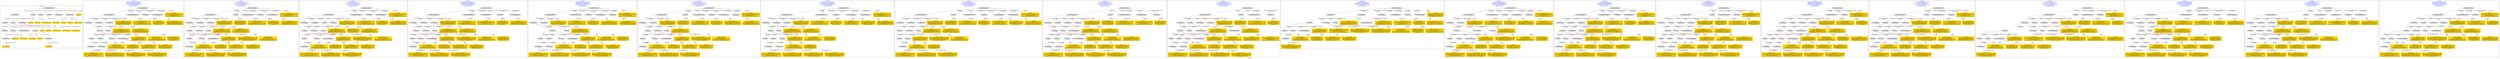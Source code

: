 digraph n0 {
fontcolor="blue"
remincross="true"
label="s02-dma.csv"
subgraph cluster_0 {
label="1-correct model"
n2[style="filled",color="white",fillcolor="lightgray",label="E12_Production1"];
n3[style="filled",color="white",fillcolor="lightgray",label="E21_Person1"];
n4[style="filled",color="white",fillcolor="lightgray",label="E55_Type2"];
n5[style="filled",color="white",fillcolor="lightgray",label="E52_Time-Span3"];
n6[style="filled",color="white",fillcolor="lightgray",label="E69_Death1"];
n7[style="filled",color="white",fillcolor="lightgray",label="E74_Group1"];
n8[style="filled",color="white",fillcolor="lightgray",label="E82_Actor_Appellation1"];
n9[style="filled",color="white",fillcolor="lightgray",label="E67_Birth1"];
n10[shape="plaintext",style="filled",fillcolor="gold",label="Artist URI"];
n11[style="filled",color="white",fillcolor="lightgray",label="E22_Man-Made_Object1"];
n12[style="filled",color="white",fillcolor="lightgray",label="E35_Title1"];
n13[style="filled",color="white",fillcolor="lightgray",label="E30_Right1"];
n14[style="filled",color="white",fillcolor="lightgray",label="E55_Type1"];
n15[style="filled",color="white",fillcolor="lightgray",label="E54_Dimension1"];
n16[style="filled",color="white",fillcolor="lightgray",label="E40_Legal_Body1"];
n17[shape="plaintext",style="filled",fillcolor="gold",label="Object_URI"];
n18[shape="plaintext",style="filled",fillcolor="gold",label="Object Rights"];
n19[shape="plaintext",style="filled",fillcolor="gold",label="Object Title"];
n20[shape="plaintext",style="filled",fillcolor="gold",label="Museum URI"];
n21[shape="plaintext",style="filled",fillcolor="gold",label="Object Link Source"];
n22[style="filled",color="white",fillcolor="lightgray",label="E52_Time-Span1"];
n23[shape="plaintext",style="filled",fillcolor="gold",label="Artist Birth Date"];
n24[style="filled",color="white",fillcolor="lightgray",label="E52_Time-Span2"];
n25[shape="plaintext",style="filled",fillcolor="gold",label="Artist Death Date"];
n26[shape="plaintext",style="filled",fillcolor="gold",label="Object Earliest Date"];
n27[shape="plaintext",style="filled",fillcolor="gold",label="Object Latest Date"];
n28[shape="plaintext",style="filled",fillcolor="gold",label="dimensions"];
n29[shape="plaintext",style="filled",fillcolor="gold",label="Object Work Type URI"];
n30[shape="plaintext",style="filled",fillcolor="gold",label="Object Work Type"];
n31[shape="plaintext",style="filled",fillcolor="gold",label="Medium URI"];
n32[shape="plaintext",style="filled",fillcolor="gold",label="Object Facet Value 1"];
n33[shape="plaintext",style="filled",fillcolor="gold",label="Nationality_URI"];
n34[shape="plaintext",style="filled",fillcolor="gold",label="Artist Nationality"];
n35[shape="plaintext",style="filled",fillcolor="gold",label="Artist Appellation"];
n36[shape="plaintext",style="filled",fillcolor="gold",label="Artist Name"];
}
subgraph cluster_1 {
label="candidate 0\nlink coherence:0.7575757575757576\nnode coherence:0.7419354838709677\nconfidence:0.5568252679612404\nmapping score:0.47921654690703236\ncost:726.029706\n-precision:0.45-recall:0.44"
n38[style="filled",color="white",fillcolor="lightgray",label="E12_Production1"];
n39[style="filled",color="white",fillcolor="lightgray",label="E21_Person1"];
n40[style="filled",color="white",fillcolor="lightgray",label="E55_Type1"];
n41[style="filled",color="white",fillcolor="lightgray",label="E67_Birth1"];
n42[style="filled",color="white",fillcolor="lightgray",label="E69_Death1"];
n43[style="filled",color="white",fillcolor="lightgray",label="E74_Group1"];
n44[style="filled",color="white",fillcolor="lightgray",label="E82_Actor_Appellation1"];
n45[style="filled",color="white",fillcolor="lightgray",label="E22_Man-Made_Object1"];
n46[style="filled",color="white",fillcolor="lightgray",label="E54_Dimension1"];
n47[style="filled",color="white",fillcolor="lightgray",label="E8_Acquisition1"];
n48[style="filled",color="white",fillcolor="lightgray",label="E33_Linguistic_Object2"];
n49[style="filled",color="white",fillcolor="lightgray",label="E52_Time-Span1"];
n50[style="filled",color="white",fillcolor="lightgray",label="E52_Time-Span3"];
n51[style="filled",color="white",fillcolor="lightgray",label="E29_Design_or_Procedure1"];
n52[style="filled",color="white",fillcolor="lightgray",label="E57_Material1"];
n53[style="filled",color="white",fillcolor="lightgray",label="E82_Actor_Appellation2"];
n54[shape="plaintext",style="filled",fillcolor="gold",label="Object Work Type\n[E55_Type,label,0.439]\n[E55_Type,classLink,0.261]\n[E33_Linguistic_Object,P3_has_note,0.155]\n[E73_Information_Object,P3_has_note,0.145]"];
n55[shape="plaintext",style="filled",fillcolor="gold",label="Artist URI\n[E21_Person,classLink,0.499]\n[E82_Actor_Appellation,classLink,0.35]\n[E30_Right,P3_has_note,0.081]\n[E8_Acquisition,P3_has_note,0.07]"];
n56[shape="plaintext",style="filled",fillcolor="gold",label="Object Work Type URI\n[E55_Type,classLink,0.716]\n[E57_Material,classLink,0.135]\n[E74_Group,classLink,0.13]\n[E55_Type,label,0.019]"];
n57[shape="plaintext",style="filled",fillcolor="gold",label="Object Latest Date\n[E52_Time-Span,P82_at_some_time_within,0.439]\n[E52_Time-Span,P82a_begin_of_the_begin,0.254]\n[E52_Time-Span,P82b_end_of_the_end,0.213]\n[E52_Time-Span,label,0.094]"];
n58[shape="plaintext",style="filled",fillcolor="gold",label="Artist Appellation\n[E82_Actor_Appellation,classLink,0.905]\n[E21_Person,classLink,0.071]\n[E30_Right,P3_has_note,0.012]\n[E8_Acquisition,P3_has_note,0.011]"];
n59[shape="plaintext",style="filled",fillcolor="gold",label="Artist Death Date\n[E52_Time-Span,P82b_end_of_the_end,0.435]\n[E52_Time-Span,P82_at_some_time_within,0.425]\n[E52_Time-Span,label,0.071]\n[E52_Time-Span,P82a_begin_of_the_begin,0.069]"];
n60[shape="plaintext",style="filled",fillcolor="gold",label="Object Facet Value 1\n[E29_Design_or_Procedure,P3_has_note,0.49]\n[E55_Type,label,0.473]\n[E33_Linguistic_Object,P3_has_note,0.018]\n[E73_Information_Object,P3_has_note,0.018]"];
n61[shape="plaintext",style="filled",fillcolor="gold",label="Artist Nationality\n[E74_Group,label,0.542]\n[E74_Group,classLink,0.337]\n[E8_Acquisition,P3_has_note,0.068]\n[E22_Man-Made_Object,P3_has_note,0.053]"];
n62[shape="plaintext",style="filled",fillcolor="gold",label="Artist Name\n[E82_Actor_Appellation,label,0.567]\n[E22_Man-Made_Object,classLink,0.206]\n[E8_Acquisition,P3_has_note,0.122]\n[E33_Linguistic_Object,P3_has_note,0.105]"];
n63[shape="plaintext",style="filled",fillcolor="gold",label="Museum URI\n[E82_Actor_Appellation,label,0.309]\n[E30_Right,P3_has_note,0.275]\n[E8_Acquisition,P3_has_note,0.25]\n[E35_Title,label,0.166]"];
n64[shape="plaintext",style="filled",fillcolor="gold",label="dimensions\n[E54_Dimension,P3_has_note,0.914]\n[E82_Actor_Appellation,label,0.073]\n[E33_Linguistic_Object,P3_has_note,0.007]\n[E73_Information_Object,P3_has_note,0.006]"];
n65[shape="plaintext",style="filled",fillcolor="gold",label="Nationality_URI\n[E74_Group,classLink,0.696]\n[E55_Type,classLink,0.175]\n[E57_Material,classLink,0.082]\n[E74_Group,label,0.047]"];
n66[shape="plaintext",style="filled",fillcolor="gold",label="Artist Birth Date\n[E52_Time-Span,P82a_begin_of_the_begin,0.507]\n[E52_Time-Span,P82_at_some_time_within,0.394]\n[E22_Man-Made_Object,P3_has_note,0.052]\n[E73_Information_Object,P3_has_note,0.047]"];
n67[shape="plaintext",style="filled",fillcolor="gold",label="Object_URI\n[E22_Man-Made_Object,classLink,0.865]\n[E54_Dimension,P3_has_note,0.069]\n[E82_Actor_Appellation,label,0.034]\n[E30_Right,P3_has_note,0.031]"];
n68[shape="plaintext",style="filled",fillcolor="gold",label="Object Title\n[E33_Linguistic_Object,P3_has_note,0.3]\n[E73_Information_Object,P3_has_note,0.281]\n[E35_Title,label,0.245]\n[E22_Man-Made_Object,P3_has_note,0.174]"];
n69[shape="plaintext",style="filled",fillcolor="gold",label="Object Earliest Date\n[E52_Time-Span,P82_at_some_time_within,0.442]\n[E52_Time-Span,P82a_begin_of_the_begin,0.266]\n[E52_Time-Span,P82b_end_of_the_end,0.19]\n[E52_Time-Span,label,0.102]"];
n70[shape="plaintext",style="filled",fillcolor="gold",label="Medium URI\n[E57_Material,classLink,0.45]\n[E55_Type,classLink,0.412]\n[E74_Group,classLink,0.137]\n[E55_Type,label,0.0]"];
n71[shape="plaintext",style="filled",fillcolor="gold",label="Object Rights\n[E8_Acquisition,P3_has_note,0.506]\n[E30_Right,P3_has_note,0.29]\n[E33_Linguistic_Object,P3_has_note,0.137]\n[E22_Man-Made_Object,classLink,0.068]"];
}
subgraph cluster_2 {
label="candidate 1\nlink coherence:0.7575757575757576\nnode coherence:0.75\nconfidence:0.5568252679612404\nmapping score:0.47264545969078386\ncost:726.029716\n-precision:0.48-recall:0.47"
n73[style="filled",color="white",fillcolor="lightgray",label="E12_Production1"];
n74[style="filled",color="white",fillcolor="lightgray",label="E21_Person1"];
n75[style="filled",color="white",fillcolor="lightgray",label="E52_Time-Span2"];
n76[style="filled",color="white",fillcolor="lightgray",label="E55_Type1"];
n77[style="filled",color="white",fillcolor="lightgray",label="E67_Birth1"];
n78[style="filled",color="white",fillcolor="lightgray",label="E74_Group1"];
n79[style="filled",color="white",fillcolor="lightgray",label="E82_Actor_Appellation1"];
n80[style="filled",color="white",fillcolor="lightgray",label="E22_Man-Made_Object1"];
n81[style="filled",color="white",fillcolor="lightgray",label="E54_Dimension1"];
n82[style="filled",color="white",fillcolor="lightgray",label="E8_Acquisition1"];
n83[style="filled",color="white",fillcolor="lightgray",label="E33_Linguistic_Object2"];
n84[style="filled",color="white",fillcolor="lightgray",label="E55_Type2"];
n85[style="filled",color="white",fillcolor="lightgray",label="E52_Time-Span1"];
n86[style="filled",color="white",fillcolor="lightgray",label="E29_Design_or_Procedure1"];
n87[style="filled",color="white",fillcolor="lightgray",label="E57_Material1"];
n88[style="filled",color="white",fillcolor="lightgray",label="E82_Actor_Appellation2"];
n89[shape="plaintext",style="filled",fillcolor="gold",label="Object Work Type\n[E55_Type,label,0.439]\n[E55_Type,classLink,0.261]\n[E33_Linguistic_Object,P3_has_note,0.155]\n[E73_Information_Object,P3_has_note,0.145]"];
n90[shape="plaintext",style="filled",fillcolor="gold",label="Artist URI\n[E21_Person,classLink,0.499]\n[E82_Actor_Appellation,classLink,0.35]\n[E30_Right,P3_has_note,0.081]\n[E8_Acquisition,P3_has_note,0.07]"];
n91[shape="plaintext",style="filled",fillcolor="gold",label="Artist Appellation\n[E82_Actor_Appellation,classLink,0.905]\n[E21_Person,classLink,0.071]\n[E30_Right,P3_has_note,0.012]\n[E8_Acquisition,P3_has_note,0.011]"];
n92[shape="plaintext",style="filled",fillcolor="gold",label="Artist Death Date\n[E52_Time-Span,P82b_end_of_the_end,0.435]\n[E52_Time-Span,P82_at_some_time_within,0.425]\n[E52_Time-Span,label,0.071]\n[E52_Time-Span,P82a_begin_of_the_begin,0.069]"];
n93[shape="plaintext",style="filled",fillcolor="gold",label="Object Facet Value 1\n[E29_Design_or_Procedure,P3_has_note,0.49]\n[E55_Type,label,0.473]\n[E33_Linguistic_Object,P3_has_note,0.018]\n[E73_Information_Object,P3_has_note,0.018]"];
n94[shape="plaintext",style="filled",fillcolor="gold",label="Artist Nationality\n[E74_Group,label,0.542]\n[E74_Group,classLink,0.337]\n[E8_Acquisition,P3_has_note,0.068]\n[E22_Man-Made_Object,P3_has_note,0.053]"];
n95[shape="plaintext",style="filled",fillcolor="gold",label="Artist Name\n[E82_Actor_Appellation,label,0.567]\n[E22_Man-Made_Object,classLink,0.206]\n[E8_Acquisition,P3_has_note,0.122]\n[E33_Linguistic_Object,P3_has_note,0.105]"];
n96[shape="plaintext",style="filled",fillcolor="gold",label="Museum URI\n[E82_Actor_Appellation,label,0.309]\n[E30_Right,P3_has_note,0.275]\n[E8_Acquisition,P3_has_note,0.25]\n[E35_Title,label,0.166]"];
n97[shape="plaintext",style="filled",fillcolor="gold",label="dimensions\n[E54_Dimension,P3_has_note,0.914]\n[E82_Actor_Appellation,label,0.073]\n[E33_Linguistic_Object,P3_has_note,0.007]\n[E73_Information_Object,P3_has_note,0.006]"];
n98[shape="plaintext",style="filled",fillcolor="gold",label="Object Latest Date\n[E52_Time-Span,P82_at_some_time_within,0.439]\n[E52_Time-Span,P82a_begin_of_the_begin,0.254]\n[E52_Time-Span,P82b_end_of_the_end,0.213]\n[E52_Time-Span,label,0.094]"];
n99[shape="plaintext",style="filled",fillcolor="gold",label="Nationality_URI\n[E74_Group,classLink,0.696]\n[E55_Type,classLink,0.175]\n[E57_Material,classLink,0.082]\n[E74_Group,label,0.047]"];
n100[shape="plaintext",style="filled",fillcolor="gold",label="Object Work Type URI\n[E55_Type,classLink,0.716]\n[E57_Material,classLink,0.135]\n[E74_Group,classLink,0.13]\n[E55_Type,label,0.019]"];
n101[shape="plaintext",style="filled",fillcolor="gold",label="Artist Birth Date\n[E52_Time-Span,P82a_begin_of_the_begin,0.507]\n[E52_Time-Span,P82_at_some_time_within,0.394]\n[E22_Man-Made_Object,P3_has_note,0.052]\n[E73_Information_Object,P3_has_note,0.047]"];
n102[shape="plaintext",style="filled",fillcolor="gold",label="Object_URI\n[E22_Man-Made_Object,classLink,0.865]\n[E54_Dimension,P3_has_note,0.069]\n[E82_Actor_Appellation,label,0.034]\n[E30_Right,P3_has_note,0.031]"];
n103[shape="plaintext",style="filled",fillcolor="gold",label="Object Title\n[E33_Linguistic_Object,P3_has_note,0.3]\n[E73_Information_Object,P3_has_note,0.281]\n[E35_Title,label,0.245]\n[E22_Man-Made_Object,P3_has_note,0.174]"];
n104[shape="plaintext",style="filled",fillcolor="gold",label="Object Earliest Date\n[E52_Time-Span,P82_at_some_time_within,0.442]\n[E52_Time-Span,P82a_begin_of_the_begin,0.266]\n[E52_Time-Span,P82b_end_of_the_end,0.19]\n[E52_Time-Span,label,0.102]"];
n105[shape="plaintext",style="filled",fillcolor="gold",label="Medium URI\n[E57_Material,classLink,0.45]\n[E55_Type,classLink,0.412]\n[E74_Group,classLink,0.137]\n[E55_Type,label,0.0]"];
n106[shape="plaintext",style="filled",fillcolor="gold",label="Object Rights\n[E8_Acquisition,P3_has_note,0.506]\n[E30_Right,P3_has_note,0.29]\n[E33_Linguistic_Object,P3_has_note,0.137]\n[E22_Man-Made_Object,classLink,0.068]"];
}
subgraph cluster_3 {
label="candidate 10\nlink coherence:0.7272727272727273\nnode coherence:0.75\nconfidence:0.5568252679612404\nmapping score:0.47264545969078386\ncost:726.029716\n-precision:0.52-recall:0.5"
n108[style="filled",color="white",fillcolor="lightgray",label="E12_Production1"];
n109[style="filled",color="white",fillcolor="lightgray",label="E21_Person1"];
n110[style="filled",color="white",fillcolor="lightgray",label="E52_Time-Span2"];
n111[style="filled",color="white",fillcolor="lightgray",label="E55_Type1"];
n112[style="filled",color="white",fillcolor="lightgray",label="E67_Birth1"];
n113[style="filled",color="white",fillcolor="lightgray",label="E74_Group1"];
n114[style="filled",color="white",fillcolor="lightgray",label="E82_Actor_Appellation1"];
n115[style="filled",color="white",fillcolor="lightgray",label="E22_Man-Made_Object1"];
n116[style="filled",color="white",fillcolor="lightgray",label="E54_Dimension1"];
n117[style="filled",color="white",fillcolor="lightgray",label="E55_Type3"];
n118[style="filled",color="white",fillcolor="lightgray",label="E8_Acquisition1"];
n119[style="filled",color="white",fillcolor="lightgray",label="E33_Linguistic_Object2"];
n120[style="filled",color="white",fillcolor="lightgray",label="E52_Time-Span1"];
n121[style="filled",color="white",fillcolor="lightgray",label="E29_Design_or_Procedure1"];
n122[style="filled",color="white",fillcolor="lightgray",label="E57_Material1"];
n123[style="filled",color="white",fillcolor="lightgray",label="E82_Actor_Appellation2"];
n124[shape="plaintext",style="filled",fillcolor="gold",label="Object Work Type\n[E55_Type,label,0.439]\n[E55_Type,classLink,0.261]\n[E33_Linguistic_Object,P3_has_note,0.155]\n[E73_Information_Object,P3_has_note,0.145]"];
n125[shape="plaintext",style="filled",fillcolor="gold",label="Object Work Type URI\n[E55_Type,classLink,0.716]\n[E57_Material,classLink,0.135]\n[E74_Group,classLink,0.13]\n[E55_Type,label,0.019]"];
n126[shape="plaintext",style="filled",fillcolor="gold",label="Artist URI\n[E21_Person,classLink,0.499]\n[E82_Actor_Appellation,classLink,0.35]\n[E30_Right,P3_has_note,0.081]\n[E8_Acquisition,P3_has_note,0.07]"];
n127[shape="plaintext",style="filled",fillcolor="gold",label="Artist Appellation\n[E82_Actor_Appellation,classLink,0.905]\n[E21_Person,classLink,0.071]\n[E30_Right,P3_has_note,0.012]\n[E8_Acquisition,P3_has_note,0.011]"];
n128[shape="plaintext",style="filled",fillcolor="gold",label="Artist Death Date\n[E52_Time-Span,P82b_end_of_the_end,0.435]\n[E52_Time-Span,P82_at_some_time_within,0.425]\n[E52_Time-Span,label,0.071]\n[E52_Time-Span,P82a_begin_of_the_begin,0.069]"];
n129[shape="plaintext",style="filled",fillcolor="gold",label="Object Facet Value 1\n[E29_Design_or_Procedure,P3_has_note,0.49]\n[E55_Type,label,0.473]\n[E33_Linguistic_Object,P3_has_note,0.018]\n[E73_Information_Object,P3_has_note,0.018]"];
n130[shape="plaintext",style="filled",fillcolor="gold",label="Artist Nationality\n[E74_Group,label,0.542]\n[E74_Group,classLink,0.337]\n[E8_Acquisition,P3_has_note,0.068]\n[E22_Man-Made_Object,P3_has_note,0.053]"];
n131[shape="plaintext",style="filled",fillcolor="gold",label="Artist Name\n[E82_Actor_Appellation,label,0.567]\n[E22_Man-Made_Object,classLink,0.206]\n[E8_Acquisition,P3_has_note,0.122]\n[E33_Linguistic_Object,P3_has_note,0.105]"];
n132[shape="plaintext",style="filled",fillcolor="gold",label="Museum URI\n[E82_Actor_Appellation,label,0.309]\n[E30_Right,P3_has_note,0.275]\n[E8_Acquisition,P3_has_note,0.25]\n[E35_Title,label,0.166]"];
n133[shape="plaintext",style="filled",fillcolor="gold",label="dimensions\n[E54_Dimension,P3_has_note,0.914]\n[E82_Actor_Appellation,label,0.073]\n[E33_Linguistic_Object,P3_has_note,0.007]\n[E73_Information_Object,P3_has_note,0.006]"];
n134[shape="plaintext",style="filled",fillcolor="gold",label="Object Latest Date\n[E52_Time-Span,P82_at_some_time_within,0.439]\n[E52_Time-Span,P82a_begin_of_the_begin,0.254]\n[E52_Time-Span,P82b_end_of_the_end,0.213]\n[E52_Time-Span,label,0.094]"];
n135[shape="plaintext",style="filled",fillcolor="gold",label="Nationality_URI\n[E74_Group,classLink,0.696]\n[E55_Type,classLink,0.175]\n[E57_Material,classLink,0.082]\n[E74_Group,label,0.047]"];
n136[shape="plaintext",style="filled",fillcolor="gold",label="Artist Birth Date\n[E52_Time-Span,P82a_begin_of_the_begin,0.507]\n[E52_Time-Span,P82_at_some_time_within,0.394]\n[E22_Man-Made_Object,P3_has_note,0.052]\n[E73_Information_Object,P3_has_note,0.047]"];
n137[shape="plaintext",style="filled",fillcolor="gold",label="Object_URI\n[E22_Man-Made_Object,classLink,0.865]\n[E54_Dimension,P3_has_note,0.069]\n[E82_Actor_Appellation,label,0.034]\n[E30_Right,P3_has_note,0.031]"];
n138[shape="plaintext",style="filled",fillcolor="gold",label="Object Title\n[E33_Linguistic_Object,P3_has_note,0.3]\n[E73_Information_Object,P3_has_note,0.281]\n[E35_Title,label,0.245]\n[E22_Man-Made_Object,P3_has_note,0.174]"];
n139[shape="plaintext",style="filled",fillcolor="gold",label="Object Earliest Date\n[E52_Time-Span,P82_at_some_time_within,0.442]\n[E52_Time-Span,P82a_begin_of_the_begin,0.266]\n[E52_Time-Span,P82b_end_of_the_end,0.19]\n[E52_Time-Span,label,0.102]"];
n140[shape="plaintext",style="filled",fillcolor="gold",label="Medium URI\n[E57_Material,classLink,0.45]\n[E55_Type,classLink,0.412]\n[E74_Group,classLink,0.137]\n[E55_Type,label,0.0]"];
n141[shape="plaintext",style="filled",fillcolor="gold",label="Object Rights\n[E8_Acquisition,P3_has_note,0.506]\n[E30_Right,P3_has_note,0.29]\n[E33_Linguistic_Object,P3_has_note,0.137]\n[E22_Man-Made_Object,classLink,0.068]"];
}
subgraph cluster_4 {
label="candidate 11\nlink coherence:0.7272727272727273\nnode coherence:0.7419354838709677\nconfidence:0.5568252679612404\nmapping score:0.47921654690703236\ncost:825.029716\n-precision:0.45-recall:0.44"
n143[style="filled",color="white",fillcolor="lightgray",label="E12_Production1"];
n144[style="filled",color="white",fillcolor="lightgray",label="E21_Person1"];
n145[style="filled",color="white",fillcolor="lightgray",label="E52_Time-Span2"];
n146[style="filled",color="white",fillcolor="lightgray",label="E55_Type1"];
n147[style="filled",color="white",fillcolor="lightgray",label="E67_Birth1"];
n148[style="filled",color="white",fillcolor="lightgray",label="E74_Group1"];
n149[style="filled",color="white",fillcolor="lightgray",label="E82_Actor_Appellation1"];
n150[style="filled",color="white",fillcolor="lightgray",label="E22_Man-Made_Object1"];
n151[style="filled",color="white",fillcolor="lightgray",label="E54_Dimension1"];
n152[style="filled",color="white",fillcolor="lightgray",label="E8_Acquisition1"];
n153[style="filled",color="white",fillcolor="lightgray",label="E33_Linguistic_Object2"];
n154[style="filled",color="white",fillcolor="lightgray",label="E52_Time-Span1"];
n155[style="filled",color="white",fillcolor="lightgray",label="E29_Design_or_Procedure1"];
n156[style="filled",color="white",fillcolor="lightgray",label="E33_Linguistic_Object1"];
n157[style="filled",color="white",fillcolor="lightgray",label="E57_Material1"];
n158[style="filled",color="white",fillcolor="lightgray",label="E82_Actor_Appellation2"];
n159[shape="plaintext",style="filled",fillcolor="gold",label="Object Work Type\n[E55_Type,label,0.439]\n[E55_Type,classLink,0.261]\n[E33_Linguistic_Object,P3_has_note,0.155]\n[E73_Information_Object,P3_has_note,0.145]"];
n160[shape="plaintext",style="filled",fillcolor="gold",label="Artist URI\n[E21_Person,classLink,0.499]\n[E82_Actor_Appellation,classLink,0.35]\n[E30_Right,P3_has_note,0.081]\n[E8_Acquisition,P3_has_note,0.07]"];
n161[shape="plaintext",style="filled",fillcolor="gold",label="Object Work Type URI\n[E55_Type,classLink,0.716]\n[E57_Material,classLink,0.135]\n[E74_Group,classLink,0.13]\n[E55_Type,label,0.019]"];
n162[shape="plaintext",style="filled",fillcolor="gold",label="Artist Appellation\n[E82_Actor_Appellation,classLink,0.905]\n[E21_Person,classLink,0.071]\n[E30_Right,P3_has_note,0.012]\n[E8_Acquisition,P3_has_note,0.011]"];
n163[shape="plaintext",style="filled",fillcolor="gold",label="Object Title\n[E33_Linguistic_Object,P3_has_note,0.3]\n[E73_Information_Object,P3_has_note,0.281]\n[E35_Title,label,0.245]\n[E22_Man-Made_Object,P3_has_note,0.174]"];
n164[shape="plaintext",style="filled",fillcolor="gold",label="Artist Death Date\n[E52_Time-Span,P82b_end_of_the_end,0.435]\n[E52_Time-Span,P82_at_some_time_within,0.425]\n[E52_Time-Span,label,0.071]\n[E52_Time-Span,P82a_begin_of_the_begin,0.069]"];
n165[shape="plaintext",style="filled",fillcolor="gold",label="Object Facet Value 1\n[E29_Design_or_Procedure,P3_has_note,0.49]\n[E55_Type,label,0.473]\n[E33_Linguistic_Object,P3_has_note,0.018]\n[E73_Information_Object,P3_has_note,0.018]"];
n166[shape="plaintext",style="filled",fillcolor="gold",label="Artist Nationality\n[E74_Group,label,0.542]\n[E74_Group,classLink,0.337]\n[E8_Acquisition,P3_has_note,0.068]\n[E22_Man-Made_Object,P3_has_note,0.053]"];
n167[shape="plaintext",style="filled",fillcolor="gold",label="Artist Name\n[E82_Actor_Appellation,label,0.567]\n[E22_Man-Made_Object,classLink,0.206]\n[E8_Acquisition,P3_has_note,0.122]\n[E33_Linguistic_Object,P3_has_note,0.105]"];
n168[shape="plaintext",style="filled",fillcolor="gold",label="Museum URI\n[E82_Actor_Appellation,label,0.309]\n[E30_Right,P3_has_note,0.275]\n[E8_Acquisition,P3_has_note,0.25]\n[E35_Title,label,0.166]"];
n169[shape="plaintext",style="filled",fillcolor="gold",label="dimensions\n[E54_Dimension,P3_has_note,0.914]\n[E82_Actor_Appellation,label,0.073]\n[E33_Linguistic_Object,P3_has_note,0.007]\n[E73_Information_Object,P3_has_note,0.006]"];
n170[shape="plaintext",style="filled",fillcolor="gold",label="Object Latest Date\n[E52_Time-Span,P82_at_some_time_within,0.439]\n[E52_Time-Span,P82a_begin_of_the_begin,0.254]\n[E52_Time-Span,P82b_end_of_the_end,0.213]\n[E52_Time-Span,label,0.094]"];
n171[shape="plaintext",style="filled",fillcolor="gold",label="Nationality_URI\n[E74_Group,classLink,0.696]\n[E55_Type,classLink,0.175]\n[E57_Material,classLink,0.082]\n[E74_Group,label,0.047]"];
n172[shape="plaintext",style="filled",fillcolor="gold",label="Artist Birth Date\n[E52_Time-Span,P82a_begin_of_the_begin,0.507]\n[E52_Time-Span,P82_at_some_time_within,0.394]\n[E22_Man-Made_Object,P3_has_note,0.052]\n[E73_Information_Object,P3_has_note,0.047]"];
n173[shape="plaintext",style="filled",fillcolor="gold",label="Object_URI\n[E22_Man-Made_Object,classLink,0.865]\n[E54_Dimension,P3_has_note,0.069]\n[E82_Actor_Appellation,label,0.034]\n[E30_Right,P3_has_note,0.031]"];
n174[shape="plaintext",style="filled",fillcolor="gold",label="Object Earliest Date\n[E52_Time-Span,P82_at_some_time_within,0.442]\n[E52_Time-Span,P82a_begin_of_the_begin,0.266]\n[E52_Time-Span,P82b_end_of_the_end,0.19]\n[E52_Time-Span,label,0.102]"];
n175[shape="plaintext",style="filled",fillcolor="gold",label="Medium URI\n[E57_Material,classLink,0.45]\n[E55_Type,classLink,0.412]\n[E74_Group,classLink,0.137]\n[E55_Type,label,0.0]"];
n176[shape="plaintext",style="filled",fillcolor="gold",label="Object Rights\n[E8_Acquisition,P3_has_note,0.506]\n[E30_Right,P3_has_note,0.29]\n[E33_Linguistic_Object,P3_has_note,0.137]\n[E22_Man-Made_Object,classLink,0.068]"];
}
subgraph cluster_5 {
label="candidate 12\nlink coherence:0.7272727272727273\nnode coherence:0.7419354838709677\nconfidence:0.5568252679612404\nmapping score:0.47921654690703236\ncost:825.039729\n-precision:0.45-recall:0.44"
n178[style="filled",color="white",fillcolor="lightgray",label="E12_Production1"];
n179[style="filled",color="white",fillcolor="lightgray",label="E21_Person1"];
n180[style="filled",color="white",fillcolor="lightgray",label="E55_Type1"];
n181[style="filled",color="white",fillcolor="lightgray",label="E67_Birth1"];
n182[style="filled",color="white",fillcolor="lightgray",label="E69_Death1"];
n183[style="filled",color="white",fillcolor="lightgray",label="E74_Group1"];
n184[style="filled",color="white",fillcolor="lightgray",label="E82_Actor_Appellation1"];
n185[style="filled",color="white",fillcolor="lightgray",label="E22_Man-Made_Object1"];
n186[style="filled",color="white",fillcolor="lightgray",label="E54_Dimension1"];
n187[style="filled",color="white",fillcolor="lightgray",label="E33_Linguistic_Object2"];
n188[style="filled",color="white",fillcolor="lightgray",label="E52_Time-Span1"];
n189[style="filled",color="white",fillcolor="lightgray",label="E52_Time-Span3"];
n190[style="filled",color="white",fillcolor="lightgray",label="E29_Design_or_Procedure1"];
n191[style="filled",color="white",fillcolor="lightgray",label="E57_Material1"];
n192[style="filled",color="white",fillcolor="lightgray",label="E82_Actor_Appellation2"];
n193[style="filled",color="white",fillcolor="lightgray",label="E8_Acquisition1"];
n194[shape="plaintext",style="filled",fillcolor="gold",label="Object Work Type\n[E55_Type,label,0.439]\n[E55_Type,classLink,0.261]\n[E33_Linguistic_Object,P3_has_note,0.155]\n[E73_Information_Object,P3_has_note,0.145]"];
n195[shape="plaintext",style="filled",fillcolor="gold",label="Artist URI\n[E21_Person,classLink,0.499]\n[E82_Actor_Appellation,classLink,0.35]\n[E30_Right,P3_has_note,0.081]\n[E8_Acquisition,P3_has_note,0.07]"];
n196[shape="plaintext",style="filled",fillcolor="gold",label="Object Work Type URI\n[E55_Type,classLink,0.716]\n[E57_Material,classLink,0.135]\n[E74_Group,classLink,0.13]\n[E55_Type,label,0.019]"];
n197[shape="plaintext",style="filled",fillcolor="gold",label="Object Latest Date\n[E52_Time-Span,P82_at_some_time_within,0.439]\n[E52_Time-Span,P82a_begin_of_the_begin,0.254]\n[E52_Time-Span,P82b_end_of_the_end,0.213]\n[E52_Time-Span,label,0.094]"];
n198[shape="plaintext",style="filled",fillcolor="gold",label="Artist Appellation\n[E82_Actor_Appellation,classLink,0.905]\n[E21_Person,classLink,0.071]\n[E30_Right,P3_has_note,0.012]\n[E8_Acquisition,P3_has_note,0.011]"];
n199[shape="plaintext",style="filled",fillcolor="gold",label="Artist Death Date\n[E52_Time-Span,P82b_end_of_the_end,0.435]\n[E52_Time-Span,P82_at_some_time_within,0.425]\n[E52_Time-Span,label,0.071]\n[E52_Time-Span,P82a_begin_of_the_begin,0.069]"];
n200[shape="plaintext",style="filled",fillcolor="gold",label="Object Facet Value 1\n[E29_Design_or_Procedure,P3_has_note,0.49]\n[E55_Type,label,0.473]\n[E33_Linguistic_Object,P3_has_note,0.018]\n[E73_Information_Object,P3_has_note,0.018]"];
n201[shape="plaintext",style="filled",fillcolor="gold",label="Artist Nationality\n[E74_Group,label,0.542]\n[E74_Group,classLink,0.337]\n[E8_Acquisition,P3_has_note,0.068]\n[E22_Man-Made_Object,P3_has_note,0.053]"];
n202[shape="plaintext",style="filled",fillcolor="gold",label="Artist Name\n[E82_Actor_Appellation,label,0.567]\n[E22_Man-Made_Object,classLink,0.206]\n[E8_Acquisition,P3_has_note,0.122]\n[E33_Linguistic_Object,P3_has_note,0.105]"];
n203[shape="plaintext",style="filled",fillcolor="gold",label="Museum URI\n[E82_Actor_Appellation,label,0.309]\n[E30_Right,P3_has_note,0.275]\n[E8_Acquisition,P3_has_note,0.25]\n[E35_Title,label,0.166]"];
n204[shape="plaintext",style="filled",fillcolor="gold",label="dimensions\n[E54_Dimension,P3_has_note,0.914]\n[E82_Actor_Appellation,label,0.073]\n[E33_Linguistic_Object,P3_has_note,0.007]\n[E73_Information_Object,P3_has_note,0.006]"];
n205[shape="plaintext",style="filled",fillcolor="gold",label="Nationality_URI\n[E74_Group,classLink,0.696]\n[E55_Type,classLink,0.175]\n[E57_Material,classLink,0.082]\n[E74_Group,label,0.047]"];
n206[shape="plaintext",style="filled",fillcolor="gold",label="Artist Birth Date\n[E52_Time-Span,P82a_begin_of_the_begin,0.507]\n[E52_Time-Span,P82_at_some_time_within,0.394]\n[E22_Man-Made_Object,P3_has_note,0.052]\n[E73_Information_Object,P3_has_note,0.047]"];
n207[shape="plaintext",style="filled",fillcolor="gold",label="Object_URI\n[E22_Man-Made_Object,classLink,0.865]\n[E54_Dimension,P3_has_note,0.069]\n[E82_Actor_Appellation,label,0.034]\n[E30_Right,P3_has_note,0.031]"];
n208[shape="plaintext",style="filled",fillcolor="gold",label="Object Title\n[E33_Linguistic_Object,P3_has_note,0.3]\n[E73_Information_Object,P3_has_note,0.281]\n[E35_Title,label,0.245]\n[E22_Man-Made_Object,P3_has_note,0.174]"];
n209[shape="plaintext",style="filled",fillcolor="gold",label="Object Earliest Date\n[E52_Time-Span,P82_at_some_time_within,0.442]\n[E52_Time-Span,P82a_begin_of_the_begin,0.266]\n[E52_Time-Span,P82b_end_of_the_end,0.19]\n[E52_Time-Span,label,0.102]"];
n210[shape="plaintext",style="filled",fillcolor="gold",label="Medium URI\n[E57_Material,classLink,0.45]\n[E55_Type,classLink,0.412]\n[E74_Group,classLink,0.137]\n[E55_Type,label,0.0]"];
n211[shape="plaintext",style="filled",fillcolor="gold",label="Object Rights\n[E8_Acquisition,P3_has_note,0.506]\n[E30_Right,P3_has_note,0.29]\n[E33_Linguistic_Object,P3_has_note,0.137]\n[E22_Man-Made_Object,classLink,0.068]"];
}
subgraph cluster_6 {
label="candidate 13\nlink coherence:0.7272727272727273\nnode coherence:0.75\nconfidence:0.5568252679612404\nmapping score:0.47264545969078386\ncost:825.039739\n-precision:0.48-recall:0.47"
n213[style="filled",color="white",fillcolor="lightgray",label="E12_Production1"];
n214[style="filled",color="white",fillcolor="lightgray",label="E21_Person1"];
n215[style="filled",color="white",fillcolor="lightgray",label="E52_Time-Span2"];
n216[style="filled",color="white",fillcolor="lightgray",label="E55_Type1"];
n217[style="filled",color="white",fillcolor="lightgray",label="E67_Birth1"];
n218[style="filled",color="white",fillcolor="lightgray",label="E74_Group1"];
n219[style="filled",color="white",fillcolor="lightgray",label="E82_Actor_Appellation1"];
n220[style="filled",color="white",fillcolor="lightgray",label="E22_Man-Made_Object1"];
n221[style="filled",color="white",fillcolor="lightgray",label="E54_Dimension1"];
n222[style="filled",color="white",fillcolor="lightgray",label="E33_Linguistic_Object2"];
n223[style="filled",color="white",fillcolor="lightgray",label="E55_Type2"];
n224[style="filled",color="white",fillcolor="lightgray",label="E52_Time-Span1"];
n225[style="filled",color="white",fillcolor="lightgray",label="E29_Design_or_Procedure1"];
n226[style="filled",color="white",fillcolor="lightgray",label="E57_Material1"];
n227[style="filled",color="white",fillcolor="lightgray",label="E82_Actor_Appellation2"];
n228[style="filled",color="white",fillcolor="lightgray",label="E8_Acquisition1"];
n229[shape="plaintext",style="filled",fillcolor="gold",label="Object Work Type\n[E55_Type,label,0.439]\n[E55_Type,classLink,0.261]\n[E33_Linguistic_Object,P3_has_note,0.155]\n[E73_Information_Object,P3_has_note,0.145]"];
n230[shape="plaintext",style="filled",fillcolor="gold",label="Artist URI\n[E21_Person,classLink,0.499]\n[E82_Actor_Appellation,classLink,0.35]\n[E30_Right,P3_has_note,0.081]\n[E8_Acquisition,P3_has_note,0.07]"];
n231[shape="plaintext",style="filled",fillcolor="gold",label="Artist Appellation\n[E82_Actor_Appellation,classLink,0.905]\n[E21_Person,classLink,0.071]\n[E30_Right,P3_has_note,0.012]\n[E8_Acquisition,P3_has_note,0.011]"];
n232[shape="plaintext",style="filled",fillcolor="gold",label="Artist Death Date\n[E52_Time-Span,P82b_end_of_the_end,0.435]\n[E52_Time-Span,P82_at_some_time_within,0.425]\n[E52_Time-Span,label,0.071]\n[E52_Time-Span,P82a_begin_of_the_begin,0.069]"];
n233[shape="plaintext",style="filled",fillcolor="gold",label="Object Facet Value 1\n[E29_Design_or_Procedure,P3_has_note,0.49]\n[E55_Type,label,0.473]\n[E33_Linguistic_Object,P3_has_note,0.018]\n[E73_Information_Object,P3_has_note,0.018]"];
n234[shape="plaintext",style="filled",fillcolor="gold",label="Artist Nationality\n[E74_Group,label,0.542]\n[E74_Group,classLink,0.337]\n[E8_Acquisition,P3_has_note,0.068]\n[E22_Man-Made_Object,P3_has_note,0.053]"];
n235[shape="plaintext",style="filled",fillcolor="gold",label="Artist Name\n[E82_Actor_Appellation,label,0.567]\n[E22_Man-Made_Object,classLink,0.206]\n[E8_Acquisition,P3_has_note,0.122]\n[E33_Linguistic_Object,P3_has_note,0.105]"];
n236[shape="plaintext",style="filled",fillcolor="gold",label="Museum URI\n[E82_Actor_Appellation,label,0.309]\n[E30_Right,P3_has_note,0.275]\n[E8_Acquisition,P3_has_note,0.25]\n[E35_Title,label,0.166]"];
n237[shape="plaintext",style="filled",fillcolor="gold",label="dimensions\n[E54_Dimension,P3_has_note,0.914]\n[E82_Actor_Appellation,label,0.073]\n[E33_Linguistic_Object,P3_has_note,0.007]\n[E73_Information_Object,P3_has_note,0.006]"];
n238[shape="plaintext",style="filled",fillcolor="gold",label="Object Latest Date\n[E52_Time-Span,P82_at_some_time_within,0.439]\n[E52_Time-Span,P82a_begin_of_the_begin,0.254]\n[E52_Time-Span,P82b_end_of_the_end,0.213]\n[E52_Time-Span,label,0.094]"];
n239[shape="plaintext",style="filled",fillcolor="gold",label="Nationality_URI\n[E74_Group,classLink,0.696]\n[E55_Type,classLink,0.175]\n[E57_Material,classLink,0.082]\n[E74_Group,label,0.047]"];
n240[shape="plaintext",style="filled",fillcolor="gold",label="Object Work Type URI\n[E55_Type,classLink,0.716]\n[E57_Material,classLink,0.135]\n[E74_Group,classLink,0.13]\n[E55_Type,label,0.019]"];
n241[shape="plaintext",style="filled",fillcolor="gold",label="Artist Birth Date\n[E52_Time-Span,P82a_begin_of_the_begin,0.507]\n[E52_Time-Span,P82_at_some_time_within,0.394]\n[E22_Man-Made_Object,P3_has_note,0.052]\n[E73_Information_Object,P3_has_note,0.047]"];
n242[shape="plaintext",style="filled",fillcolor="gold",label="Object_URI\n[E22_Man-Made_Object,classLink,0.865]\n[E54_Dimension,P3_has_note,0.069]\n[E82_Actor_Appellation,label,0.034]\n[E30_Right,P3_has_note,0.031]"];
n243[shape="plaintext",style="filled",fillcolor="gold",label="Object Title\n[E33_Linguistic_Object,P3_has_note,0.3]\n[E73_Information_Object,P3_has_note,0.281]\n[E35_Title,label,0.245]\n[E22_Man-Made_Object,P3_has_note,0.174]"];
n244[shape="plaintext",style="filled",fillcolor="gold",label="Object Earliest Date\n[E52_Time-Span,P82_at_some_time_within,0.442]\n[E52_Time-Span,P82a_begin_of_the_begin,0.266]\n[E52_Time-Span,P82b_end_of_the_end,0.19]\n[E52_Time-Span,label,0.102]"];
n245[shape="plaintext",style="filled",fillcolor="gold",label="Medium URI\n[E57_Material,classLink,0.45]\n[E55_Type,classLink,0.412]\n[E74_Group,classLink,0.137]\n[E55_Type,label,0.0]"];
n246[shape="plaintext",style="filled",fillcolor="gold",label="Object Rights\n[E8_Acquisition,P3_has_note,0.506]\n[E30_Right,P3_has_note,0.29]\n[E33_Linguistic_Object,P3_has_note,0.137]\n[E22_Man-Made_Object,classLink,0.068]"];
}
subgraph cluster_7 {
label="candidate 14\nlink coherence:0.7272727272727273\nnode coherence:0.7419354838709677\nconfidence:0.5568252679612404\nmapping score:0.47921654690703236\ncost:825.039749\n-precision:0.42-recall:0.41"
n248[style="filled",color="white",fillcolor="lightgray",label="E12_Production1"];
n249[style="filled",color="white",fillcolor="lightgray",label="E21_Person1"];
n250[style="filled",color="white",fillcolor="lightgray",label="E55_Type1"];
n251[style="filled",color="white",fillcolor="lightgray",label="E67_Birth1"];
n252[style="filled",color="white",fillcolor="lightgray",label="E69_Death1"];
n253[style="filled",color="white",fillcolor="lightgray",label="E74_Group1"];
n254[style="filled",color="white",fillcolor="lightgray",label="E22_Man-Made_Object1"];
n255[style="filled",color="white",fillcolor="lightgray",label="E54_Dimension1"];
n256[style="filled",color="white",fillcolor="lightgray",label="E8_Acquisition1"];
n257[style="filled",color="white",fillcolor="lightgray",label="E33_Linguistic_Object2"];
n258[style="filled",color="white",fillcolor="lightgray",label="E52_Time-Span1"];
n259[style="filled",color="white",fillcolor="lightgray",label="E52_Time-Span3"];
n260[style="filled",color="white",fillcolor="lightgray",label="E29_Design_or_Procedure1"];
n261[style="filled",color="white",fillcolor="lightgray",label="E57_Material1"];
n262[style="filled",color="white",fillcolor="lightgray",label="E82_Actor_Appellation1"];
n263[style="filled",color="white",fillcolor="lightgray",label="E82_Actor_Appellation2"];
n264[shape="plaintext",style="filled",fillcolor="gold",label="Object Work Type\n[E55_Type,label,0.439]\n[E55_Type,classLink,0.261]\n[E33_Linguistic_Object,P3_has_note,0.155]\n[E73_Information_Object,P3_has_note,0.145]"];
n265[shape="plaintext",style="filled",fillcolor="gold",label="Artist URI\n[E21_Person,classLink,0.499]\n[E82_Actor_Appellation,classLink,0.35]\n[E30_Right,P3_has_note,0.081]\n[E8_Acquisition,P3_has_note,0.07]"];
n266[shape="plaintext",style="filled",fillcolor="gold",label="Object Work Type URI\n[E55_Type,classLink,0.716]\n[E57_Material,classLink,0.135]\n[E74_Group,classLink,0.13]\n[E55_Type,label,0.019]"];
n267[shape="plaintext",style="filled",fillcolor="gold",label="Object Latest Date\n[E52_Time-Span,P82_at_some_time_within,0.439]\n[E52_Time-Span,P82a_begin_of_the_begin,0.254]\n[E52_Time-Span,P82b_end_of_the_end,0.213]\n[E52_Time-Span,label,0.094]"];
n268[shape="plaintext",style="filled",fillcolor="gold",label="Artist Appellation\n[E82_Actor_Appellation,classLink,0.905]\n[E21_Person,classLink,0.071]\n[E30_Right,P3_has_note,0.012]\n[E8_Acquisition,P3_has_note,0.011]"];
n269[shape="plaintext",style="filled",fillcolor="gold",label="Artist Death Date\n[E52_Time-Span,P82b_end_of_the_end,0.435]\n[E52_Time-Span,P82_at_some_time_within,0.425]\n[E52_Time-Span,label,0.071]\n[E52_Time-Span,P82a_begin_of_the_begin,0.069]"];
n270[shape="plaintext",style="filled",fillcolor="gold",label="Object Facet Value 1\n[E29_Design_or_Procedure,P3_has_note,0.49]\n[E55_Type,label,0.473]\n[E33_Linguistic_Object,P3_has_note,0.018]\n[E73_Information_Object,P3_has_note,0.018]"];
n271[shape="plaintext",style="filled",fillcolor="gold",label="Artist Nationality\n[E74_Group,label,0.542]\n[E74_Group,classLink,0.337]\n[E8_Acquisition,P3_has_note,0.068]\n[E22_Man-Made_Object,P3_has_note,0.053]"];
n272[shape="plaintext",style="filled",fillcolor="gold",label="Artist Name\n[E82_Actor_Appellation,label,0.567]\n[E22_Man-Made_Object,classLink,0.206]\n[E8_Acquisition,P3_has_note,0.122]\n[E33_Linguistic_Object,P3_has_note,0.105]"];
n273[shape="plaintext",style="filled",fillcolor="gold",label="Museum URI\n[E82_Actor_Appellation,label,0.309]\n[E30_Right,P3_has_note,0.275]\n[E8_Acquisition,P3_has_note,0.25]\n[E35_Title,label,0.166]"];
n274[shape="plaintext",style="filled",fillcolor="gold",label="dimensions\n[E54_Dimension,P3_has_note,0.914]\n[E82_Actor_Appellation,label,0.073]\n[E33_Linguistic_Object,P3_has_note,0.007]\n[E73_Information_Object,P3_has_note,0.006]"];
n275[shape="plaintext",style="filled",fillcolor="gold",label="Nationality_URI\n[E74_Group,classLink,0.696]\n[E55_Type,classLink,0.175]\n[E57_Material,classLink,0.082]\n[E74_Group,label,0.047]"];
n276[shape="plaintext",style="filled",fillcolor="gold",label="Artist Birth Date\n[E52_Time-Span,P82a_begin_of_the_begin,0.507]\n[E52_Time-Span,P82_at_some_time_within,0.394]\n[E22_Man-Made_Object,P3_has_note,0.052]\n[E73_Information_Object,P3_has_note,0.047]"];
n277[shape="plaintext",style="filled",fillcolor="gold",label="Object_URI\n[E22_Man-Made_Object,classLink,0.865]\n[E54_Dimension,P3_has_note,0.069]\n[E82_Actor_Appellation,label,0.034]\n[E30_Right,P3_has_note,0.031]"];
n278[shape="plaintext",style="filled",fillcolor="gold",label="Object Title\n[E33_Linguistic_Object,P3_has_note,0.3]\n[E73_Information_Object,P3_has_note,0.281]\n[E35_Title,label,0.245]\n[E22_Man-Made_Object,P3_has_note,0.174]"];
n279[shape="plaintext",style="filled",fillcolor="gold",label="Object Earliest Date\n[E52_Time-Span,P82_at_some_time_within,0.442]\n[E52_Time-Span,P82a_begin_of_the_begin,0.266]\n[E52_Time-Span,P82b_end_of_the_end,0.19]\n[E52_Time-Span,label,0.102]"];
n280[shape="plaintext",style="filled",fillcolor="gold",label="Medium URI\n[E57_Material,classLink,0.45]\n[E55_Type,classLink,0.412]\n[E74_Group,classLink,0.137]\n[E55_Type,label,0.0]"];
n281[shape="plaintext",style="filled",fillcolor="gold",label="Object Rights\n[E8_Acquisition,P3_has_note,0.506]\n[E30_Right,P3_has_note,0.29]\n[E33_Linguistic_Object,P3_has_note,0.137]\n[E22_Man-Made_Object,classLink,0.068]"];
}
subgraph cluster_8 {
label="candidate 15\nlink coherence:0.7272727272727273\nnode coherence:0.75\nconfidence:0.5568252679612404\nmapping score:0.47264545969078386\ncost:825.039759\n-precision:0.45-recall:0.44"
n283[style="filled",color="white",fillcolor="lightgray",label="E12_Production1"];
n284[style="filled",color="white",fillcolor="lightgray",label="E21_Person1"];
n285[style="filled",color="white",fillcolor="lightgray",label="E52_Time-Span2"];
n286[style="filled",color="white",fillcolor="lightgray",label="E55_Type1"];
n287[style="filled",color="white",fillcolor="lightgray",label="E67_Birth1"];
n288[style="filled",color="white",fillcolor="lightgray",label="E74_Group1"];
n289[style="filled",color="white",fillcolor="lightgray",label="E22_Man-Made_Object1"];
n290[style="filled",color="white",fillcolor="lightgray",label="E54_Dimension1"];
n291[style="filled",color="white",fillcolor="lightgray",label="E8_Acquisition1"];
n292[style="filled",color="white",fillcolor="lightgray",label="E33_Linguistic_Object2"];
n293[style="filled",color="white",fillcolor="lightgray",label="E55_Type2"];
n294[style="filled",color="white",fillcolor="lightgray",label="E52_Time-Span1"];
n295[style="filled",color="white",fillcolor="lightgray",label="E29_Design_or_Procedure1"];
n296[style="filled",color="white",fillcolor="lightgray",label="E57_Material1"];
n297[style="filled",color="white",fillcolor="lightgray",label="E82_Actor_Appellation1"];
n298[style="filled",color="white",fillcolor="lightgray",label="E82_Actor_Appellation2"];
n299[shape="plaintext",style="filled",fillcolor="gold",label="Object Work Type\n[E55_Type,label,0.439]\n[E55_Type,classLink,0.261]\n[E33_Linguistic_Object,P3_has_note,0.155]\n[E73_Information_Object,P3_has_note,0.145]"];
n300[shape="plaintext",style="filled",fillcolor="gold",label="Artist URI\n[E21_Person,classLink,0.499]\n[E82_Actor_Appellation,classLink,0.35]\n[E30_Right,P3_has_note,0.081]\n[E8_Acquisition,P3_has_note,0.07]"];
n301[shape="plaintext",style="filled",fillcolor="gold",label="Artist Appellation\n[E82_Actor_Appellation,classLink,0.905]\n[E21_Person,classLink,0.071]\n[E30_Right,P3_has_note,0.012]\n[E8_Acquisition,P3_has_note,0.011]"];
n302[shape="plaintext",style="filled",fillcolor="gold",label="Artist Death Date\n[E52_Time-Span,P82b_end_of_the_end,0.435]\n[E52_Time-Span,P82_at_some_time_within,0.425]\n[E52_Time-Span,label,0.071]\n[E52_Time-Span,P82a_begin_of_the_begin,0.069]"];
n303[shape="plaintext",style="filled",fillcolor="gold",label="Object Facet Value 1\n[E29_Design_or_Procedure,P3_has_note,0.49]\n[E55_Type,label,0.473]\n[E33_Linguistic_Object,P3_has_note,0.018]\n[E73_Information_Object,P3_has_note,0.018]"];
n304[shape="plaintext",style="filled",fillcolor="gold",label="Artist Nationality\n[E74_Group,label,0.542]\n[E74_Group,classLink,0.337]\n[E8_Acquisition,P3_has_note,0.068]\n[E22_Man-Made_Object,P3_has_note,0.053]"];
n305[shape="plaintext",style="filled",fillcolor="gold",label="Artist Name\n[E82_Actor_Appellation,label,0.567]\n[E22_Man-Made_Object,classLink,0.206]\n[E8_Acquisition,P3_has_note,0.122]\n[E33_Linguistic_Object,P3_has_note,0.105]"];
n306[shape="plaintext",style="filled",fillcolor="gold",label="Museum URI\n[E82_Actor_Appellation,label,0.309]\n[E30_Right,P3_has_note,0.275]\n[E8_Acquisition,P3_has_note,0.25]\n[E35_Title,label,0.166]"];
n307[shape="plaintext",style="filled",fillcolor="gold",label="dimensions\n[E54_Dimension,P3_has_note,0.914]\n[E82_Actor_Appellation,label,0.073]\n[E33_Linguistic_Object,P3_has_note,0.007]\n[E73_Information_Object,P3_has_note,0.006]"];
n308[shape="plaintext",style="filled",fillcolor="gold",label="Object Latest Date\n[E52_Time-Span,P82_at_some_time_within,0.439]\n[E52_Time-Span,P82a_begin_of_the_begin,0.254]\n[E52_Time-Span,P82b_end_of_the_end,0.213]\n[E52_Time-Span,label,0.094]"];
n309[shape="plaintext",style="filled",fillcolor="gold",label="Nationality_URI\n[E74_Group,classLink,0.696]\n[E55_Type,classLink,0.175]\n[E57_Material,classLink,0.082]\n[E74_Group,label,0.047]"];
n310[shape="plaintext",style="filled",fillcolor="gold",label="Object Work Type URI\n[E55_Type,classLink,0.716]\n[E57_Material,classLink,0.135]\n[E74_Group,classLink,0.13]\n[E55_Type,label,0.019]"];
n311[shape="plaintext",style="filled",fillcolor="gold",label="Artist Birth Date\n[E52_Time-Span,P82a_begin_of_the_begin,0.507]\n[E52_Time-Span,P82_at_some_time_within,0.394]\n[E22_Man-Made_Object,P3_has_note,0.052]\n[E73_Information_Object,P3_has_note,0.047]"];
n312[shape="plaintext",style="filled",fillcolor="gold",label="Object_URI\n[E22_Man-Made_Object,classLink,0.865]\n[E54_Dimension,P3_has_note,0.069]\n[E82_Actor_Appellation,label,0.034]\n[E30_Right,P3_has_note,0.031]"];
n313[shape="plaintext",style="filled",fillcolor="gold",label="Object Title\n[E33_Linguistic_Object,P3_has_note,0.3]\n[E73_Information_Object,P3_has_note,0.281]\n[E35_Title,label,0.245]\n[E22_Man-Made_Object,P3_has_note,0.174]"];
n314[shape="plaintext",style="filled",fillcolor="gold",label="Object Earliest Date\n[E52_Time-Span,P82_at_some_time_within,0.442]\n[E52_Time-Span,P82a_begin_of_the_begin,0.266]\n[E52_Time-Span,P82b_end_of_the_end,0.19]\n[E52_Time-Span,label,0.102]"];
n315[shape="plaintext",style="filled",fillcolor="gold",label="Medium URI\n[E57_Material,classLink,0.45]\n[E55_Type,classLink,0.412]\n[E74_Group,classLink,0.137]\n[E55_Type,label,0.0]"];
n316[shape="plaintext",style="filled",fillcolor="gold",label="Object Rights\n[E8_Acquisition,P3_has_note,0.506]\n[E30_Right,P3_has_note,0.29]\n[E33_Linguistic_Object,P3_has_note,0.137]\n[E22_Man-Made_Object,classLink,0.068]"];
}
subgraph cluster_9 {
label="candidate 16\nlink coherence:0.7222222222222222\nnode coherence:0.75\nconfidence:0.5568252679612404\nmapping score:0.47264545969078386\ncost:729.019714\n-precision:0.44-recall:0.47"
n318[style="filled",color="white",fillcolor="lightgray",label="E12_Production1"];
n319[style="filled",color="white",fillcolor="lightgray",label="E21_Person1"];
n320[style="filled",color="white",fillcolor="lightgray",label="E55_Type1"];
n321[style="filled",color="white",fillcolor="lightgray",label="E67_Birth1"];
n322[style="filled",color="white",fillcolor="lightgray",label="E69_Death1"];
n323[style="filled",color="white",fillcolor="lightgray",label="E74_Group1"];
n324[style="filled",color="white",fillcolor="lightgray",label="E82_Actor_Appellation1"];
n325[style="filled",color="white",fillcolor="lightgray",label="E21_Person2"];
n326[style="filled",color="white",fillcolor="lightgray",label="E82_Actor_Appellation2"];
n327[style="filled",color="white",fillcolor="lightgray",label="E22_Man-Made_Object1"];
n328[style="filled",color="white",fillcolor="lightgray",label="E54_Dimension1"];
n329[style="filled",color="white",fillcolor="lightgray",label="E8_Acquisition1"];
n330[style="filled",color="white",fillcolor="lightgray",label="E33_Linguistic_Object1"];
n331[style="filled",color="white",fillcolor="lightgray",label="E55_Type3"];
n332[style="filled",color="white",fillcolor="lightgray",label="E52_Time-Span1"];
n333[style="filled",color="white",fillcolor="lightgray",label="E52_Time-Span3"];
n334[style="filled",color="white",fillcolor="lightgray",label="E29_Design_or_Procedure1"];
n335[style="filled",color="white",fillcolor="lightgray",label="E33_Linguistic_Object2"];
n336[style="filled",color="white",fillcolor="lightgray",label="E57_Material1"];
n337[shape="plaintext",style="filled",fillcolor="gold",label="Object Work Type\n[E55_Type,label,0.439]\n[E55_Type,classLink,0.261]\n[E33_Linguistic_Object,P3_has_note,0.155]\n[E73_Information_Object,P3_has_note,0.145]"];
n338[shape="plaintext",style="filled",fillcolor="gold",label="Object Work Type URI\n[E55_Type,classLink,0.716]\n[E57_Material,classLink,0.135]\n[E74_Group,classLink,0.13]\n[E55_Type,label,0.019]"];
n339[shape="plaintext",style="filled",fillcolor="gold",label="Artist URI\n[E21_Person,classLink,0.499]\n[E82_Actor_Appellation,classLink,0.35]\n[E30_Right,P3_has_note,0.081]\n[E8_Acquisition,P3_has_note,0.07]"];
n340[shape="plaintext",style="filled",fillcolor="gold",label="Object Latest Date\n[E52_Time-Span,P82_at_some_time_within,0.439]\n[E52_Time-Span,P82a_begin_of_the_begin,0.254]\n[E52_Time-Span,P82b_end_of_the_end,0.213]\n[E52_Time-Span,label,0.094]"];
n341[shape="plaintext",style="filled",fillcolor="gold",label="Artist Appellation\n[E82_Actor_Appellation,classLink,0.905]\n[E21_Person,classLink,0.071]\n[E30_Right,P3_has_note,0.012]\n[E8_Acquisition,P3_has_note,0.011]"];
n342[shape="plaintext",style="filled",fillcolor="gold",label="Artist Death Date\n[E52_Time-Span,P82b_end_of_the_end,0.435]\n[E52_Time-Span,P82_at_some_time_within,0.425]\n[E52_Time-Span,label,0.071]\n[E52_Time-Span,P82a_begin_of_the_begin,0.069]"];
n343[shape="plaintext",style="filled",fillcolor="gold",label="Object Facet Value 1\n[E29_Design_or_Procedure,P3_has_note,0.49]\n[E55_Type,label,0.473]\n[E33_Linguistic_Object,P3_has_note,0.018]\n[E73_Information_Object,P3_has_note,0.018]"];
n344[shape="plaintext",style="filled",fillcolor="gold",label="Artist Nationality\n[E74_Group,label,0.542]\n[E74_Group,classLink,0.337]\n[E8_Acquisition,P3_has_note,0.068]\n[E22_Man-Made_Object,P3_has_note,0.053]"];
n345[shape="plaintext",style="filled",fillcolor="gold",label="Artist Name\n[E82_Actor_Appellation,label,0.567]\n[E22_Man-Made_Object,classLink,0.206]\n[E8_Acquisition,P3_has_note,0.122]\n[E33_Linguistic_Object,P3_has_note,0.105]"];
n346[shape="plaintext",style="filled",fillcolor="gold",label="Museum URI\n[E82_Actor_Appellation,label,0.309]\n[E30_Right,P3_has_note,0.275]\n[E8_Acquisition,P3_has_note,0.25]\n[E35_Title,label,0.166]"];
n347[shape="plaintext",style="filled",fillcolor="gold",label="dimensions\n[E54_Dimension,P3_has_note,0.914]\n[E82_Actor_Appellation,label,0.073]\n[E33_Linguistic_Object,P3_has_note,0.007]\n[E73_Information_Object,P3_has_note,0.006]"];
n348[shape="plaintext",style="filled",fillcolor="gold",label="Nationality_URI\n[E74_Group,classLink,0.696]\n[E55_Type,classLink,0.175]\n[E57_Material,classLink,0.082]\n[E74_Group,label,0.047]"];
n349[shape="plaintext",style="filled",fillcolor="gold",label="Artist Birth Date\n[E52_Time-Span,P82a_begin_of_the_begin,0.507]\n[E52_Time-Span,P82_at_some_time_within,0.394]\n[E22_Man-Made_Object,P3_has_note,0.052]\n[E73_Information_Object,P3_has_note,0.047]"];
n350[shape="plaintext",style="filled",fillcolor="gold",label="Object_URI\n[E22_Man-Made_Object,classLink,0.865]\n[E54_Dimension,P3_has_note,0.069]\n[E82_Actor_Appellation,label,0.034]\n[E30_Right,P3_has_note,0.031]"];
n351[shape="plaintext",style="filled",fillcolor="gold",label="Object Title\n[E33_Linguistic_Object,P3_has_note,0.3]\n[E73_Information_Object,P3_has_note,0.281]\n[E35_Title,label,0.245]\n[E22_Man-Made_Object,P3_has_note,0.174]"];
n352[shape="plaintext",style="filled",fillcolor="gold",label="Object Earliest Date\n[E52_Time-Span,P82_at_some_time_within,0.442]\n[E52_Time-Span,P82a_begin_of_the_begin,0.266]\n[E52_Time-Span,P82b_end_of_the_end,0.19]\n[E52_Time-Span,label,0.102]"];
n353[shape="plaintext",style="filled",fillcolor="gold",label="Medium URI\n[E57_Material,classLink,0.45]\n[E55_Type,classLink,0.412]\n[E74_Group,classLink,0.137]\n[E55_Type,label,0.0]"];
n354[shape="plaintext",style="filled",fillcolor="gold",label="Object Rights\n[E8_Acquisition,P3_has_note,0.506]\n[E30_Right,P3_has_note,0.29]\n[E33_Linguistic_Object,P3_has_note,0.137]\n[E22_Man-Made_Object,classLink,0.068]"];
}
subgraph cluster_10 {
label="candidate 17\nlink coherence:0.7222222222222222\nnode coherence:0.75\nconfidence:0.5568252679612404\nmapping score:0.47264545969078386\ncost:729.029716\n-precision:0.44-recall:0.47"
n356[style="filled",color="white",fillcolor="lightgray",label="E12_Production1"];
n357[style="filled",color="white",fillcolor="lightgray",label="E21_Person1"];
n358[style="filled",color="white",fillcolor="lightgray",label="E55_Type1"];
n359[style="filled",color="white",fillcolor="lightgray",label="E67_Birth1"];
n360[style="filled",color="white",fillcolor="lightgray",label="E69_Death1"];
n361[style="filled",color="white",fillcolor="lightgray",label="E74_Group1"];
n362[style="filled",color="white",fillcolor="lightgray",label="E82_Actor_Appellation1"];
n363[style="filled",color="white",fillcolor="lightgray",label="E21_Person2"];
n364[style="filled",color="white",fillcolor="lightgray",label="E82_Actor_Appellation2"];
n365[style="filled",color="white",fillcolor="lightgray",label="E22_Man-Made_Object1"];
n366[style="filled",color="white",fillcolor="lightgray",label="E54_Dimension1"];
n367[style="filled",color="white",fillcolor="lightgray",label="E8_Acquisition1"];
n368[style="filled",color="white",fillcolor="lightgray",label="E33_Linguistic_Object1"];
n369[style="filled",color="white",fillcolor="lightgray",label="E55_Type3"];
n370[style="filled",color="white",fillcolor="lightgray",label="E52_Time-Span1"];
n371[style="filled",color="white",fillcolor="lightgray",label="E52_Time-Span3"];
n372[style="filled",color="white",fillcolor="lightgray",label="E29_Design_or_Procedure1"];
n373[style="filled",color="white",fillcolor="lightgray",label="E57_Material1"];
n374[style="filled",color="white",fillcolor="lightgray",label="E33_Linguistic_Object2"];
n375[shape="plaintext",style="filled",fillcolor="gold",label="Object Work Type\n[E55_Type,label,0.439]\n[E55_Type,classLink,0.261]\n[E33_Linguistic_Object,P3_has_note,0.155]\n[E73_Information_Object,P3_has_note,0.145]"];
n376[shape="plaintext",style="filled",fillcolor="gold",label="Object Work Type URI\n[E55_Type,classLink,0.716]\n[E57_Material,classLink,0.135]\n[E74_Group,classLink,0.13]\n[E55_Type,label,0.019]"];
n377[shape="plaintext",style="filled",fillcolor="gold",label="Artist URI\n[E21_Person,classLink,0.499]\n[E82_Actor_Appellation,classLink,0.35]\n[E30_Right,P3_has_note,0.081]\n[E8_Acquisition,P3_has_note,0.07]"];
n378[shape="plaintext",style="filled",fillcolor="gold",label="Object Latest Date\n[E52_Time-Span,P82_at_some_time_within,0.439]\n[E52_Time-Span,P82a_begin_of_the_begin,0.254]\n[E52_Time-Span,P82b_end_of_the_end,0.213]\n[E52_Time-Span,label,0.094]"];
n379[shape="plaintext",style="filled",fillcolor="gold",label="Artist Appellation\n[E82_Actor_Appellation,classLink,0.905]\n[E21_Person,classLink,0.071]\n[E30_Right,P3_has_note,0.012]\n[E8_Acquisition,P3_has_note,0.011]"];
n380[shape="plaintext",style="filled",fillcolor="gold",label="Artist Death Date\n[E52_Time-Span,P82b_end_of_the_end,0.435]\n[E52_Time-Span,P82_at_some_time_within,0.425]\n[E52_Time-Span,label,0.071]\n[E52_Time-Span,P82a_begin_of_the_begin,0.069]"];
n381[shape="plaintext",style="filled",fillcolor="gold",label="Object Facet Value 1\n[E29_Design_or_Procedure,P3_has_note,0.49]\n[E55_Type,label,0.473]\n[E33_Linguistic_Object,P3_has_note,0.018]\n[E73_Information_Object,P3_has_note,0.018]"];
n382[shape="plaintext",style="filled",fillcolor="gold",label="Artist Nationality\n[E74_Group,label,0.542]\n[E74_Group,classLink,0.337]\n[E8_Acquisition,P3_has_note,0.068]\n[E22_Man-Made_Object,P3_has_note,0.053]"];
n383[shape="plaintext",style="filled",fillcolor="gold",label="Artist Name\n[E82_Actor_Appellation,label,0.567]\n[E22_Man-Made_Object,classLink,0.206]\n[E8_Acquisition,P3_has_note,0.122]\n[E33_Linguistic_Object,P3_has_note,0.105]"];
n384[shape="plaintext",style="filled",fillcolor="gold",label="Museum URI\n[E82_Actor_Appellation,label,0.309]\n[E30_Right,P3_has_note,0.275]\n[E8_Acquisition,P3_has_note,0.25]\n[E35_Title,label,0.166]"];
n385[shape="plaintext",style="filled",fillcolor="gold",label="dimensions\n[E54_Dimension,P3_has_note,0.914]\n[E82_Actor_Appellation,label,0.073]\n[E33_Linguistic_Object,P3_has_note,0.007]\n[E73_Information_Object,P3_has_note,0.006]"];
n386[shape="plaintext",style="filled",fillcolor="gold",label="Nationality_URI\n[E74_Group,classLink,0.696]\n[E55_Type,classLink,0.175]\n[E57_Material,classLink,0.082]\n[E74_Group,label,0.047]"];
n387[shape="plaintext",style="filled",fillcolor="gold",label="Artist Birth Date\n[E52_Time-Span,P82a_begin_of_the_begin,0.507]\n[E52_Time-Span,P82_at_some_time_within,0.394]\n[E22_Man-Made_Object,P3_has_note,0.052]\n[E73_Information_Object,P3_has_note,0.047]"];
n388[shape="plaintext",style="filled",fillcolor="gold",label="Object_URI\n[E22_Man-Made_Object,classLink,0.865]\n[E54_Dimension,P3_has_note,0.069]\n[E82_Actor_Appellation,label,0.034]\n[E30_Right,P3_has_note,0.031]"];
n389[shape="plaintext",style="filled",fillcolor="gold",label="Object Title\n[E33_Linguistic_Object,P3_has_note,0.3]\n[E73_Information_Object,P3_has_note,0.281]\n[E35_Title,label,0.245]\n[E22_Man-Made_Object,P3_has_note,0.174]"];
n390[shape="plaintext",style="filled",fillcolor="gold",label="Object Earliest Date\n[E52_Time-Span,P82_at_some_time_within,0.442]\n[E52_Time-Span,P82a_begin_of_the_begin,0.266]\n[E52_Time-Span,P82b_end_of_the_end,0.19]\n[E52_Time-Span,label,0.102]"];
n391[shape="plaintext",style="filled",fillcolor="gold",label="Medium URI\n[E57_Material,classLink,0.45]\n[E55_Type,classLink,0.412]\n[E74_Group,classLink,0.137]\n[E55_Type,label,0.0]"];
n392[shape="plaintext",style="filled",fillcolor="gold",label="Object Rights\n[E8_Acquisition,P3_has_note,0.506]\n[E30_Right,P3_has_note,0.29]\n[E33_Linguistic_Object,P3_has_note,0.137]\n[E22_Man-Made_Object,classLink,0.068]"];
}
subgraph cluster_11 {
label="candidate 18\nlink coherence:0.71875\nnode coherence:0.7419354838709677\nconfidence:0.5568252679612404\nmapping score:0.47921654690703236\ncost:824.039729\n-precision:0.44-recall:0.41"
n394[style="filled",color="white",fillcolor="lightgray",label="E12_Production1"];
n395[style="filled",color="white",fillcolor="lightgray",label="E21_Person1"];
n396[style="filled",color="white",fillcolor="lightgray",label="E52_Time-Span2"];
n397[style="filled",color="white",fillcolor="lightgray",label="E55_Type1"];
n398[style="filled",color="white",fillcolor="lightgray",label="E69_Death1"];
n399[style="filled",color="white",fillcolor="lightgray",label="E74_Group1"];
n400[style="filled",color="white",fillcolor="lightgray",label="E82_Actor_Appellation1"];
n401[style="filled",color="white",fillcolor="lightgray",label="E22_Man-Made_Object1"];
n402[style="filled",color="white",fillcolor="lightgray",label="E54_Dimension1"];
n403[style="filled",color="white",fillcolor="lightgray",label="E8_Acquisition1"];
n404[style="filled",color="white",fillcolor="lightgray",label="E52_Time-Span3"];
n405[style="filled",color="white",fillcolor="lightgray",label="E33_Linguistic_Object1"];
n406[style="filled",color="white",fillcolor="lightgray",label="E57_Material1"];
n407[style="filled",color="white",fillcolor="lightgray",label="E82_Actor_Appellation2"];
n408[style="filled",color="white",fillcolor="lightgray",label="E29_Design_or_Procedure1"];
n409[shape="plaintext",style="filled",fillcolor="gold",label="Object Work Type\n[E55_Type,label,0.439]\n[E55_Type,classLink,0.261]\n[E33_Linguistic_Object,P3_has_note,0.155]\n[E73_Information_Object,P3_has_note,0.145]"];
n410[shape="plaintext",style="filled",fillcolor="gold",label="Artist URI\n[E21_Person,classLink,0.499]\n[E82_Actor_Appellation,classLink,0.35]\n[E30_Right,P3_has_note,0.081]\n[E8_Acquisition,P3_has_note,0.07]"];
n411[shape="plaintext",style="filled",fillcolor="gold",label="Object Work Type URI\n[E55_Type,classLink,0.716]\n[E57_Material,classLink,0.135]\n[E74_Group,classLink,0.13]\n[E55_Type,label,0.019]"];
n412[shape="plaintext",style="filled",fillcolor="gold",label="Object Latest Date\n[E52_Time-Span,P82_at_some_time_within,0.439]\n[E52_Time-Span,P82a_begin_of_the_begin,0.254]\n[E52_Time-Span,P82b_end_of_the_end,0.213]\n[E52_Time-Span,label,0.094]"];
n413[shape="plaintext",style="filled",fillcolor="gold",label="Artist Appellation\n[E82_Actor_Appellation,classLink,0.905]\n[E21_Person,classLink,0.071]\n[E30_Right,P3_has_note,0.012]\n[E8_Acquisition,P3_has_note,0.011]"];
n414[shape="plaintext",style="filled",fillcolor="gold",label="Object Title\n[E33_Linguistic_Object,P3_has_note,0.3]\n[E73_Information_Object,P3_has_note,0.281]\n[E35_Title,label,0.245]\n[E22_Man-Made_Object,P3_has_note,0.174]"];
n415[shape="plaintext",style="filled",fillcolor="gold",label="Object Facet Value 1\n[E29_Design_or_Procedure,P3_has_note,0.49]\n[E55_Type,label,0.473]\n[E33_Linguistic_Object,P3_has_note,0.018]\n[E73_Information_Object,P3_has_note,0.018]"];
n416[shape="plaintext",style="filled",fillcolor="gold",label="Artist Nationality\n[E74_Group,label,0.542]\n[E74_Group,classLink,0.337]\n[E8_Acquisition,P3_has_note,0.068]\n[E22_Man-Made_Object,P3_has_note,0.053]"];
n417[shape="plaintext",style="filled",fillcolor="gold",label="Artist Death Date\n[E52_Time-Span,P82b_end_of_the_end,0.435]\n[E52_Time-Span,P82_at_some_time_within,0.425]\n[E52_Time-Span,label,0.071]\n[E52_Time-Span,P82a_begin_of_the_begin,0.069]"];
n418[shape="plaintext",style="filled",fillcolor="gold",label="Artist Name\n[E82_Actor_Appellation,label,0.567]\n[E22_Man-Made_Object,classLink,0.206]\n[E8_Acquisition,P3_has_note,0.122]\n[E33_Linguistic_Object,P3_has_note,0.105]"];
n419[shape="plaintext",style="filled",fillcolor="gold",label="Museum URI\n[E82_Actor_Appellation,label,0.309]\n[E30_Right,P3_has_note,0.275]\n[E8_Acquisition,P3_has_note,0.25]\n[E35_Title,label,0.166]"];
n420[shape="plaintext",style="filled",fillcolor="gold",label="dimensions\n[E54_Dimension,P3_has_note,0.914]\n[E82_Actor_Appellation,label,0.073]\n[E33_Linguistic_Object,P3_has_note,0.007]\n[E73_Information_Object,P3_has_note,0.006]"];
n421[shape="plaintext",style="filled",fillcolor="gold",label="Object Earliest Date\n[E52_Time-Span,P82_at_some_time_within,0.442]\n[E52_Time-Span,P82a_begin_of_the_begin,0.266]\n[E52_Time-Span,P82b_end_of_the_end,0.19]\n[E52_Time-Span,label,0.102]"];
n422[shape="plaintext",style="filled",fillcolor="gold",label="Nationality_URI\n[E74_Group,classLink,0.696]\n[E55_Type,classLink,0.175]\n[E57_Material,classLink,0.082]\n[E74_Group,label,0.047]"];
n423[shape="plaintext",style="filled",fillcolor="gold",label="Object_URI\n[E22_Man-Made_Object,classLink,0.865]\n[E54_Dimension,P3_has_note,0.069]\n[E82_Actor_Appellation,label,0.034]\n[E30_Right,P3_has_note,0.031]"];
n424[shape="plaintext",style="filled",fillcolor="gold",label="Medium URI\n[E57_Material,classLink,0.45]\n[E55_Type,classLink,0.412]\n[E74_Group,classLink,0.137]\n[E55_Type,label,0.0]"];
n425[shape="plaintext",style="filled",fillcolor="gold",label="Artist Birth Date\n[E52_Time-Span,P82a_begin_of_the_begin,0.507]\n[E52_Time-Span,P82_at_some_time_within,0.394]\n[E22_Man-Made_Object,P3_has_note,0.052]\n[E73_Information_Object,P3_has_note,0.047]"];
n426[shape="plaintext",style="filled",fillcolor="gold",label="Object Rights\n[E8_Acquisition,P3_has_note,0.506]\n[E30_Right,P3_has_note,0.29]\n[E33_Linguistic_Object,P3_has_note,0.137]\n[E22_Man-Made_Object,classLink,0.068]"];
}
subgraph cluster_12 {
label="candidate 19\nlink coherence:0.71875\nnode coherence:0.7419354838709677\nconfidence:0.5568252679612404\nmapping score:0.47921654690703236\ncost:824.039739\n-precision:0.47-recall:0.44"
n428[style="filled",color="white",fillcolor="lightgray",label="E12_Production1"];
n429[style="filled",color="white",fillcolor="lightgray",label="E21_Person1"];
n430[style="filled",color="white",fillcolor="lightgray",label="E52_Time-Span2"];
n431[style="filled",color="white",fillcolor="lightgray",label="E55_Type1"];
n432[style="filled",color="white",fillcolor="lightgray",label="E67_Birth1"];
n433[style="filled",color="white",fillcolor="lightgray",label="E74_Group1"];
n434[style="filled",color="white",fillcolor="lightgray",label="E82_Actor_Appellation1"];
n435[style="filled",color="white",fillcolor="lightgray",label="E22_Man-Made_Object1"];
n436[style="filled",color="white",fillcolor="lightgray",label="E54_Dimension1"];
n437[style="filled",color="white",fillcolor="lightgray",label="E33_Linguistic_Object2"];
n438[style="filled",color="white",fillcolor="lightgray",label="E52_Time-Span1"];
n439[style="filled",color="white",fillcolor="lightgray",label="E29_Design_or_Procedure1"];
n440[style="filled",color="white",fillcolor="lightgray",label="E57_Material1"];
n441[style="filled",color="white",fillcolor="lightgray",label="E82_Actor_Appellation2"];
n442[style="filled",color="white",fillcolor="lightgray",label="E8_Acquisition1"];
n443[shape="plaintext",style="filled",fillcolor="gold",label="Object Work Type\n[E55_Type,label,0.439]\n[E55_Type,classLink,0.261]\n[E33_Linguistic_Object,P3_has_note,0.155]\n[E73_Information_Object,P3_has_note,0.145]"];
n444[shape="plaintext",style="filled",fillcolor="gold",label="Artist URI\n[E21_Person,classLink,0.499]\n[E82_Actor_Appellation,classLink,0.35]\n[E30_Right,P3_has_note,0.081]\n[E8_Acquisition,P3_has_note,0.07]"];
n445[shape="plaintext",style="filled",fillcolor="gold",label="Object Work Type URI\n[E55_Type,classLink,0.716]\n[E57_Material,classLink,0.135]\n[E74_Group,classLink,0.13]\n[E55_Type,label,0.019]"];
n446[shape="plaintext",style="filled",fillcolor="gold",label="Artist Appellation\n[E82_Actor_Appellation,classLink,0.905]\n[E21_Person,classLink,0.071]\n[E30_Right,P3_has_note,0.012]\n[E8_Acquisition,P3_has_note,0.011]"];
n447[shape="plaintext",style="filled",fillcolor="gold",label="Artist Death Date\n[E52_Time-Span,P82b_end_of_the_end,0.435]\n[E52_Time-Span,P82_at_some_time_within,0.425]\n[E52_Time-Span,label,0.071]\n[E52_Time-Span,P82a_begin_of_the_begin,0.069]"];
n448[shape="plaintext",style="filled",fillcolor="gold",label="Object Facet Value 1\n[E29_Design_or_Procedure,P3_has_note,0.49]\n[E55_Type,label,0.473]\n[E33_Linguistic_Object,P3_has_note,0.018]\n[E73_Information_Object,P3_has_note,0.018]"];
n449[shape="plaintext",style="filled",fillcolor="gold",label="Artist Nationality\n[E74_Group,label,0.542]\n[E74_Group,classLink,0.337]\n[E8_Acquisition,P3_has_note,0.068]\n[E22_Man-Made_Object,P3_has_note,0.053]"];
n450[shape="plaintext",style="filled",fillcolor="gold",label="Artist Name\n[E82_Actor_Appellation,label,0.567]\n[E22_Man-Made_Object,classLink,0.206]\n[E8_Acquisition,P3_has_note,0.122]\n[E33_Linguistic_Object,P3_has_note,0.105]"];
n451[shape="plaintext",style="filled",fillcolor="gold",label="Museum URI\n[E82_Actor_Appellation,label,0.309]\n[E30_Right,P3_has_note,0.275]\n[E8_Acquisition,P3_has_note,0.25]\n[E35_Title,label,0.166]"];
n452[shape="plaintext",style="filled",fillcolor="gold",label="dimensions\n[E54_Dimension,P3_has_note,0.914]\n[E82_Actor_Appellation,label,0.073]\n[E33_Linguistic_Object,P3_has_note,0.007]\n[E73_Information_Object,P3_has_note,0.006]"];
n453[shape="plaintext",style="filled",fillcolor="gold",label="Object Latest Date\n[E52_Time-Span,P82_at_some_time_within,0.439]\n[E52_Time-Span,P82a_begin_of_the_begin,0.254]\n[E52_Time-Span,P82b_end_of_the_end,0.213]\n[E52_Time-Span,label,0.094]"];
n454[shape="plaintext",style="filled",fillcolor="gold",label="Nationality_URI\n[E74_Group,classLink,0.696]\n[E55_Type,classLink,0.175]\n[E57_Material,classLink,0.082]\n[E74_Group,label,0.047]"];
n455[shape="plaintext",style="filled",fillcolor="gold",label="Artist Birth Date\n[E52_Time-Span,P82a_begin_of_the_begin,0.507]\n[E52_Time-Span,P82_at_some_time_within,0.394]\n[E22_Man-Made_Object,P3_has_note,0.052]\n[E73_Information_Object,P3_has_note,0.047]"];
n456[shape="plaintext",style="filled",fillcolor="gold",label="Object_URI\n[E22_Man-Made_Object,classLink,0.865]\n[E54_Dimension,P3_has_note,0.069]\n[E82_Actor_Appellation,label,0.034]\n[E30_Right,P3_has_note,0.031]"];
n457[shape="plaintext",style="filled",fillcolor="gold",label="Object Title\n[E33_Linguistic_Object,P3_has_note,0.3]\n[E73_Information_Object,P3_has_note,0.281]\n[E35_Title,label,0.245]\n[E22_Man-Made_Object,P3_has_note,0.174]"];
n458[shape="plaintext",style="filled",fillcolor="gold",label="Object Earliest Date\n[E52_Time-Span,P82_at_some_time_within,0.442]\n[E52_Time-Span,P82a_begin_of_the_begin,0.266]\n[E52_Time-Span,P82b_end_of_the_end,0.19]\n[E52_Time-Span,label,0.102]"];
n459[shape="plaintext",style="filled",fillcolor="gold",label="Medium URI\n[E57_Material,classLink,0.45]\n[E55_Type,classLink,0.412]\n[E74_Group,classLink,0.137]\n[E55_Type,label,0.0]"];
n460[shape="plaintext",style="filled",fillcolor="gold",label="Object Rights\n[E8_Acquisition,P3_has_note,0.506]\n[E30_Right,P3_has_note,0.29]\n[E33_Linguistic_Object,P3_has_note,0.137]\n[E22_Man-Made_Object,classLink,0.068]"];
}
subgraph cluster_13 {
label="candidate 2\nlink coherence:0.75\nnode coherence:0.7419354838709677\nconfidence:0.5568252679612404\nmapping score:0.47921654690703236\ncost:725.029716\n-precision:0.47-recall:0.44"
n462[style="filled",color="white",fillcolor="lightgray",label="E12_Production1"];
n463[style="filled",color="white",fillcolor="lightgray",label="E21_Person1"];
n464[style="filled",color="white",fillcolor="lightgray",label="E52_Time-Span2"];
n465[style="filled",color="white",fillcolor="lightgray",label="E55_Type1"];
n466[style="filled",color="white",fillcolor="lightgray",label="E67_Birth1"];
n467[style="filled",color="white",fillcolor="lightgray",label="E74_Group1"];
n468[style="filled",color="white",fillcolor="lightgray",label="E82_Actor_Appellation1"];
n469[style="filled",color="white",fillcolor="lightgray",label="E22_Man-Made_Object1"];
n470[style="filled",color="white",fillcolor="lightgray",label="E54_Dimension1"];
n471[style="filled",color="white",fillcolor="lightgray",label="E8_Acquisition1"];
n472[style="filled",color="white",fillcolor="lightgray",label="E33_Linguistic_Object2"];
n473[style="filled",color="white",fillcolor="lightgray",label="E52_Time-Span1"];
n474[style="filled",color="white",fillcolor="lightgray",label="E29_Design_or_Procedure1"];
n475[style="filled",color="white",fillcolor="lightgray",label="E57_Material1"];
n476[style="filled",color="white",fillcolor="lightgray",label="E82_Actor_Appellation2"];
n477[shape="plaintext",style="filled",fillcolor="gold",label="Object Work Type\n[E55_Type,label,0.439]\n[E55_Type,classLink,0.261]\n[E33_Linguistic_Object,P3_has_note,0.155]\n[E73_Information_Object,P3_has_note,0.145]"];
n478[shape="plaintext",style="filled",fillcolor="gold",label="Artist URI\n[E21_Person,classLink,0.499]\n[E82_Actor_Appellation,classLink,0.35]\n[E30_Right,P3_has_note,0.081]\n[E8_Acquisition,P3_has_note,0.07]"];
n479[shape="plaintext",style="filled",fillcolor="gold",label="Object Work Type URI\n[E55_Type,classLink,0.716]\n[E57_Material,classLink,0.135]\n[E74_Group,classLink,0.13]\n[E55_Type,label,0.019]"];
n480[shape="plaintext",style="filled",fillcolor="gold",label="Artist Appellation\n[E82_Actor_Appellation,classLink,0.905]\n[E21_Person,classLink,0.071]\n[E30_Right,P3_has_note,0.012]\n[E8_Acquisition,P3_has_note,0.011]"];
n481[shape="plaintext",style="filled",fillcolor="gold",label="Artist Death Date\n[E52_Time-Span,P82b_end_of_the_end,0.435]\n[E52_Time-Span,P82_at_some_time_within,0.425]\n[E52_Time-Span,label,0.071]\n[E52_Time-Span,P82a_begin_of_the_begin,0.069]"];
n482[shape="plaintext",style="filled",fillcolor="gold",label="Object Facet Value 1\n[E29_Design_or_Procedure,P3_has_note,0.49]\n[E55_Type,label,0.473]\n[E33_Linguistic_Object,P3_has_note,0.018]\n[E73_Information_Object,P3_has_note,0.018]"];
n483[shape="plaintext",style="filled",fillcolor="gold",label="Artist Nationality\n[E74_Group,label,0.542]\n[E74_Group,classLink,0.337]\n[E8_Acquisition,P3_has_note,0.068]\n[E22_Man-Made_Object,P3_has_note,0.053]"];
n484[shape="plaintext",style="filled",fillcolor="gold",label="Artist Name\n[E82_Actor_Appellation,label,0.567]\n[E22_Man-Made_Object,classLink,0.206]\n[E8_Acquisition,P3_has_note,0.122]\n[E33_Linguistic_Object,P3_has_note,0.105]"];
n485[shape="plaintext",style="filled",fillcolor="gold",label="Museum URI\n[E82_Actor_Appellation,label,0.309]\n[E30_Right,P3_has_note,0.275]\n[E8_Acquisition,P3_has_note,0.25]\n[E35_Title,label,0.166]"];
n486[shape="plaintext",style="filled",fillcolor="gold",label="dimensions\n[E54_Dimension,P3_has_note,0.914]\n[E82_Actor_Appellation,label,0.073]\n[E33_Linguistic_Object,P3_has_note,0.007]\n[E73_Information_Object,P3_has_note,0.006]"];
n487[shape="plaintext",style="filled",fillcolor="gold",label="Object Latest Date\n[E52_Time-Span,P82_at_some_time_within,0.439]\n[E52_Time-Span,P82a_begin_of_the_begin,0.254]\n[E52_Time-Span,P82b_end_of_the_end,0.213]\n[E52_Time-Span,label,0.094]"];
n488[shape="plaintext",style="filled",fillcolor="gold",label="Nationality_URI\n[E74_Group,classLink,0.696]\n[E55_Type,classLink,0.175]\n[E57_Material,classLink,0.082]\n[E74_Group,label,0.047]"];
n489[shape="plaintext",style="filled",fillcolor="gold",label="Artist Birth Date\n[E52_Time-Span,P82a_begin_of_the_begin,0.507]\n[E52_Time-Span,P82_at_some_time_within,0.394]\n[E22_Man-Made_Object,P3_has_note,0.052]\n[E73_Information_Object,P3_has_note,0.047]"];
n490[shape="plaintext",style="filled",fillcolor="gold",label="Object_URI\n[E22_Man-Made_Object,classLink,0.865]\n[E54_Dimension,P3_has_note,0.069]\n[E82_Actor_Appellation,label,0.034]\n[E30_Right,P3_has_note,0.031]"];
n491[shape="plaintext",style="filled",fillcolor="gold",label="Object Title\n[E33_Linguistic_Object,P3_has_note,0.3]\n[E73_Information_Object,P3_has_note,0.281]\n[E35_Title,label,0.245]\n[E22_Man-Made_Object,P3_has_note,0.174]"];
n492[shape="plaintext",style="filled",fillcolor="gold",label="Object Earliest Date\n[E52_Time-Span,P82_at_some_time_within,0.442]\n[E52_Time-Span,P82a_begin_of_the_begin,0.266]\n[E52_Time-Span,P82b_end_of_the_end,0.19]\n[E52_Time-Span,label,0.102]"];
n493[shape="plaintext",style="filled",fillcolor="gold",label="Medium URI\n[E57_Material,classLink,0.45]\n[E55_Type,classLink,0.412]\n[E74_Group,classLink,0.137]\n[E55_Type,label,0.0]"];
n494[shape="plaintext",style="filled",fillcolor="gold",label="Object Rights\n[E8_Acquisition,P3_has_note,0.506]\n[E30_Right,P3_has_note,0.29]\n[E33_Linguistic_Object,P3_has_note,0.137]\n[E22_Man-Made_Object,classLink,0.068]"];
}
subgraph cluster_14 {
label="candidate 3\nlink coherence:0.7428571428571429\nnode coherence:0.75\nconfidence:0.5568252679612404\nmapping score:0.47264545969078386\ncost:629.019714\n-precision:0.46-recall:0.47"
n496[style="filled",color="white",fillcolor="lightgray",label="E12_Production1"];
n497[style="filled",color="white",fillcolor="lightgray",label="E21_Person1"];
n498[style="filled",color="white",fillcolor="lightgray",label="E55_Type1"];
n499[style="filled",color="white",fillcolor="lightgray",label="E67_Birth1"];
n500[style="filled",color="white",fillcolor="lightgray",label="E69_Death1"];
n501[style="filled",color="white",fillcolor="lightgray",label="E74_Group1"];
n502[style="filled",color="white",fillcolor="lightgray",label="E82_Actor_Appellation1"];
n503[style="filled",color="white",fillcolor="lightgray",label="E21_Person2"];
n504[style="filled",color="white",fillcolor="lightgray",label="E82_Actor_Appellation2"];
n505[style="filled",color="white",fillcolor="lightgray",label="E22_Man-Made_Object1"];
n506[style="filled",color="white",fillcolor="lightgray",label="E54_Dimension1"];
n507[style="filled",color="white",fillcolor="lightgray",label="E8_Acquisition1"];
n508[style="filled",color="white",fillcolor="lightgray",label="E33_Linguistic_Object1"];
n509[style="filled",color="white",fillcolor="lightgray",label="E55_Type3"];
n510[style="filled",color="white",fillcolor="lightgray",label="E52_Time-Span1"];
n511[style="filled",color="white",fillcolor="lightgray",label="E52_Time-Span3"];
n512[style="filled",color="white",fillcolor="lightgray",label="E29_Design_or_Procedure1"];
n513[style="filled",color="white",fillcolor="lightgray",label="E57_Material1"];
n514[shape="plaintext",style="filled",fillcolor="gold",label="Object Work Type\n[E55_Type,label,0.439]\n[E55_Type,classLink,0.261]\n[E33_Linguistic_Object,P3_has_note,0.155]\n[E73_Information_Object,P3_has_note,0.145]"];
n515[shape="plaintext",style="filled",fillcolor="gold",label="Object Work Type URI\n[E55_Type,classLink,0.716]\n[E57_Material,classLink,0.135]\n[E74_Group,classLink,0.13]\n[E55_Type,label,0.019]"];
n516[shape="plaintext",style="filled",fillcolor="gold",label="Artist URI\n[E21_Person,classLink,0.499]\n[E82_Actor_Appellation,classLink,0.35]\n[E30_Right,P3_has_note,0.081]\n[E8_Acquisition,P3_has_note,0.07]"];
n517[shape="plaintext",style="filled",fillcolor="gold",label="Object Latest Date\n[E52_Time-Span,P82_at_some_time_within,0.439]\n[E52_Time-Span,P82a_begin_of_the_begin,0.254]\n[E52_Time-Span,P82b_end_of_the_end,0.213]\n[E52_Time-Span,label,0.094]"];
n518[shape="plaintext",style="filled",fillcolor="gold",label="Artist Appellation\n[E82_Actor_Appellation,classLink,0.905]\n[E21_Person,classLink,0.071]\n[E30_Right,P3_has_note,0.012]\n[E8_Acquisition,P3_has_note,0.011]"];
n519[shape="plaintext",style="filled",fillcolor="gold",label="Object Title\n[E33_Linguistic_Object,P3_has_note,0.3]\n[E73_Information_Object,P3_has_note,0.281]\n[E35_Title,label,0.245]\n[E22_Man-Made_Object,P3_has_note,0.174]"];
n520[shape="plaintext",style="filled",fillcolor="gold",label="Artist Death Date\n[E52_Time-Span,P82b_end_of_the_end,0.435]\n[E52_Time-Span,P82_at_some_time_within,0.425]\n[E52_Time-Span,label,0.071]\n[E52_Time-Span,P82a_begin_of_the_begin,0.069]"];
n521[shape="plaintext",style="filled",fillcolor="gold",label="Object Facet Value 1\n[E29_Design_or_Procedure,P3_has_note,0.49]\n[E55_Type,label,0.473]\n[E33_Linguistic_Object,P3_has_note,0.018]\n[E73_Information_Object,P3_has_note,0.018]"];
n522[shape="plaintext",style="filled",fillcolor="gold",label="Artist Nationality\n[E74_Group,label,0.542]\n[E74_Group,classLink,0.337]\n[E8_Acquisition,P3_has_note,0.068]\n[E22_Man-Made_Object,P3_has_note,0.053]"];
n523[shape="plaintext",style="filled",fillcolor="gold",label="Artist Name\n[E82_Actor_Appellation,label,0.567]\n[E22_Man-Made_Object,classLink,0.206]\n[E8_Acquisition,P3_has_note,0.122]\n[E33_Linguistic_Object,P3_has_note,0.105]"];
n524[shape="plaintext",style="filled",fillcolor="gold",label="Museum URI\n[E82_Actor_Appellation,label,0.309]\n[E30_Right,P3_has_note,0.275]\n[E8_Acquisition,P3_has_note,0.25]\n[E35_Title,label,0.166]"];
n525[shape="plaintext",style="filled",fillcolor="gold",label="dimensions\n[E54_Dimension,P3_has_note,0.914]\n[E82_Actor_Appellation,label,0.073]\n[E33_Linguistic_Object,P3_has_note,0.007]\n[E73_Information_Object,P3_has_note,0.006]"];
n526[shape="plaintext",style="filled",fillcolor="gold",label="Nationality_URI\n[E74_Group,classLink,0.696]\n[E55_Type,classLink,0.175]\n[E57_Material,classLink,0.082]\n[E74_Group,label,0.047]"];
n527[shape="plaintext",style="filled",fillcolor="gold",label="Artist Birth Date\n[E52_Time-Span,P82a_begin_of_the_begin,0.507]\n[E52_Time-Span,P82_at_some_time_within,0.394]\n[E22_Man-Made_Object,P3_has_note,0.052]\n[E73_Information_Object,P3_has_note,0.047]"];
n528[shape="plaintext",style="filled",fillcolor="gold",label="Object_URI\n[E22_Man-Made_Object,classLink,0.865]\n[E54_Dimension,P3_has_note,0.069]\n[E82_Actor_Appellation,label,0.034]\n[E30_Right,P3_has_note,0.031]"];
n529[shape="plaintext",style="filled",fillcolor="gold",label="Object Earliest Date\n[E52_Time-Span,P82_at_some_time_within,0.442]\n[E52_Time-Span,P82a_begin_of_the_begin,0.266]\n[E52_Time-Span,P82b_end_of_the_end,0.19]\n[E52_Time-Span,label,0.102]"];
n530[shape="plaintext",style="filled",fillcolor="gold",label="Medium URI\n[E57_Material,classLink,0.45]\n[E55_Type,classLink,0.412]\n[E74_Group,classLink,0.137]\n[E55_Type,label,0.0]"];
n531[shape="plaintext",style="filled",fillcolor="gold",label="Object Rights\n[E8_Acquisition,P3_has_note,0.506]\n[E30_Right,P3_has_note,0.29]\n[E33_Linguistic_Object,P3_has_note,0.137]\n[E22_Man-Made_Object,classLink,0.068]"];
}
subgraph cluster_15 {
label="candidate 4\nlink coherence:0.7352941176470589\nnode coherence:0.7419354838709677\nconfidence:0.5568252679612404\nmapping score:0.47921654690703236\ncost:628.019704\n-precision:0.44-recall:0.44"
n533[style="filled",color="white",fillcolor="lightgray",label="E12_Production1"];
n534[style="filled",color="white",fillcolor="lightgray",label="E21_Person1"];
n535[style="filled",color="white",fillcolor="lightgray",label="E55_Type1"];
n536[style="filled",color="white",fillcolor="lightgray",label="E67_Birth1"];
n537[style="filled",color="white",fillcolor="lightgray",label="E69_Death1"];
n538[style="filled",color="white",fillcolor="lightgray",label="E74_Group1"];
n539[style="filled",color="white",fillcolor="lightgray",label="E82_Actor_Appellation1"];
n540[style="filled",color="white",fillcolor="lightgray",label="E21_Person2"];
n541[style="filled",color="white",fillcolor="lightgray",label="E82_Actor_Appellation2"];
n542[style="filled",color="white",fillcolor="lightgray",label="E22_Man-Made_Object1"];
n543[style="filled",color="white",fillcolor="lightgray",label="E54_Dimension1"];
n544[style="filled",color="white",fillcolor="lightgray",label="E8_Acquisition1"];
n545[style="filled",color="white",fillcolor="lightgray",label="E33_Linguistic_Object2"];
n546[style="filled",color="white",fillcolor="lightgray",label="E52_Time-Span1"];
n547[style="filled",color="white",fillcolor="lightgray",label="E52_Time-Span3"];
n548[style="filled",color="white",fillcolor="lightgray",label="E29_Design_or_Procedure1"];
n549[style="filled",color="white",fillcolor="lightgray",label="E57_Material1"];
n550[shape="plaintext",style="filled",fillcolor="gold",label="Object Work Type\n[E55_Type,label,0.439]\n[E55_Type,classLink,0.261]\n[E33_Linguistic_Object,P3_has_note,0.155]\n[E73_Information_Object,P3_has_note,0.145]"];
n551[shape="plaintext",style="filled",fillcolor="gold",label="Artist URI\n[E21_Person,classLink,0.499]\n[E82_Actor_Appellation,classLink,0.35]\n[E30_Right,P3_has_note,0.081]\n[E8_Acquisition,P3_has_note,0.07]"];
n552[shape="plaintext",style="filled",fillcolor="gold",label="Object Work Type URI\n[E55_Type,classLink,0.716]\n[E57_Material,classLink,0.135]\n[E74_Group,classLink,0.13]\n[E55_Type,label,0.019]"];
n553[shape="plaintext",style="filled",fillcolor="gold",label="Object Latest Date\n[E52_Time-Span,P82_at_some_time_within,0.439]\n[E52_Time-Span,P82a_begin_of_the_begin,0.254]\n[E52_Time-Span,P82b_end_of_the_end,0.213]\n[E52_Time-Span,label,0.094]"];
n554[shape="plaintext",style="filled",fillcolor="gold",label="Artist Appellation\n[E82_Actor_Appellation,classLink,0.905]\n[E21_Person,classLink,0.071]\n[E30_Right,P3_has_note,0.012]\n[E8_Acquisition,P3_has_note,0.011]"];
n555[shape="plaintext",style="filled",fillcolor="gold",label="Artist Death Date\n[E52_Time-Span,P82b_end_of_the_end,0.435]\n[E52_Time-Span,P82_at_some_time_within,0.425]\n[E52_Time-Span,label,0.071]\n[E52_Time-Span,P82a_begin_of_the_begin,0.069]"];
n556[shape="plaintext",style="filled",fillcolor="gold",label="Object Facet Value 1\n[E29_Design_or_Procedure,P3_has_note,0.49]\n[E55_Type,label,0.473]\n[E33_Linguistic_Object,P3_has_note,0.018]\n[E73_Information_Object,P3_has_note,0.018]"];
n557[shape="plaintext",style="filled",fillcolor="gold",label="Artist Nationality\n[E74_Group,label,0.542]\n[E74_Group,classLink,0.337]\n[E8_Acquisition,P3_has_note,0.068]\n[E22_Man-Made_Object,P3_has_note,0.053]"];
n558[shape="plaintext",style="filled",fillcolor="gold",label="Artist Name\n[E82_Actor_Appellation,label,0.567]\n[E22_Man-Made_Object,classLink,0.206]\n[E8_Acquisition,P3_has_note,0.122]\n[E33_Linguistic_Object,P3_has_note,0.105]"];
n559[shape="plaintext",style="filled",fillcolor="gold",label="Museum URI\n[E82_Actor_Appellation,label,0.309]\n[E30_Right,P3_has_note,0.275]\n[E8_Acquisition,P3_has_note,0.25]\n[E35_Title,label,0.166]"];
n560[shape="plaintext",style="filled",fillcolor="gold",label="dimensions\n[E54_Dimension,P3_has_note,0.914]\n[E82_Actor_Appellation,label,0.073]\n[E33_Linguistic_Object,P3_has_note,0.007]\n[E73_Information_Object,P3_has_note,0.006]"];
n561[shape="plaintext",style="filled",fillcolor="gold",label="Nationality_URI\n[E74_Group,classLink,0.696]\n[E55_Type,classLink,0.175]\n[E57_Material,classLink,0.082]\n[E74_Group,label,0.047]"];
n562[shape="plaintext",style="filled",fillcolor="gold",label="Artist Birth Date\n[E52_Time-Span,P82a_begin_of_the_begin,0.507]\n[E52_Time-Span,P82_at_some_time_within,0.394]\n[E22_Man-Made_Object,P3_has_note,0.052]\n[E73_Information_Object,P3_has_note,0.047]"];
n563[shape="plaintext",style="filled",fillcolor="gold",label="Object_URI\n[E22_Man-Made_Object,classLink,0.865]\n[E54_Dimension,P3_has_note,0.069]\n[E82_Actor_Appellation,label,0.034]\n[E30_Right,P3_has_note,0.031]"];
n564[shape="plaintext",style="filled",fillcolor="gold",label="Object Title\n[E33_Linguistic_Object,P3_has_note,0.3]\n[E73_Information_Object,P3_has_note,0.281]\n[E35_Title,label,0.245]\n[E22_Man-Made_Object,P3_has_note,0.174]"];
n565[shape="plaintext",style="filled",fillcolor="gold",label="Object Earliest Date\n[E52_Time-Span,P82_at_some_time_within,0.442]\n[E52_Time-Span,P82a_begin_of_the_begin,0.266]\n[E52_Time-Span,P82b_end_of_the_end,0.19]\n[E52_Time-Span,label,0.102]"];
n566[shape="plaintext",style="filled",fillcolor="gold",label="Medium URI\n[E57_Material,classLink,0.45]\n[E55_Type,classLink,0.412]\n[E74_Group,classLink,0.137]\n[E55_Type,label,0.0]"];
n567[shape="plaintext",style="filled",fillcolor="gold",label="Object Rights\n[E8_Acquisition,P3_has_note,0.506]\n[E30_Right,P3_has_note,0.29]\n[E33_Linguistic_Object,P3_has_note,0.137]\n[E22_Man-Made_Object,classLink,0.068]"];
}
subgraph cluster_16 {
label="candidate 5\nlink coherence:0.7352941176470589\nnode coherence:0.75\nconfidence:0.5568252679612404\nmapping score:0.47264545969078386\ncost:628.019714\n-precision:0.47-recall:0.47"
n569[style="filled",color="white",fillcolor="lightgray",label="E12_Production1"];
n570[style="filled",color="white",fillcolor="lightgray",label="E21_Person1"];
n571[style="filled",color="white",fillcolor="lightgray",label="E52_Time-Span2"];
n572[style="filled",color="white",fillcolor="lightgray",label="E55_Type1"];
n573[style="filled",color="white",fillcolor="lightgray",label="E67_Birth1"];
n574[style="filled",color="white",fillcolor="lightgray",label="E74_Group1"];
n575[style="filled",color="white",fillcolor="lightgray",label="E82_Actor_Appellation1"];
n576[style="filled",color="white",fillcolor="lightgray",label="E21_Person2"];
n577[style="filled",color="white",fillcolor="lightgray",label="E82_Actor_Appellation2"];
n578[style="filled",color="white",fillcolor="lightgray",label="E22_Man-Made_Object1"];
n579[style="filled",color="white",fillcolor="lightgray",label="E54_Dimension1"];
n580[style="filled",color="white",fillcolor="lightgray",label="E8_Acquisition1"];
n581[style="filled",color="white",fillcolor="lightgray",label="E33_Linguistic_Object2"];
n582[style="filled",color="white",fillcolor="lightgray",label="E55_Type2"];
n583[style="filled",color="white",fillcolor="lightgray",label="E52_Time-Span1"];
n584[style="filled",color="white",fillcolor="lightgray",label="E29_Design_or_Procedure1"];
n585[style="filled",color="white",fillcolor="lightgray",label="E57_Material1"];
n586[shape="plaintext",style="filled",fillcolor="gold",label="Object Work Type\n[E55_Type,label,0.439]\n[E55_Type,classLink,0.261]\n[E33_Linguistic_Object,P3_has_note,0.155]\n[E73_Information_Object,P3_has_note,0.145]"];
n587[shape="plaintext",style="filled",fillcolor="gold",label="Artist URI\n[E21_Person,classLink,0.499]\n[E82_Actor_Appellation,classLink,0.35]\n[E30_Right,P3_has_note,0.081]\n[E8_Acquisition,P3_has_note,0.07]"];
n588[shape="plaintext",style="filled",fillcolor="gold",label="Artist Appellation\n[E82_Actor_Appellation,classLink,0.905]\n[E21_Person,classLink,0.071]\n[E30_Right,P3_has_note,0.012]\n[E8_Acquisition,P3_has_note,0.011]"];
n589[shape="plaintext",style="filled",fillcolor="gold",label="Artist Death Date\n[E52_Time-Span,P82b_end_of_the_end,0.435]\n[E52_Time-Span,P82_at_some_time_within,0.425]\n[E52_Time-Span,label,0.071]\n[E52_Time-Span,P82a_begin_of_the_begin,0.069]"];
n590[shape="plaintext",style="filled",fillcolor="gold",label="Object Facet Value 1\n[E29_Design_or_Procedure,P3_has_note,0.49]\n[E55_Type,label,0.473]\n[E33_Linguistic_Object,P3_has_note,0.018]\n[E73_Information_Object,P3_has_note,0.018]"];
n591[shape="plaintext",style="filled",fillcolor="gold",label="Artist Nationality\n[E74_Group,label,0.542]\n[E74_Group,classLink,0.337]\n[E8_Acquisition,P3_has_note,0.068]\n[E22_Man-Made_Object,P3_has_note,0.053]"];
n592[shape="plaintext",style="filled",fillcolor="gold",label="Artist Name\n[E82_Actor_Appellation,label,0.567]\n[E22_Man-Made_Object,classLink,0.206]\n[E8_Acquisition,P3_has_note,0.122]\n[E33_Linguistic_Object,P3_has_note,0.105]"];
n593[shape="plaintext",style="filled",fillcolor="gold",label="Museum URI\n[E82_Actor_Appellation,label,0.309]\n[E30_Right,P3_has_note,0.275]\n[E8_Acquisition,P3_has_note,0.25]\n[E35_Title,label,0.166]"];
n594[shape="plaintext",style="filled",fillcolor="gold",label="dimensions\n[E54_Dimension,P3_has_note,0.914]\n[E82_Actor_Appellation,label,0.073]\n[E33_Linguistic_Object,P3_has_note,0.007]\n[E73_Information_Object,P3_has_note,0.006]"];
n595[shape="plaintext",style="filled",fillcolor="gold",label="Object Latest Date\n[E52_Time-Span,P82_at_some_time_within,0.439]\n[E52_Time-Span,P82a_begin_of_the_begin,0.254]\n[E52_Time-Span,P82b_end_of_the_end,0.213]\n[E52_Time-Span,label,0.094]"];
n596[shape="plaintext",style="filled",fillcolor="gold",label="Nationality_URI\n[E74_Group,classLink,0.696]\n[E55_Type,classLink,0.175]\n[E57_Material,classLink,0.082]\n[E74_Group,label,0.047]"];
n597[shape="plaintext",style="filled",fillcolor="gold",label="Object Work Type URI\n[E55_Type,classLink,0.716]\n[E57_Material,classLink,0.135]\n[E74_Group,classLink,0.13]\n[E55_Type,label,0.019]"];
n598[shape="plaintext",style="filled",fillcolor="gold",label="Artist Birth Date\n[E52_Time-Span,P82a_begin_of_the_begin,0.507]\n[E52_Time-Span,P82_at_some_time_within,0.394]\n[E22_Man-Made_Object,P3_has_note,0.052]\n[E73_Information_Object,P3_has_note,0.047]"];
n599[shape="plaintext",style="filled",fillcolor="gold",label="Object_URI\n[E22_Man-Made_Object,classLink,0.865]\n[E54_Dimension,P3_has_note,0.069]\n[E82_Actor_Appellation,label,0.034]\n[E30_Right,P3_has_note,0.031]"];
n600[shape="plaintext",style="filled",fillcolor="gold",label="Object Title\n[E33_Linguistic_Object,P3_has_note,0.3]\n[E73_Information_Object,P3_has_note,0.281]\n[E35_Title,label,0.245]\n[E22_Man-Made_Object,P3_has_note,0.174]"];
n601[shape="plaintext",style="filled",fillcolor="gold",label="Object Earliest Date\n[E52_Time-Span,P82_at_some_time_within,0.442]\n[E52_Time-Span,P82a_begin_of_the_begin,0.266]\n[E52_Time-Span,P82b_end_of_the_end,0.19]\n[E52_Time-Span,label,0.102]"];
n602[shape="plaintext",style="filled",fillcolor="gold",label="Medium URI\n[E57_Material,classLink,0.45]\n[E55_Type,classLink,0.412]\n[E74_Group,classLink,0.137]\n[E55_Type,label,0.0]"];
n603[shape="plaintext",style="filled",fillcolor="gold",label="Object Rights\n[E8_Acquisition,P3_has_note,0.506]\n[E30_Right,P3_has_note,0.29]\n[E33_Linguistic_Object,P3_has_note,0.137]\n[E22_Man-Made_Object,classLink,0.068]"];
}
subgraph cluster_17 {
label="candidate 6\nlink coherence:0.7352941176470589\nnode coherence:0.75\nconfidence:0.5568252679612404\nmapping score:0.47264545969078386\ncost:628.019724\n-precision:0.44-recall:0.44"
n605[style="filled",color="white",fillcolor="lightgray",label="E12_Production1"];
n606[style="filled",color="white",fillcolor="lightgray",label="E21_Person1"];
n607[style="filled",color="white",fillcolor="lightgray",label="E52_Time-Span2"];
n608[style="filled",color="white",fillcolor="lightgray",label="E55_Type1"];
n609[style="filled",color="white",fillcolor="lightgray",label="E69_Death1"];
n610[style="filled",color="white",fillcolor="lightgray",label="E74_Group1"];
n611[style="filled",color="white",fillcolor="lightgray",label="E82_Actor_Appellation1"];
n612[style="filled",color="white",fillcolor="lightgray",label="E21_Person2"];
n613[style="filled",color="white",fillcolor="lightgray",label="E82_Actor_Appellation2"];
n614[style="filled",color="white",fillcolor="lightgray",label="E22_Man-Made_Object1"];
n615[style="filled",color="white",fillcolor="lightgray",label="E54_Dimension1"];
n616[style="filled",color="white",fillcolor="lightgray",label="E8_Acquisition1"];
n617[style="filled",color="white",fillcolor="lightgray",label="E33_Linguistic_Object1"];
n618[style="filled",color="white",fillcolor="lightgray",label="E55_Type3"];
n619[style="filled",color="white",fillcolor="lightgray",label="E52_Time-Span3"];
n620[style="filled",color="white",fillcolor="lightgray",label="E29_Design_or_Procedure1"];
n621[style="filled",color="white",fillcolor="lightgray",label="E57_Material1"];
n622[shape="plaintext",style="filled",fillcolor="gold",label="Object Work Type\n[E55_Type,label,0.439]\n[E55_Type,classLink,0.261]\n[E33_Linguistic_Object,P3_has_note,0.155]\n[E73_Information_Object,P3_has_note,0.145]"];
n623[shape="plaintext",style="filled",fillcolor="gold",label="Object Work Type URI\n[E55_Type,classLink,0.716]\n[E57_Material,classLink,0.135]\n[E74_Group,classLink,0.13]\n[E55_Type,label,0.019]"];
n624[shape="plaintext",style="filled",fillcolor="gold",label="Artist URI\n[E21_Person,classLink,0.499]\n[E82_Actor_Appellation,classLink,0.35]\n[E30_Right,P3_has_note,0.081]\n[E8_Acquisition,P3_has_note,0.07]"];
n625[shape="plaintext",style="filled",fillcolor="gold",label="Object Latest Date\n[E52_Time-Span,P82_at_some_time_within,0.439]\n[E52_Time-Span,P82a_begin_of_the_begin,0.254]\n[E52_Time-Span,P82b_end_of_the_end,0.213]\n[E52_Time-Span,label,0.094]"];
n626[shape="plaintext",style="filled",fillcolor="gold",label="Artist Appellation\n[E82_Actor_Appellation,classLink,0.905]\n[E21_Person,classLink,0.071]\n[E30_Right,P3_has_note,0.012]\n[E8_Acquisition,P3_has_note,0.011]"];
n627[shape="plaintext",style="filled",fillcolor="gold",label="Object Title\n[E33_Linguistic_Object,P3_has_note,0.3]\n[E73_Information_Object,P3_has_note,0.281]\n[E35_Title,label,0.245]\n[E22_Man-Made_Object,P3_has_note,0.174]"];
n628[shape="plaintext",style="filled",fillcolor="gold",label="Object Facet Value 1\n[E29_Design_or_Procedure,P3_has_note,0.49]\n[E55_Type,label,0.473]\n[E33_Linguistic_Object,P3_has_note,0.018]\n[E73_Information_Object,P3_has_note,0.018]"];
n629[shape="plaintext",style="filled",fillcolor="gold",label="Artist Nationality\n[E74_Group,label,0.542]\n[E74_Group,classLink,0.337]\n[E8_Acquisition,P3_has_note,0.068]\n[E22_Man-Made_Object,P3_has_note,0.053]"];
n630[shape="plaintext",style="filled",fillcolor="gold",label="Artist Death Date\n[E52_Time-Span,P82b_end_of_the_end,0.435]\n[E52_Time-Span,P82_at_some_time_within,0.425]\n[E52_Time-Span,label,0.071]\n[E52_Time-Span,P82a_begin_of_the_begin,0.069]"];
n631[shape="plaintext",style="filled",fillcolor="gold",label="Artist Name\n[E82_Actor_Appellation,label,0.567]\n[E22_Man-Made_Object,classLink,0.206]\n[E8_Acquisition,P3_has_note,0.122]\n[E33_Linguistic_Object,P3_has_note,0.105]"];
n632[shape="plaintext",style="filled",fillcolor="gold",label="Museum URI\n[E82_Actor_Appellation,label,0.309]\n[E30_Right,P3_has_note,0.275]\n[E8_Acquisition,P3_has_note,0.25]\n[E35_Title,label,0.166]"];
n633[shape="plaintext",style="filled",fillcolor="gold",label="dimensions\n[E54_Dimension,P3_has_note,0.914]\n[E82_Actor_Appellation,label,0.073]\n[E33_Linguistic_Object,P3_has_note,0.007]\n[E73_Information_Object,P3_has_note,0.006]"];
n634[shape="plaintext",style="filled",fillcolor="gold",label="Object Earliest Date\n[E52_Time-Span,P82_at_some_time_within,0.442]\n[E52_Time-Span,P82a_begin_of_the_begin,0.266]\n[E52_Time-Span,P82b_end_of_the_end,0.19]\n[E52_Time-Span,label,0.102]"];
n635[shape="plaintext",style="filled",fillcolor="gold",label="Nationality_URI\n[E74_Group,classLink,0.696]\n[E55_Type,classLink,0.175]\n[E57_Material,classLink,0.082]\n[E74_Group,label,0.047]"];
n636[shape="plaintext",style="filled",fillcolor="gold",label="Object_URI\n[E22_Man-Made_Object,classLink,0.865]\n[E54_Dimension,P3_has_note,0.069]\n[E82_Actor_Appellation,label,0.034]\n[E30_Right,P3_has_note,0.031]"];
n637[shape="plaintext",style="filled",fillcolor="gold",label="Medium URI\n[E57_Material,classLink,0.45]\n[E55_Type,classLink,0.412]\n[E74_Group,classLink,0.137]\n[E55_Type,label,0.0]"];
n638[shape="plaintext",style="filled",fillcolor="gold",label="Artist Birth Date\n[E52_Time-Span,P82a_begin_of_the_begin,0.507]\n[E52_Time-Span,P82_at_some_time_within,0.394]\n[E22_Man-Made_Object,P3_has_note,0.052]\n[E73_Information_Object,P3_has_note,0.047]"];
n639[shape="plaintext",style="filled",fillcolor="gold",label="Object Rights\n[E8_Acquisition,P3_has_note,0.506]\n[E30_Right,P3_has_note,0.29]\n[E33_Linguistic_Object,P3_has_note,0.137]\n[E22_Man-Made_Object,classLink,0.068]"];
}
subgraph cluster_18 {
label="candidate 7\nlink coherence:0.7352941176470589\nnode coherence:0.7419354838709677\nconfidence:0.5568252679612404\nmapping score:0.47921654690703236\ncost:826.029706\n-precision:0.44-recall:0.44"
n641[style="filled",color="white",fillcolor="lightgray",label="E12_Production1"];
n642[style="filled",color="white",fillcolor="lightgray",label="E21_Person1"];
n643[style="filled",color="white",fillcolor="lightgray",label="E55_Type1"];
n644[style="filled",color="white",fillcolor="lightgray",label="E67_Birth1"];
n645[style="filled",color="white",fillcolor="lightgray",label="E69_Death1"];
n646[style="filled",color="white",fillcolor="lightgray",label="E74_Group1"];
n647[style="filled",color="white",fillcolor="lightgray",label="E82_Actor_Appellation1"];
n648[style="filled",color="white",fillcolor="lightgray",label="E22_Man-Made_Object1"];
n649[style="filled",color="white",fillcolor="lightgray",label="E54_Dimension1"];
n650[style="filled",color="white",fillcolor="lightgray",label="E8_Acquisition1"];
n651[style="filled",color="white",fillcolor="lightgray",label="E33_Linguistic_Object2"];
n652[style="filled",color="white",fillcolor="lightgray",label="E52_Time-Span1"];
n653[style="filled",color="white",fillcolor="lightgray",label="E52_Time-Span3"];
n654[style="filled",color="white",fillcolor="lightgray",label="E29_Design_or_Procedure1"];
n655[style="filled",color="white",fillcolor="lightgray",label="E33_Linguistic_Object1"];
n656[style="filled",color="white",fillcolor="lightgray",label="E57_Material1"];
n657[style="filled",color="white",fillcolor="lightgray",label="E82_Actor_Appellation2"];
n658[shape="plaintext",style="filled",fillcolor="gold",label="Object Work Type\n[E55_Type,label,0.439]\n[E55_Type,classLink,0.261]\n[E33_Linguistic_Object,P3_has_note,0.155]\n[E73_Information_Object,P3_has_note,0.145]"];
n659[shape="plaintext",style="filled",fillcolor="gold",label="Artist URI\n[E21_Person,classLink,0.499]\n[E82_Actor_Appellation,classLink,0.35]\n[E30_Right,P3_has_note,0.081]\n[E8_Acquisition,P3_has_note,0.07]"];
n660[shape="plaintext",style="filled",fillcolor="gold",label="Object Work Type URI\n[E55_Type,classLink,0.716]\n[E57_Material,classLink,0.135]\n[E74_Group,classLink,0.13]\n[E55_Type,label,0.019]"];
n661[shape="plaintext",style="filled",fillcolor="gold",label="Object Latest Date\n[E52_Time-Span,P82_at_some_time_within,0.439]\n[E52_Time-Span,P82a_begin_of_the_begin,0.254]\n[E52_Time-Span,P82b_end_of_the_end,0.213]\n[E52_Time-Span,label,0.094]"];
n662[shape="plaintext",style="filled",fillcolor="gold",label="Artist Appellation\n[E82_Actor_Appellation,classLink,0.905]\n[E21_Person,classLink,0.071]\n[E30_Right,P3_has_note,0.012]\n[E8_Acquisition,P3_has_note,0.011]"];
n663[shape="plaintext",style="filled",fillcolor="gold",label="Object Title\n[E33_Linguistic_Object,P3_has_note,0.3]\n[E73_Information_Object,P3_has_note,0.281]\n[E35_Title,label,0.245]\n[E22_Man-Made_Object,P3_has_note,0.174]"];
n664[shape="plaintext",style="filled",fillcolor="gold",label="Artist Death Date\n[E52_Time-Span,P82b_end_of_the_end,0.435]\n[E52_Time-Span,P82_at_some_time_within,0.425]\n[E52_Time-Span,label,0.071]\n[E52_Time-Span,P82a_begin_of_the_begin,0.069]"];
n665[shape="plaintext",style="filled",fillcolor="gold",label="Object Facet Value 1\n[E29_Design_or_Procedure,P3_has_note,0.49]\n[E55_Type,label,0.473]\n[E33_Linguistic_Object,P3_has_note,0.018]\n[E73_Information_Object,P3_has_note,0.018]"];
n666[shape="plaintext",style="filled",fillcolor="gold",label="Artist Nationality\n[E74_Group,label,0.542]\n[E74_Group,classLink,0.337]\n[E8_Acquisition,P3_has_note,0.068]\n[E22_Man-Made_Object,P3_has_note,0.053]"];
n667[shape="plaintext",style="filled",fillcolor="gold",label="Artist Name\n[E82_Actor_Appellation,label,0.567]\n[E22_Man-Made_Object,classLink,0.206]\n[E8_Acquisition,P3_has_note,0.122]\n[E33_Linguistic_Object,P3_has_note,0.105]"];
n668[shape="plaintext",style="filled",fillcolor="gold",label="Museum URI\n[E82_Actor_Appellation,label,0.309]\n[E30_Right,P3_has_note,0.275]\n[E8_Acquisition,P3_has_note,0.25]\n[E35_Title,label,0.166]"];
n669[shape="plaintext",style="filled",fillcolor="gold",label="dimensions\n[E54_Dimension,P3_has_note,0.914]\n[E82_Actor_Appellation,label,0.073]\n[E33_Linguistic_Object,P3_has_note,0.007]\n[E73_Information_Object,P3_has_note,0.006]"];
n670[shape="plaintext",style="filled",fillcolor="gold",label="Nationality_URI\n[E74_Group,classLink,0.696]\n[E55_Type,classLink,0.175]\n[E57_Material,classLink,0.082]\n[E74_Group,label,0.047]"];
n671[shape="plaintext",style="filled",fillcolor="gold",label="Artist Birth Date\n[E52_Time-Span,P82a_begin_of_the_begin,0.507]\n[E52_Time-Span,P82_at_some_time_within,0.394]\n[E22_Man-Made_Object,P3_has_note,0.052]\n[E73_Information_Object,P3_has_note,0.047]"];
n672[shape="plaintext",style="filled",fillcolor="gold",label="Object_URI\n[E22_Man-Made_Object,classLink,0.865]\n[E54_Dimension,P3_has_note,0.069]\n[E82_Actor_Appellation,label,0.034]\n[E30_Right,P3_has_note,0.031]"];
n673[shape="plaintext",style="filled",fillcolor="gold",label="Object Earliest Date\n[E52_Time-Span,P82_at_some_time_within,0.442]\n[E52_Time-Span,P82a_begin_of_the_begin,0.266]\n[E52_Time-Span,P82b_end_of_the_end,0.19]\n[E52_Time-Span,label,0.102]"];
n674[shape="plaintext",style="filled",fillcolor="gold",label="Medium URI\n[E57_Material,classLink,0.45]\n[E55_Type,classLink,0.412]\n[E74_Group,classLink,0.137]\n[E55_Type,label,0.0]"];
n675[shape="plaintext",style="filled",fillcolor="gold",label="Object Rights\n[E8_Acquisition,P3_has_note,0.506]\n[E30_Right,P3_has_note,0.29]\n[E33_Linguistic_Object,P3_has_note,0.137]\n[E22_Man-Made_Object,classLink,0.068]"];
}
subgraph cluster_19 {
label="candidate 8\nlink coherence:0.7352941176470589\nnode coherence:0.75\nconfidence:0.5568252679612404\nmapping score:0.47264545969078386\ncost:826.029716\n-precision:0.47-recall:0.47"
n677[style="filled",color="white",fillcolor="lightgray",label="E12_Production1"];
n678[style="filled",color="white",fillcolor="lightgray",label="E21_Person1"];
n679[style="filled",color="white",fillcolor="lightgray",label="E52_Time-Span2"];
n680[style="filled",color="white",fillcolor="lightgray",label="E55_Type1"];
n681[style="filled",color="white",fillcolor="lightgray",label="E67_Birth1"];
n682[style="filled",color="white",fillcolor="lightgray",label="E74_Group1"];
n683[style="filled",color="white",fillcolor="lightgray",label="E82_Actor_Appellation1"];
n684[style="filled",color="white",fillcolor="lightgray",label="E22_Man-Made_Object1"];
n685[style="filled",color="white",fillcolor="lightgray",label="E54_Dimension1"];
n686[style="filled",color="white",fillcolor="lightgray",label="E8_Acquisition1"];
n687[style="filled",color="white",fillcolor="lightgray",label="E33_Linguistic_Object2"];
n688[style="filled",color="white",fillcolor="lightgray",label="E55_Type2"];
n689[style="filled",color="white",fillcolor="lightgray",label="E52_Time-Span1"];
n690[style="filled",color="white",fillcolor="lightgray",label="E29_Design_or_Procedure1"];
n691[style="filled",color="white",fillcolor="lightgray",label="E33_Linguistic_Object1"];
n692[style="filled",color="white",fillcolor="lightgray",label="E57_Material1"];
n693[style="filled",color="white",fillcolor="lightgray",label="E82_Actor_Appellation2"];
n694[shape="plaintext",style="filled",fillcolor="gold",label="Object Work Type\n[E55_Type,label,0.439]\n[E55_Type,classLink,0.261]\n[E33_Linguistic_Object,P3_has_note,0.155]\n[E73_Information_Object,P3_has_note,0.145]"];
n695[shape="plaintext",style="filled",fillcolor="gold",label="Artist URI\n[E21_Person,classLink,0.499]\n[E82_Actor_Appellation,classLink,0.35]\n[E30_Right,P3_has_note,0.081]\n[E8_Acquisition,P3_has_note,0.07]"];
n696[shape="plaintext",style="filled",fillcolor="gold",label="Artist Appellation\n[E82_Actor_Appellation,classLink,0.905]\n[E21_Person,classLink,0.071]\n[E30_Right,P3_has_note,0.012]\n[E8_Acquisition,P3_has_note,0.011]"];
n697[shape="plaintext",style="filled",fillcolor="gold",label="Object Title\n[E33_Linguistic_Object,P3_has_note,0.3]\n[E73_Information_Object,P3_has_note,0.281]\n[E35_Title,label,0.245]\n[E22_Man-Made_Object,P3_has_note,0.174]"];
n698[shape="plaintext",style="filled",fillcolor="gold",label="Artist Death Date\n[E52_Time-Span,P82b_end_of_the_end,0.435]\n[E52_Time-Span,P82_at_some_time_within,0.425]\n[E52_Time-Span,label,0.071]\n[E52_Time-Span,P82a_begin_of_the_begin,0.069]"];
n699[shape="plaintext",style="filled",fillcolor="gold",label="Object Facet Value 1\n[E29_Design_or_Procedure,P3_has_note,0.49]\n[E55_Type,label,0.473]\n[E33_Linguistic_Object,P3_has_note,0.018]\n[E73_Information_Object,P3_has_note,0.018]"];
n700[shape="plaintext",style="filled",fillcolor="gold",label="Artist Nationality\n[E74_Group,label,0.542]\n[E74_Group,classLink,0.337]\n[E8_Acquisition,P3_has_note,0.068]\n[E22_Man-Made_Object,P3_has_note,0.053]"];
n701[shape="plaintext",style="filled",fillcolor="gold",label="Artist Name\n[E82_Actor_Appellation,label,0.567]\n[E22_Man-Made_Object,classLink,0.206]\n[E8_Acquisition,P3_has_note,0.122]\n[E33_Linguistic_Object,P3_has_note,0.105]"];
n702[shape="plaintext",style="filled",fillcolor="gold",label="Museum URI\n[E82_Actor_Appellation,label,0.309]\n[E30_Right,P3_has_note,0.275]\n[E8_Acquisition,P3_has_note,0.25]\n[E35_Title,label,0.166]"];
n703[shape="plaintext",style="filled",fillcolor="gold",label="dimensions\n[E54_Dimension,P3_has_note,0.914]\n[E82_Actor_Appellation,label,0.073]\n[E33_Linguistic_Object,P3_has_note,0.007]\n[E73_Information_Object,P3_has_note,0.006]"];
n704[shape="plaintext",style="filled",fillcolor="gold",label="Object Latest Date\n[E52_Time-Span,P82_at_some_time_within,0.439]\n[E52_Time-Span,P82a_begin_of_the_begin,0.254]\n[E52_Time-Span,P82b_end_of_the_end,0.213]\n[E52_Time-Span,label,0.094]"];
n705[shape="plaintext",style="filled",fillcolor="gold",label="Nationality_URI\n[E74_Group,classLink,0.696]\n[E55_Type,classLink,0.175]\n[E57_Material,classLink,0.082]\n[E74_Group,label,0.047]"];
n706[shape="plaintext",style="filled",fillcolor="gold",label="Object Work Type URI\n[E55_Type,classLink,0.716]\n[E57_Material,classLink,0.135]\n[E74_Group,classLink,0.13]\n[E55_Type,label,0.019]"];
n707[shape="plaintext",style="filled",fillcolor="gold",label="Artist Birth Date\n[E52_Time-Span,P82a_begin_of_the_begin,0.507]\n[E52_Time-Span,P82_at_some_time_within,0.394]\n[E22_Man-Made_Object,P3_has_note,0.052]\n[E73_Information_Object,P3_has_note,0.047]"];
n708[shape="plaintext",style="filled",fillcolor="gold",label="Object_URI\n[E22_Man-Made_Object,classLink,0.865]\n[E54_Dimension,P3_has_note,0.069]\n[E82_Actor_Appellation,label,0.034]\n[E30_Right,P3_has_note,0.031]"];
n709[shape="plaintext",style="filled",fillcolor="gold",label="Object Earliest Date\n[E52_Time-Span,P82_at_some_time_within,0.442]\n[E52_Time-Span,P82a_begin_of_the_begin,0.266]\n[E52_Time-Span,P82b_end_of_the_end,0.19]\n[E52_Time-Span,label,0.102]"];
n710[shape="plaintext",style="filled",fillcolor="gold",label="Medium URI\n[E57_Material,classLink,0.45]\n[E55_Type,classLink,0.412]\n[E74_Group,classLink,0.137]\n[E55_Type,label,0.0]"];
n711[shape="plaintext",style="filled",fillcolor="gold",label="Object Rights\n[E8_Acquisition,P3_has_note,0.506]\n[E30_Right,P3_has_note,0.29]\n[E33_Linguistic_Object,P3_has_note,0.137]\n[E22_Man-Made_Object,classLink,0.068]"];
}
subgraph cluster_20 {
label="candidate 9\nlink coherence:0.7272727272727273\nnode coherence:0.7419354838709677\nconfidence:0.5568252679612404\nmapping score:0.47921654690703236\ncost:627.019714\n-precision:0.45-recall:0.44"
n713[style="filled",color="white",fillcolor="lightgray",label="E12_Production1"];
n714[style="filled",color="white",fillcolor="lightgray",label="E21_Person1"];
n715[style="filled",color="white",fillcolor="lightgray",label="E52_Time-Span2"];
n716[style="filled",color="white",fillcolor="lightgray",label="E55_Type1"];
n717[style="filled",color="white",fillcolor="lightgray",label="E67_Birth1"];
n718[style="filled",color="white",fillcolor="lightgray",label="E74_Group1"];
n719[style="filled",color="white",fillcolor="lightgray",label="E82_Actor_Appellation1"];
n720[style="filled",color="white",fillcolor="lightgray",label="E21_Person2"];
n721[style="filled",color="white",fillcolor="lightgray",label="E82_Actor_Appellation2"];
n722[style="filled",color="white",fillcolor="lightgray",label="E22_Man-Made_Object1"];
n723[style="filled",color="white",fillcolor="lightgray",label="E54_Dimension1"];
n724[style="filled",color="white",fillcolor="lightgray",label="E8_Acquisition1"];
n725[style="filled",color="white",fillcolor="lightgray",label="E33_Linguistic_Object2"];
n726[style="filled",color="white",fillcolor="lightgray",label="E52_Time-Span1"];
n727[style="filled",color="white",fillcolor="lightgray",label="E29_Design_or_Procedure1"];
n728[style="filled",color="white",fillcolor="lightgray",label="E57_Material1"];
n729[shape="plaintext",style="filled",fillcolor="gold",label="Object Work Type\n[E55_Type,label,0.439]\n[E55_Type,classLink,0.261]\n[E33_Linguistic_Object,P3_has_note,0.155]\n[E73_Information_Object,P3_has_note,0.145]"];
n730[shape="plaintext",style="filled",fillcolor="gold",label="Artist URI\n[E21_Person,classLink,0.499]\n[E82_Actor_Appellation,classLink,0.35]\n[E30_Right,P3_has_note,0.081]\n[E8_Acquisition,P3_has_note,0.07]"];
n731[shape="plaintext",style="filled",fillcolor="gold",label="Object Work Type URI\n[E55_Type,classLink,0.716]\n[E57_Material,classLink,0.135]\n[E74_Group,classLink,0.13]\n[E55_Type,label,0.019]"];
n732[shape="plaintext",style="filled",fillcolor="gold",label="Artist Appellation\n[E82_Actor_Appellation,classLink,0.905]\n[E21_Person,classLink,0.071]\n[E30_Right,P3_has_note,0.012]\n[E8_Acquisition,P3_has_note,0.011]"];
n733[shape="plaintext",style="filled",fillcolor="gold",label="Artist Death Date\n[E52_Time-Span,P82b_end_of_the_end,0.435]\n[E52_Time-Span,P82_at_some_time_within,0.425]\n[E52_Time-Span,label,0.071]\n[E52_Time-Span,P82a_begin_of_the_begin,0.069]"];
n734[shape="plaintext",style="filled",fillcolor="gold",label="Object Facet Value 1\n[E29_Design_or_Procedure,P3_has_note,0.49]\n[E55_Type,label,0.473]\n[E33_Linguistic_Object,P3_has_note,0.018]\n[E73_Information_Object,P3_has_note,0.018]"];
n735[shape="plaintext",style="filled",fillcolor="gold",label="Artist Nationality\n[E74_Group,label,0.542]\n[E74_Group,classLink,0.337]\n[E8_Acquisition,P3_has_note,0.068]\n[E22_Man-Made_Object,P3_has_note,0.053]"];
n736[shape="plaintext",style="filled",fillcolor="gold",label="Artist Name\n[E82_Actor_Appellation,label,0.567]\n[E22_Man-Made_Object,classLink,0.206]\n[E8_Acquisition,P3_has_note,0.122]\n[E33_Linguistic_Object,P3_has_note,0.105]"];
n737[shape="plaintext",style="filled",fillcolor="gold",label="Museum URI\n[E82_Actor_Appellation,label,0.309]\n[E30_Right,P3_has_note,0.275]\n[E8_Acquisition,P3_has_note,0.25]\n[E35_Title,label,0.166]"];
n738[shape="plaintext",style="filled",fillcolor="gold",label="dimensions\n[E54_Dimension,P3_has_note,0.914]\n[E82_Actor_Appellation,label,0.073]\n[E33_Linguistic_Object,P3_has_note,0.007]\n[E73_Information_Object,P3_has_note,0.006]"];
n739[shape="plaintext",style="filled",fillcolor="gold",label="Object Latest Date\n[E52_Time-Span,P82_at_some_time_within,0.439]\n[E52_Time-Span,P82a_begin_of_the_begin,0.254]\n[E52_Time-Span,P82b_end_of_the_end,0.213]\n[E52_Time-Span,label,0.094]"];
n740[shape="plaintext",style="filled",fillcolor="gold",label="Nationality_URI\n[E74_Group,classLink,0.696]\n[E55_Type,classLink,0.175]\n[E57_Material,classLink,0.082]\n[E74_Group,label,0.047]"];
n741[shape="plaintext",style="filled",fillcolor="gold",label="Artist Birth Date\n[E52_Time-Span,P82a_begin_of_the_begin,0.507]\n[E52_Time-Span,P82_at_some_time_within,0.394]\n[E22_Man-Made_Object,P3_has_note,0.052]\n[E73_Information_Object,P3_has_note,0.047]"];
n742[shape="plaintext",style="filled",fillcolor="gold",label="Object_URI\n[E22_Man-Made_Object,classLink,0.865]\n[E54_Dimension,P3_has_note,0.069]\n[E82_Actor_Appellation,label,0.034]\n[E30_Right,P3_has_note,0.031]"];
n743[shape="plaintext",style="filled",fillcolor="gold",label="Object Title\n[E33_Linguistic_Object,P3_has_note,0.3]\n[E73_Information_Object,P3_has_note,0.281]\n[E35_Title,label,0.245]\n[E22_Man-Made_Object,P3_has_note,0.174]"];
n744[shape="plaintext",style="filled",fillcolor="gold",label="Object Earliest Date\n[E52_Time-Span,P82_at_some_time_within,0.442]\n[E52_Time-Span,P82a_begin_of_the_begin,0.266]\n[E52_Time-Span,P82b_end_of_the_end,0.19]\n[E52_Time-Span,label,0.102]"];
n745[shape="plaintext",style="filled",fillcolor="gold",label="Medium URI\n[E57_Material,classLink,0.45]\n[E55_Type,classLink,0.412]\n[E74_Group,classLink,0.137]\n[E55_Type,label,0.0]"];
n746[shape="plaintext",style="filled",fillcolor="gold",label="Object Rights\n[E8_Acquisition,P3_has_note,0.506]\n[E30_Right,P3_has_note,0.29]\n[E33_Linguistic_Object,P3_has_note,0.137]\n[E22_Man-Made_Object,classLink,0.068]"];
}
n2 -> n3[color="brown",fontcolor="black",label="P14_carried_out_by"]
n2 -> n4[color="brown",fontcolor="black",label="P32_used_general_technique"]
n2 -> n5[color="brown",fontcolor="black",label="P4_has_time-span"]
n3 -> n6[color="brown",fontcolor="black",label="P100i_died_in"]
n3 -> n7[color="brown",fontcolor="black",label="P107i_is_current_or_former_member_of"]
n3 -> n8[color="brown",fontcolor="black",label="P131_is_identified_by"]
n3 -> n9[color="brown",fontcolor="black",label="P98i_was_born"]
n3 -> n10[color="brown",fontcolor="black",label="classLink"]
n11 -> n12[color="brown",fontcolor="black",label="P102_has_title"]
n11 -> n13[color="brown",fontcolor="black",label="P104_is_subject_to"]
n11 -> n2[color="brown",fontcolor="black",label="P108i_was_produced_by"]
n11 -> n14[color="brown",fontcolor="black",label="P2_has_type"]
n11 -> n15[color="brown",fontcolor="black",label="P43_has_dimension"]
n11 -> n16[color="brown",fontcolor="black",label="P51_has_former_or_current_owner"]
n11 -> n17[color="brown",fontcolor="black",label="classLink"]
n13 -> n18[color="brown",fontcolor="black",label="P3_has_note"]
n12 -> n19[color="brown",fontcolor="black",label="label"]
n16 -> n20[color="brown",fontcolor="black",label="classLink"]
n16 -> n21[color="brown",fontcolor="black",label="label"]
n22 -> n23[color="brown",fontcolor="black",label="P82_at_some_time_within"]
n24 -> n25[color="brown",fontcolor="black",label="P82_at_some_time_within"]
n5 -> n26[color="brown",fontcolor="black",label="P82a_begin_of_the_begin"]
n5 -> n27[color="brown",fontcolor="black",label="P82b_end_of_the_end"]
n15 -> n28[color="brown",fontcolor="black",label="P3_has_note"]
n14 -> n29[color="brown",fontcolor="black",label="classLink"]
n14 -> n30[color="brown",fontcolor="black",label="label"]
n4 -> n31[color="brown",fontcolor="black",label="classLink"]
n4 -> n32[color="brown",fontcolor="black",label="label"]
n9 -> n22[color="brown",fontcolor="black",label="P4_has_time-span"]
n6 -> n24[color="brown",fontcolor="black",label="P4_has_time-span"]
n7 -> n33[color="brown",fontcolor="black",label="classLink"]
n7 -> n34[color="brown",fontcolor="black",label="label"]
n8 -> n35[color="brown",fontcolor="black",label="classLink"]
n8 -> n36[color="brown",fontcolor="black",label="label"]
n38 -> n39[color="brown",fontcolor="black",label="P14_carried_out_by\nw=0.99996"]
n38 -> n40[color="brown",fontcolor="black",label="P32_used_general_technique\nw=0.99997"]
n39 -> n41[color="brown",fontcolor="black",label="P98i_was_born\nw=0.99997"]
n39 -> n42[color="brown",fontcolor="black",label="P100i_died_in\nw=0.99997"]
n39 -> n43[color="brown",fontcolor="black",label="P107i_is_current_or_former_member_of\nw=0.99999"]
n39 -> n44[color="brown",fontcolor="black",label="P131_is_identified_by\nw=0.99996"]
n45 -> n38[color="brown",fontcolor="black",label="P108i_was_produced_by\nw=0.99996"]
n45 -> n46[color="brown",fontcolor="black",label="P43_has_dimension\nw=0.99997"]
n45 -> n47[color="brown",fontcolor="black",label="P24i_changed_ownership_through\nw=0.99998"]
n48 -> n45[color="brown",fontcolor="black",label="P129_is_about\nw=0.99999"]
n41 -> n49[color="brown",fontcolor="black",label="P4_has_time-span\nw=0.99999"]
n42 -> n50[color="brown",fontcolor="black",label="P4_has_time-span\nw=0.99999"]
n48 -> n51[color="brown",fontcolor="black",label="P129i_is_subject_of\nw=100.010002"]
n48 -> n52[color="brown",fontcolor="black",label="P130i_features_are_also_found_on\nw=100.010002"]
n48 -> n53[color="brown",fontcolor="black",label="P106i_forms_part_of\nw=100.010002"]
n40 -> n54[color="brown",fontcolor="black",label="label\nw=1.0"]
n39 -> n55[color="brown",fontcolor="black",label="classLink\nw=1.0"]
n40 -> n56[color="brown",fontcolor="black",label="classLink\nw=1.0"]
n50 -> n57[color="brown",fontcolor="black",label="P82_at_some_time_within\nw=1.0"]
n44 -> n58[color="brown",fontcolor="black",label="classLink\nw=1.0"]
n49 -> n59[color="brown",fontcolor="black",label="P82b_end_of_the_end\nw=100.0"]
n51 -> n60[color="brown",fontcolor="black",label="P3_has_note\nw=100.0"]
n43 -> n61[color="brown",fontcolor="black",label="label\nw=1.0"]
n53 -> n62[color="brown",fontcolor="black",label="label\nw=1.0"]
n44 -> n63[color="brown",fontcolor="black",label="label\nw=1.0"]
n46 -> n64[color="brown",fontcolor="black",label="P3_has_note\nw=1.0"]
n43 -> n65[color="brown",fontcolor="black",label="classLink\nw=1.0"]
n49 -> n66[color="brown",fontcolor="black",label="P82a_begin_of_the_begin\nw=100.0"]
n45 -> n67[color="brown",fontcolor="black",label="classLink\nw=1.0"]
n48 -> n68[color="brown",fontcolor="black",label="P3_has_note\nw=1.0"]
n49 -> n69[color="brown",fontcolor="black",label="P82_at_some_time_within\nw=1.0"]
n52 -> n70[color="brown",fontcolor="black",label="classLink\nw=100.0"]
n47 -> n71[color="brown",fontcolor="black",label="P3_has_note\nw=1.0"]
n73 -> n74[color="brown",fontcolor="black",label="P14_carried_out_by\nw=0.99996"]
n73 -> n75[color="brown",fontcolor="black",label="P4_has_time-span\nw=0.99997"]
n73 -> n76[color="brown",fontcolor="black",label="P32_used_general_technique\nw=0.99997"]
n74 -> n77[color="brown",fontcolor="black",label="P98i_was_born\nw=0.99997"]
n74 -> n78[color="brown",fontcolor="black",label="P107i_is_current_or_former_member_of\nw=0.99999"]
n74 -> n79[color="brown",fontcolor="black",label="P131_is_identified_by\nw=0.99996"]
n80 -> n73[color="brown",fontcolor="black",label="P108i_was_produced_by\nw=0.99996"]
n80 -> n81[color="brown",fontcolor="black",label="P43_has_dimension\nw=0.99997"]
n80 -> n82[color="brown",fontcolor="black",label="P24i_changed_ownership_through\nw=0.99998"]
n83 -> n80[color="brown",fontcolor="black",label="P129_is_about\nw=0.99999"]
n83 -> n84[color="brown",fontcolor="black",label="P2_has_type\nw=1.0"]
n77 -> n85[color="brown",fontcolor="black",label="P4_has_time-span\nw=0.99999"]
n83 -> n86[color="brown",fontcolor="black",label="P129i_is_subject_of\nw=100.010002"]
n83 -> n87[color="brown",fontcolor="black",label="P130i_features_are_also_found_on\nw=100.010002"]
n83 -> n88[color="brown",fontcolor="black",label="P106i_forms_part_of\nw=100.010002"]
n76 -> n89[color="brown",fontcolor="black",label="label\nw=1.0"]
n74 -> n90[color="brown",fontcolor="black",label="classLink\nw=1.0"]
n79 -> n91[color="brown",fontcolor="black",label="classLink\nw=1.0"]
n85 -> n92[color="brown",fontcolor="black",label="P82b_end_of_the_end\nw=100.0"]
n86 -> n93[color="brown",fontcolor="black",label="P3_has_note\nw=100.0"]
n78 -> n94[color="brown",fontcolor="black",label="label\nw=1.0"]
n88 -> n95[color="brown",fontcolor="black",label="label\nw=1.0"]
n79 -> n96[color="brown",fontcolor="black",label="label\nw=1.0"]
n81 -> n97[color="brown",fontcolor="black",label="P3_has_note\nw=1.0"]
n75 -> n98[color="brown",fontcolor="black",label="P82_at_some_time_within\nw=1.0"]
n78 -> n99[color="brown",fontcolor="black",label="classLink\nw=1.0"]
n84 -> n100[color="brown",fontcolor="black",label="classLink\nw=1.0"]
n85 -> n101[color="brown",fontcolor="black",label="P82a_begin_of_the_begin\nw=100.0"]
n80 -> n102[color="brown",fontcolor="black",label="classLink\nw=1.0"]
n83 -> n103[color="brown",fontcolor="black",label="P3_has_note\nw=1.0"]
n85 -> n104[color="brown",fontcolor="black",label="P82_at_some_time_within\nw=1.0"]
n87 -> n105[color="brown",fontcolor="black",label="classLink\nw=100.0"]
n82 -> n106[color="brown",fontcolor="black",label="P3_has_note\nw=1.0"]
n108 -> n109[color="brown",fontcolor="black",label="P14_carried_out_by\nw=0.99996"]
n108 -> n110[color="brown",fontcolor="black",label="P4_has_time-span\nw=0.99997"]
n108 -> n111[color="brown",fontcolor="black",label="P32_used_general_technique\nw=0.99997"]
n109 -> n112[color="brown",fontcolor="black",label="P98i_was_born\nw=0.99997"]
n109 -> n113[color="brown",fontcolor="black",label="P107i_is_current_or_former_member_of\nw=0.99999"]
n109 -> n114[color="brown",fontcolor="black",label="P131_is_identified_by\nw=0.99996"]
n115 -> n108[color="brown",fontcolor="black",label="P108i_was_produced_by\nw=0.99996"]
n115 -> n116[color="brown",fontcolor="black",label="P43_has_dimension\nw=0.99997"]
n115 -> n117[color="brown",fontcolor="black",label="P2_has_type\nw=1.0"]
n115 -> n118[color="brown",fontcolor="black",label="P24i_changed_ownership_through\nw=0.99998"]
n119 -> n115[color="brown",fontcolor="black",label="P129_is_about\nw=0.99999"]
n112 -> n120[color="brown",fontcolor="black",label="P4_has_time-span\nw=0.99999"]
n119 -> n121[color="brown",fontcolor="black",label="P129i_is_subject_of\nw=100.010002"]
n119 -> n122[color="brown",fontcolor="black",label="P130i_features_are_also_found_on\nw=100.010002"]
n119 -> n123[color="brown",fontcolor="black",label="P106i_forms_part_of\nw=100.010002"]
n111 -> n124[color="brown",fontcolor="black",label="label\nw=1.0"]
n117 -> n125[color="brown",fontcolor="black",label="classLink\nw=1.0"]
n109 -> n126[color="brown",fontcolor="black",label="classLink\nw=1.0"]
n114 -> n127[color="brown",fontcolor="black",label="classLink\nw=1.0"]
n120 -> n128[color="brown",fontcolor="black",label="P82b_end_of_the_end\nw=100.0"]
n121 -> n129[color="brown",fontcolor="black",label="P3_has_note\nw=100.0"]
n113 -> n130[color="brown",fontcolor="black",label="label\nw=1.0"]
n123 -> n131[color="brown",fontcolor="black",label="label\nw=1.0"]
n114 -> n132[color="brown",fontcolor="black",label="label\nw=1.0"]
n116 -> n133[color="brown",fontcolor="black",label="P3_has_note\nw=1.0"]
n110 -> n134[color="brown",fontcolor="black",label="P82_at_some_time_within\nw=1.0"]
n113 -> n135[color="brown",fontcolor="black",label="classLink\nw=1.0"]
n120 -> n136[color="brown",fontcolor="black",label="P82a_begin_of_the_begin\nw=100.0"]
n115 -> n137[color="brown",fontcolor="black",label="classLink\nw=1.0"]
n119 -> n138[color="brown",fontcolor="black",label="P3_has_note\nw=1.0"]
n120 -> n139[color="brown",fontcolor="black",label="P82_at_some_time_within\nw=1.0"]
n122 -> n140[color="brown",fontcolor="black",label="classLink\nw=100.0"]
n118 -> n141[color="brown",fontcolor="black",label="P3_has_note\nw=1.0"]
n143 -> n144[color="brown",fontcolor="black",label="P14_carried_out_by\nw=0.99996"]
n143 -> n145[color="brown",fontcolor="black",label="P4_has_time-span\nw=0.99997"]
n143 -> n146[color="brown",fontcolor="black",label="P32_used_general_technique\nw=0.99997"]
n144 -> n147[color="brown",fontcolor="black",label="P98i_was_born\nw=0.99997"]
n144 -> n148[color="brown",fontcolor="black",label="P107i_is_current_or_former_member_of\nw=0.99999"]
n144 -> n149[color="brown",fontcolor="black",label="P131_is_identified_by\nw=0.99996"]
n150 -> n143[color="brown",fontcolor="black",label="P108i_was_produced_by\nw=0.99996"]
n150 -> n151[color="brown",fontcolor="black",label="P43_has_dimension\nw=0.99997"]
n150 -> n152[color="brown",fontcolor="black",label="P24i_changed_ownership_through\nw=0.99998"]
n153 -> n150[color="brown",fontcolor="black",label="P129_is_about\nw=0.99999"]
n147 -> n154[color="brown",fontcolor="black",label="P4_has_time-span\nw=0.99999"]
n153 -> n155[color="brown",fontcolor="black",label="P129i_is_subject_of\nw=100.010002"]
n153 -> n156[color="brown",fontcolor="black",label="P73_has_translation\nw=100.0"]
n153 -> n157[color="brown",fontcolor="black",label="P130i_features_are_also_found_on\nw=100.010002"]
n153 -> n158[color="brown",fontcolor="black",label="P106i_forms_part_of\nw=100.010002"]
n146 -> n159[color="brown",fontcolor="black",label="label\nw=1.0"]
n144 -> n160[color="brown",fontcolor="black",label="classLink\nw=1.0"]
n146 -> n161[color="brown",fontcolor="black",label="classLink\nw=1.0"]
n149 -> n162[color="brown",fontcolor="black",label="classLink\nw=1.0"]
n156 -> n163[color="brown",fontcolor="black",label="P3_has_note\nw=1.0"]
n154 -> n164[color="brown",fontcolor="black",label="P82b_end_of_the_end\nw=100.0"]
n155 -> n165[color="brown",fontcolor="black",label="P3_has_note\nw=100.0"]
n148 -> n166[color="brown",fontcolor="black",label="label\nw=1.0"]
n158 -> n167[color="brown",fontcolor="black",label="label\nw=1.0"]
n149 -> n168[color="brown",fontcolor="black",label="label\nw=1.0"]
n151 -> n169[color="brown",fontcolor="black",label="P3_has_note\nw=1.0"]
n145 -> n170[color="brown",fontcolor="black",label="P82_at_some_time_within\nw=1.0"]
n148 -> n171[color="brown",fontcolor="black",label="classLink\nw=1.0"]
n154 -> n172[color="brown",fontcolor="black",label="P82a_begin_of_the_begin\nw=100.0"]
n150 -> n173[color="brown",fontcolor="black",label="classLink\nw=1.0"]
n154 -> n174[color="brown",fontcolor="black",label="P82_at_some_time_within\nw=1.0"]
n157 -> n175[color="brown",fontcolor="black",label="classLink\nw=100.0"]
n152 -> n176[color="brown",fontcolor="black",label="P3_has_note\nw=1.0"]
n178 -> n179[color="brown",fontcolor="black",label="P14_carried_out_by\nw=0.99996"]
n178 -> n180[color="brown",fontcolor="black",label="P32_used_general_technique\nw=0.99997"]
n179 -> n181[color="brown",fontcolor="black",label="P98i_was_born\nw=0.99997"]
n179 -> n182[color="brown",fontcolor="black",label="P100i_died_in\nw=0.99997"]
n179 -> n183[color="brown",fontcolor="black",label="P107i_is_current_or_former_member_of\nw=0.99999"]
n179 -> n184[color="brown",fontcolor="black",label="P131_is_identified_by\nw=0.99996"]
n185 -> n178[color="brown",fontcolor="black",label="P108i_was_produced_by\nw=0.99996"]
n185 -> n186[color="brown",fontcolor="black",label="P43_has_dimension\nw=0.99997"]
n187 -> n185[color="brown",fontcolor="black",label="P129_is_about\nw=0.99999"]
n181 -> n188[color="brown",fontcolor="black",label="P4_has_time-span\nw=0.99999"]
n182 -> n189[color="brown",fontcolor="black",label="P4_has_time-span\nw=0.99999"]
n187 -> n190[color="brown",fontcolor="black",label="P129i_is_subject_of\nw=100.010002"]
n187 -> n191[color="brown",fontcolor="black",label="P130i_features_are_also_found_on\nw=100.010002"]
n187 -> n192[color="brown",fontcolor="black",label="P106i_forms_part_of\nw=100.010002"]
n187 -> n193[color="brown",fontcolor="black",label="P15i_influenced\nw=100.010002"]
n180 -> n194[color="brown",fontcolor="black",label="label\nw=1.0"]
n179 -> n195[color="brown",fontcolor="black",label="classLink\nw=1.0"]
n180 -> n196[color="brown",fontcolor="black",label="classLink\nw=1.0"]
n189 -> n197[color="brown",fontcolor="black",label="P82_at_some_time_within\nw=1.0"]
n184 -> n198[color="brown",fontcolor="black",label="classLink\nw=1.0"]
n188 -> n199[color="brown",fontcolor="black",label="P82b_end_of_the_end\nw=100.0"]
n190 -> n200[color="brown",fontcolor="black",label="P3_has_note\nw=100.0"]
n183 -> n201[color="brown",fontcolor="black",label="label\nw=1.0"]
n192 -> n202[color="brown",fontcolor="black",label="label\nw=1.0"]
n184 -> n203[color="brown",fontcolor="black",label="label\nw=1.0"]
n186 -> n204[color="brown",fontcolor="black",label="P3_has_note\nw=1.0"]
n183 -> n205[color="brown",fontcolor="black",label="classLink\nw=1.0"]
n188 -> n206[color="brown",fontcolor="black",label="P82a_begin_of_the_begin\nw=100.0"]
n185 -> n207[color="brown",fontcolor="black",label="classLink\nw=1.0"]
n187 -> n208[color="brown",fontcolor="black",label="P3_has_note\nw=1.0"]
n188 -> n209[color="brown",fontcolor="black",label="P82_at_some_time_within\nw=1.0"]
n191 -> n210[color="brown",fontcolor="black",label="classLink\nw=100.0"]
n193 -> n211[color="brown",fontcolor="black",label="P3_has_note\nw=1.0"]
n213 -> n214[color="brown",fontcolor="black",label="P14_carried_out_by\nw=0.99996"]
n213 -> n215[color="brown",fontcolor="black",label="P4_has_time-span\nw=0.99997"]
n213 -> n216[color="brown",fontcolor="black",label="P32_used_general_technique\nw=0.99997"]
n214 -> n217[color="brown",fontcolor="black",label="P98i_was_born\nw=0.99997"]
n214 -> n218[color="brown",fontcolor="black",label="P107i_is_current_or_former_member_of\nw=0.99999"]
n214 -> n219[color="brown",fontcolor="black",label="P131_is_identified_by\nw=0.99996"]
n220 -> n213[color="brown",fontcolor="black",label="P108i_was_produced_by\nw=0.99996"]
n220 -> n221[color="brown",fontcolor="black",label="P43_has_dimension\nw=0.99997"]
n222 -> n220[color="brown",fontcolor="black",label="P129_is_about\nw=0.99999"]
n222 -> n223[color="brown",fontcolor="black",label="P2_has_type\nw=1.0"]
n217 -> n224[color="brown",fontcolor="black",label="P4_has_time-span\nw=0.99999"]
n222 -> n225[color="brown",fontcolor="black",label="P129i_is_subject_of\nw=100.010002"]
n222 -> n226[color="brown",fontcolor="black",label="P130i_features_are_also_found_on\nw=100.010002"]
n222 -> n227[color="brown",fontcolor="black",label="P106i_forms_part_of\nw=100.010002"]
n222 -> n228[color="brown",fontcolor="black",label="P15i_influenced\nw=100.010002"]
n216 -> n229[color="brown",fontcolor="black",label="label\nw=1.0"]
n214 -> n230[color="brown",fontcolor="black",label="classLink\nw=1.0"]
n219 -> n231[color="brown",fontcolor="black",label="classLink\nw=1.0"]
n224 -> n232[color="brown",fontcolor="black",label="P82b_end_of_the_end\nw=100.0"]
n225 -> n233[color="brown",fontcolor="black",label="P3_has_note\nw=100.0"]
n218 -> n234[color="brown",fontcolor="black",label="label\nw=1.0"]
n227 -> n235[color="brown",fontcolor="black",label="label\nw=1.0"]
n219 -> n236[color="brown",fontcolor="black",label="label\nw=1.0"]
n221 -> n237[color="brown",fontcolor="black",label="P3_has_note\nw=1.0"]
n215 -> n238[color="brown",fontcolor="black",label="P82_at_some_time_within\nw=1.0"]
n218 -> n239[color="brown",fontcolor="black",label="classLink\nw=1.0"]
n223 -> n240[color="brown",fontcolor="black",label="classLink\nw=1.0"]
n224 -> n241[color="brown",fontcolor="black",label="P82a_begin_of_the_begin\nw=100.0"]
n220 -> n242[color="brown",fontcolor="black",label="classLink\nw=1.0"]
n222 -> n243[color="brown",fontcolor="black",label="P3_has_note\nw=1.0"]
n224 -> n244[color="brown",fontcolor="black",label="P82_at_some_time_within\nw=1.0"]
n226 -> n245[color="brown",fontcolor="black",label="classLink\nw=100.0"]
n228 -> n246[color="brown",fontcolor="black",label="P3_has_note\nw=1.0"]
n248 -> n249[color="brown",fontcolor="black",label="P14_carried_out_by\nw=0.99996"]
n248 -> n250[color="brown",fontcolor="black",label="P32_used_general_technique\nw=0.99997"]
n249 -> n251[color="brown",fontcolor="black",label="P98i_was_born\nw=0.99997"]
n249 -> n252[color="brown",fontcolor="black",label="P100i_died_in\nw=0.99997"]
n249 -> n253[color="brown",fontcolor="black",label="P107i_is_current_or_former_member_of\nw=0.99999"]
n254 -> n248[color="brown",fontcolor="black",label="P108i_was_produced_by\nw=0.99996"]
n254 -> n255[color="brown",fontcolor="black",label="P43_has_dimension\nw=0.99997"]
n254 -> n256[color="brown",fontcolor="black",label="P24i_changed_ownership_through\nw=0.99998"]
n257 -> n254[color="brown",fontcolor="black",label="P129_is_about\nw=0.99999"]
n251 -> n258[color="brown",fontcolor="black",label="P4_has_time-span\nw=0.99999"]
n252 -> n259[color="brown",fontcolor="black",label="P4_has_time-span\nw=0.99999"]
n257 -> n260[color="brown",fontcolor="black",label="P129i_is_subject_of\nw=100.010002"]
n257 -> n261[color="brown",fontcolor="black",label="P130i_features_are_also_found_on\nw=100.010002"]
n257 -> n262[color="brown",fontcolor="black",label="P106i_forms_part_of\nw=100.010002"]
n257 -> n263[color="brown",fontcolor="black",label="P106i_forms_part_of\nw=100.010002"]
n250 -> n264[color="brown",fontcolor="black",label="label\nw=1.0"]
n249 -> n265[color="brown",fontcolor="black",label="classLink\nw=1.0"]
n250 -> n266[color="brown",fontcolor="black",label="classLink\nw=1.0"]
n259 -> n267[color="brown",fontcolor="black",label="P82_at_some_time_within\nw=1.0"]
n262 -> n268[color="brown",fontcolor="black",label="classLink\nw=1.0"]
n258 -> n269[color="brown",fontcolor="black",label="P82b_end_of_the_end\nw=100.0"]
n260 -> n270[color="brown",fontcolor="black",label="P3_has_note\nw=100.0"]
n253 -> n271[color="brown",fontcolor="black",label="label\nw=1.0"]
n263 -> n272[color="brown",fontcolor="black",label="label\nw=1.0"]
n262 -> n273[color="brown",fontcolor="black",label="label\nw=1.0"]
n255 -> n274[color="brown",fontcolor="black",label="P3_has_note\nw=1.0"]
n253 -> n275[color="brown",fontcolor="black",label="classLink\nw=1.0"]
n258 -> n276[color="brown",fontcolor="black",label="P82a_begin_of_the_begin\nw=100.0"]
n254 -> n277[color="brown",fontcolor="black",label="classLink\nw=1.0"]
n257 -> n278[color="brown",fontcolor="black",label="P3_has_note\nw=1.0"]
n258 -> n279[color="brown",fontcolor="black",label="P82_at_some_time_within\nw=1.0"]
n261 -> n280[color="brown",fontcolor="black",label="classLink\nw=100.0"]
n256 -> n281[color="brown",fontcolor="black",label="P3_has_note\nw=1.0"]
n283 -> n284[color="brown",fontcolor="black",label="P14_carried_out_by\nw=0.99996"]
n283 -> n285[color="brown",fontcolor="black",label="P4_has_time-span\nw=0.99997"]
n283 -> n286[color="brown",fontcolor="black",label="P32_used_general_technique\nw=0.99997"]
n284 -> n287[color="brown",fontcolor="black",label="P98i_was_born\nw=0.99997"]
n284 -> n288[color="brown",fontcolor="black",label="P107i_is_current_or_former_member_of\nw=0.99999"]
n289 -> n283[color="brown",fontcolor="black",label="P108i_was_produced_by\nw=0.99996"]
n289 -> n290[color="brown",fontcolor="black",label="P43_has_dimension\nw=0.99997"]
n289 -> n291[color="brown",fontcolor="black",label="P24i_changed_ownership_through\nw=0.99998"]
n292 -> n289[color="brown",fontcolor="black",label="P129_is_about\nw=0.99999"]
n292 -> n293[color="brown",fontcolor="black",label="P2_has_type\nw=1.0"]
n287 -> n294[color="brown",fontcolor="black",label="P4_has_time-span\nw=0.99999"]
n292 -> n295[color="brown",fontcolor="black",label="P129i_is_subject_of\nw=100.010002"]
n292 -> n296[color="brown",fontcolor="black",label="P130i_features_are_also_found_on\nw=100.010002"]
n292 -> n297[color="brown",fontcolor="black",label="P106i_forms_part_of\nw=100.010002"]
n292 -> n298[color="brown",fontcolor="black",label="P106i_forms_part_of\nw=100.010002"]
n286 -> n299[color="brown",fontcolor="black",label="label\nw=1.0"]
n284 -> n300[color="brown",fontcolor="black",label="classLink\nw=1.0"]
n297 -> n301[color="brown",fontcolor="black",label="classLink\nw=1.0"]
n294 -> n302[color="brown",fontcolor="black",label="P82b_end_of_the_end\nw=100.0"]
n295 -> n303[color="brown",fontcolor="black",label="P3_has_note\nw=100.0"]
n288 -> n304[color="brown",fontcolor="black",label="label\nw=1.0"]
n298 -> n305[color="brown",fontcolor="black",label="label\nw=1.0"]
n297 -> n306[color="brown",fontcolor="black",label="label\nw=1.0"]
n290 -> n307[color="brown",fontcolor="black",label="P3_has_note\nw=1.0"]
n285 -> n308[color="brown",fontcolor="black",label="P82_at_some_time_within\nw=1.0"]
n288 -> n309[color="brown",fontcolor="black",label="classLink\nw=1.0"]
n293 -> n310[color="brown",fontcolor="black",label="classLink\nw=1.0"]
n294 -> n311[color="brown",fontcolor="black",label="P82a_begin_of_the_begin\nw=100.0"]
n289 -> n312[color="brown",fontcolor="black",label="classLink\nw=1.0"]
n292 -> n313[color="brown",fontcolor="black",label="P3_has_note\nw=1.0"]
n294 -> n314[color="brown",fontcolor="black",label="P82_at_some_time_within\nw=1.0"]
n296 -> n315[color="brown",fontcolor="black",label="classLink\nw=100.0"]
n291 -> n316[color="brown",fontcolor="black",label="P3_has_note\nw=1.0"]
n318 -> n319[color="brown",fontcolor="black",label="P14_carried_out_by\nw=0.99996"]
n318 -> n320[color="brown",fontcolor="black",label="P32_used_general_technique\nw=0.99997"]
n319 -> n321[color="brown",fontcolor="black",label="P98i_was_born\nw=0.99997"]
n319 -> n322[color="brown",fontcolor="black",label="P100i_died_in\nw=0.99997"]
n319 -> n323[color="brown",fontcolor="black",label="P107i_is_current_or_former_member_of\nw=0.99999"]
n319 -> n324[color="brown",fontcolor="black",label="P131_is_identified_by\nw=0.99996"]
n325 -> n326[color="brown",fontcolor="black",label="P131_is_identified_by\nw=1.0"]
n327 -> n318[color="brown",fontcolor="black",label="P108i_was_produced_by\nw=0.99996"]
n327 -> n325[color="brown",fontcolor="black",label="P62_depicts\nw=1.0"]
n327 -> n328[color="brown",fontcolor="black",label="P43_has_dimension\nw=0.99997"]
n327 -> n329[color="brown",fontcolor="black",label="P24i_changed_ownership_through\nw=0.99998"]
n330 -> n327[color="brown",fontcolor="black",label="P129_is_about\nw=1.0"]
n330 -> n331[color="brown",fontcolor="black",label="P2_has_type\nw=1.0"]
n321 -> n332[color="brown",fontcolor="black",label="P4_has_time-span\nw=0.99999"]
n322 -> n333[color="brown",fontcolor="black",label="P4_has_time-span\nw=0.99999"]
n330 -> n334[color="brown",fontcolor="black",label="P129i_is_subject_of\nw=100.010002"]
n330 -> n335[color="brown",fontcolor="black",label="P73_has_translation\nw=100.0"]
n330 -> n336[color="brown",fontcolor="black",label="P130i_features_are_also_found_on\nw=100.010002"]
n320 -> n337[color="brown",fontcolor="black",label="label\nw=1.0"]
n331 -> n338[color="brown",fontcolor="black",label="classLink\nw=1.0"]
n319 -> n339[color="brown",fontcolor="black",label="classLink\nw=1.0"]
n333 -> n340[color="brown",fontcolor="black",label="P82_at_some_time_within\nw=1.0"]
n324 -> n341[color="brown",fontcolor="black",label="classLink\nw=1.0"]
n332 -> n342[color="brown",fontcolor="black",label="P82b_end_of_the_end\nw=100.0"]
n334 -> n343[color="brown",fontcolor="black",label="P3_has_note\nw=100.0"]
n323 -> n344[color="brown",fontcolor="black",label="label\nw=1.0"]
n326 -> n345[color="brown",fontcolor="black",label="label\nw=1.0"]
n324 -> n346[color="brown",fontcolor="black",label="label\nw=1.0"]
n328 -> n347[color="brown",fontcolor="black",label="P3_has_note\nw=1.0"]
n323 -> n348[color="brown",fontcolor="black",label="classLink\nw=1.0"]
n332 -> n349[color="brown",fontcolor="black",label="P82a_begin_of_the_begin\nw=100.0"]
n327 -> n350[color="brown",fontcolor="black",label="classLink\nw=1.0"]
n335 -> n351[color="brown",fontcolor="black",label="P3_has_note\nw=1.0"]
n332 -> n352[color="brown",fontcolor="black",label="P82_at_some_time_within\nw=1.0"]
n336 -> n353[color="brown",fontcolor="black",label="classLink\nw=100.0"]
n329 -> n354[color="brown",fontcolor="black",label="P3_has_note\nw=1.0"]
n356 -> n357[color="brown",fontcolor="black",label="P14_carried_out_by\nw=0.99996"]
n356 -> n358[color="brown",fontcolor="black",label="P32_used_general_technique\nw=0.99997"]
n357 -> n359[color="brown",fontcolor="black",label="P98i_was_born\nw=0.99997"]
n357 -> n360[color="brown",fontcolor="black",label="P100i_died_in\nw=0.99997"]
n357 -> n361[color="brown",fontcolor="black",label="P107i_is_current_or_former_member_of\nw=0.99999"]
n357 -> n362[color="brown",fontcolor="black",label="P131_is_identified_by\nw=0.99996"]
n363 -> n364[color="brown",fontcolor="black",label="P131_is_identified_by\nw=1.0"]
n365 -> n356[color="brown",fontcolor="black",label="P108i_was_produced_by\nw=0.99996"]
n365 -> n363[color="brown",fontcolor="black",label="P62_depicts\nw=1.0"]
n365 -> n366[color="brown",fontcolor="black",label="P43_has_dimension\nw=0.99997"]
n365 -> n367[color="brown",fontcolor="black",label="P24i_changed_ownership_through\nw=0.99998"]
n368 -> n365[color="brown",fontcolor="black",label="P129_is_about\nw=1.0"]
n368 -> n369[color="brown",fontcolor="black",label="P2_has_type\nw=1.0"]
n359 -> n370[color="brown",fontcolor="black",label="P4_has_time-span\nw=0.99999"]
n360 -> n371[color="brown",fontcolor="black",label="P4_has_time-span\nw=0.99999"]
n368 -> n372[color="brown",fontcolor="black",label="P129i_is_subject_of\nw=100.010002"]
n368 -> n373[color="brown",fontcolor="black",label="P130i_features_are_also_found_on\nw=100.010002"]
n367 -> n374[color="brown",fontcolor="black",label="P16_used_specific_object\nw=100.010002"]
n358 -> n375[color="brown",fontcolor="black",label="label\nw=1.0"]
n369 -> n376[color="brown",fontcolor="black",label="classLink\nw=1.0"]
n357 -> n377[color="brown",fontcolor="black",label="classLink\nw=1.0"]
n371 -> n378[color="brown",fontcolor="black",label="P82_at_some_time_within\nw=1.0"]
n362 -> n379[color="brown",fontcolor="black",label="classLink\nw=1.0"]
n370 -> n380[color="brown",fontcolor="black",label="P82b_end_of_the_end\nw=100.0"]
n372 -> n381[color="brown",fontcolor="black",label="P3_has_note\nw=100.0"]
n361 -> n382[color="brown",fontcolor="black",label="label\nw=1.0"]
n364 -> n383[color="brown",fontcolor="black",label="label\nw=1.0"]
n362 -> n384[color="brown",fontcolor="black",label="label\nw=1.0"]
n366 -> n385[color="brown",fontcolor="black",label="P3_has_note\nw=1.0"]
n361 -> n386[color="brown",fontcolor="black",label="classLink\nw=1.0"]
n370 -> n387[color="brown",fontcolor="black",label="P82a_begin_of_the_begin\nw=100.0"]
n365 -> n388[color="brown",fontcolor="black",label="classLink\nw=1.0"]
n374 -> n389[color="brown",fontcolor="black",label="P3_has_note\nw=1.0"]
n370 -> n390[color="brown",fontcolor="black",label="P82_at_some_time_within\nw=1.0"]
n373 -> n391[color="brown",fontcolor="black",label="classLink\nw=100.0"]
n367 -> n392[color="brown",fontcolor="black",label="P3_has_note\nw=1.0"]
n394 -> n395[color="brown",fontcolor="black",label="P14_carried_out_by\nw=0.99996"]
n394 -> n396[color="brown",fontcolor="black",label="P4_has_time-span\nw=0.99997"]
n394 -> n397[color="brown",fontcolor="black",label="P32_used_general_technique\nw=0.99997"]
n395 -> n398[color="brown",fontcolor="black",label="P100i_died_in\nw=0.99997"]
n395 -> n399[color="brown",fontcolor="black",label="P107i_is_current_or_former_member_of\nw=0.99999"]
n395 -> n400[color="brown",fontcolor="black",label="P131_is_identified_by\nw=0.99996"]
n401 -> n394[color="brown",fontcolor="black",label="P108i_was_produced_by\nw=0.99996"]
n401 -> n402[color="brown",fontcolor="black",label="P43_has_dimension\nw=0.99997"]
n401 -> n403[color="brown",fontcolor="black",label="P24i_changed_ownership_through\nw=0.99998"]
n398 -> n404[color="brown",fontcolor="black",label="P4_has_time-span\nw=0.99999"]
n401 -> n405[color="brown",fontcolor="black",label="P62_depicts\nw=100.010002"]
n401 -> n406[color="brown",fontcolor="black",label="P62_depicts\nw=100.010002"]
n401 -> n407[color="brown",fontcolor="black",label="P62_depicts\nw=100.010002"]
n403 -> n408[color="brown",fontcolor="black",label="P16_used_specific_object\nw=100.010002"]
n397 -> n409[color="brown",fontcolor="black",label="label\nw=1.0"]
n395 -> n410[color="brown",fontcolor="black",label="classLink\nw=1.0"]
n397 -> n411[color="brown",fontcolor="black",label="classLink\nw=1.0"]
n404 -> n412[color="brown",fontcolor="black",label="P82_at_some_time_within\nw=1.0"]
n400 -> n413[color="brown",fontcolor="black",label="classLink\nw=1.0"]
n405 -> n414[color="brown",fontcolor="black",label="P3_has_note\nw=1.0"]
n408 -> n415[color="brown",fontcolor="black",label="P3_has_note\nw=100.0"]
n399 -> n416[color="brown",fontcolor="black",label="label\nw=1.0"]
n396 -> n417[color="brown",fontcolor="black",label="P82b_end_of_the_end\nw=100.0"]
n407 -> n418[color="brown",fontcolor="black",label="label\nw=1.0"]
n400 -> n419[color="brown",fontcolor="black",label="label\nw=1.0"]
n402 -> n420[color="brown",fontcolor="black",label="P3_has_note\nw=1.0"]
n396 -> n421[color="brown",fontcolor="black",label="P82_at_some_time_within\nw=1.0"]
n399 -> n422[color="brown",fontcolor="black",label="classLink\nw=1.0"]
n401 -> n423[color="brown",fontcolor="black",label="classLink\nw=1.0"]
n406 -> n424[color="brown",fontcolor="black",label="classLink\nw=100.0"]
n396 -> n425[color="brown",fontcolor="black",label="P82a_begin_of_the_begin\nw=100.0"]
n403 -> n426[color="brown",fontcolor="black",label="P3_has_note\nw=1.0"]
n428 -> n429[color="brown",fontcolor="black",label="P14_carried_out_by\nw=0.99996"]
n428 -> n430[color="brown",fontcolor="black",label="P4_has_time-span\nw=0.99997"]
n428 -> n431[color="brown",fontcolor="black",label="P32_used_general_technique\nw=0.99997"]
n429 -> n432[color="brown",fontcolor="black",label="P98i_was_born\nw=0.99997"]
n429 -> n433[color="brown",fontcolor="black",label="P107i_is_current_or_former_member_of\nw=0.99999"]
n429 -> n434[color="brown",fontcolor="black",label="P131_is_identified_by\nw=0.99996"]
n435 -> n428[color="brown",fontcolor="black",label="P108i_was_produced_by\nw=0.99996"]
n435 -> n436[color="brown",fontcolor="black",label="P43_has_dimension\nw=0.99997"]
n437 -> n435[color="brown",fontcolor="black",label="P129_is_about\nw=0.99999"]
n432 -> n438[color="brown",fontcolor="black",label="P4_has_time-span\nw=0.99999"]
n437 -> n439[color="brown",fontcolor="black",label="P129i_is_subject_of\nw=100.010002"]
n437 -> n440[color="brown",fontcolor="black",label="P130i_features_are_also_found_on\nw=100.010002"]
n437 -> n441[color="brown",fontcolor="black",label="P106i_forms_part_of\nw=100.010002"]
n437 -> n442[color="brown",fontcolor="black",label="P15i_influenced\nw=100.010002"]
n431 -> n443[color="brown",fontcolor="black",label="label\nw=1.0"]
n429 -> n444[color="brown",fontcolor="black",label="classLink\nw=1.0"]
n431 -> n445[color="brown",fontcolor="black",label="classLink\nw=1.0"]
n434 -> n446[color="brown",fontcolor="black",label="classLink\nw=1.0"]
n438 -> n447[color="brown",fontcolor="black",label="P82b_end_of_the_end\nw=100.0"]
n439 -> n448[color="brown",fontcolor="black",label="P3_has_note\nw=100.0"]
n433 -> n449[color="brown",fontcolor="black",label="label\nw=1.0"]
n441 -> n450[color="brown",fontcolor="black",label="label\nw=1.0"]
n434 -> n451[color="brown",fontcolor="black",label="label\nw=1.0"]
n436 -> n452[color="brown",fontcolor="black",label="P3_has_note\nw=1.0"]
n430 -> n453[color="brown",fontcolor="black",label="P82_at_some_time_within\nw=1.0"]
n433 -> n454[color="brown",fontcolor="black",label="classLink\nw=1.0"]
n438 -> n455[color="brown",fontcolor="black",label="P82a_begin_of_the_begin\nw=100.0"]
n435 -> n456[color="brown",fontcolor="black",label="classLink\nw=1.0"]
n437 -> n457[color="brown",fontcolor="black",label="P3_has_note\nw=1.0"]
n438 -> n458[color="brown",fontcolor="black",label="P82_at_some_time_within\nw=1.0"]
n440 -> n459[color="brown",fontcolor="black",label="classLink\nw=100.0"]
n442 -> n460[color="brown",fontcolor="black",label="P3_has_note\nw=1.0"]
n462 -> n463[color="brown",fontcolor="black",label="P14_carried_out_by\nw=0.99996"]
n462 -> n464[color="brown",fontcolor="black",label="P4_has_time-span\nw=0.99997"]
n462 -> n465[color="brown",fontcolor="black",label="P32_used_general_technique\nw=0.99997"]
n463 -> n466[color="brown",fontcolor="black",label="P98i_was_born\nw=0.99997"]
n463 -> n467[color="brown",fontcolor="black",label="P107i_is_current_or_former_member_of\nw=0.99999"]
n463 -> n468[color="brown",fontcolor="black",label="P131_is_identified_by\nw=0.99996"]
n469 -> n462[color="brown",fontcolor="black",label="P108i_was_produced_by\nw=0.99996"]
n469 -> n470[color="brown",fontcolor="black",label="P43_has_dimension\nw=0.99997"]
n469 -> n471[color="brown",fontcolor="black",label="P24i_changed_ownership_through\nw=0.99998"]
n472 -> n469[color="brown",fontcolor="black",label="P129_is_about\nw=0.99999"]
n466 -> n473[color="brown",fontcolor="black",label="P4_has_time-span\nw=0.99999"]
n472 -> n474[color="brown",fontcolor="black",label="P129i_is_subject_of\nw=100.010002"]
n472 -> n475[color="brown",fontcolor="black",label="P130i_features_are_also_found_on\nw=100.010002"]
n472 -> n476[color="brown",fontcolor="black",label="P106i_forms_part_of\nw=100.010002"]
n465 -> n477[color="brown",fontcolor="black",label="label\nw=1.0"]
n463 -> n478[color="brown",fontcolor="black",label="classLink\nw=1.0"]
n465 -> n479[color="brown",fontcolor="black",label="classLink\nw=1.0"]
n468 -> n480[color="brown",fontcolor="black",label="classLink\nw=1.0"]
n473 -> n481[color="brown",fontcolor="black",label="P82b_end_of_the_end\nw=100.0"]
n474 -> n482[color="brown",fontcolor="black",label="P3_has_note\nw=100.0"]
n467 -> n483[color="brown",fontcolor="black",label="label\nw=1.0"]
n476 -> n484[color="brown",fontcolor="black",label="label\nw=1.0"]
n468 -> n485[color="brown",fontcolor="black",label="label\nw=1.0"]
n470 -> n486[color="brown",fontcolor="black",label="P3_has_note\nw=1.0"]
n464 -> n487[color="brown",fontcolor="black",label="P82_at_some_time_within\nw=1.0"]
n467 -> n488[color="brown",fontcolor="black",label="classLink\nw=1.0"]
n473 -> n489[color="brown",fontcolor="black",label="P82a_begin_of_the_begin\nw=100.0"]
n469 -> n490[color="brown",fontcolor="black",label="classLink\nw=1.0"]
n472 -> n491[color="brown",fontcolor="black",label="P3_has_note\nw=1.0"]
n473 -> n492[color="brown",fontcolor="black",label="P82_at_some_time_within\nw=1.0"]
n475 -> n493[color="brown",fontcolor="black",label="classLink\nw=100.0"]
n471 -> n494[color="brown",fontcolor="black",label="P3_has_note\nw=1.0"]
n496 -> n497[color="brown",fontcolor="black",label="P14_carried_out_by\nw=0.99996"]
n496 -> n498[color="brown",fontcolor="black",label="P32_used_general_technique\nw=0.99997"]
n497 -> n499[color="brown",fontcolor="black",label="P98i_was_born\nw=0.99997"]
n497 -> n500[color="brown",fontcolor="black",label="P100i_died_in\nw=0.99997"]
n497 -> n501[color="brown",fontcolor="black",label="P107i_is_current_or_former_member_of\nw=0.99999"]
n497 -> n502[color="brown",fontcolor="black",label="P131_is_identified_by\nw=0.99996"]
n503 -> n504[color="brown",fontcolor="black",label="P131_is_identified_by\nw=1.0"]
n505 -> n496[color="brown",fontcolor="black",label="P108i_was_produced_by\nw=0.99996"]
n505 -> n503[color="brown",fontcolor="black",label="P62_depicts\nw=1.0"]
n505 -> n506[color="brown",fontcolor="black",label="P43_has_dimension\nw=0.99997"]
n505 -> n507[color="brown",fontcolor="black",label="P24i_changed_ownership_through\nw=0.99998"]
n508 -> n505[color="brown",fontcolor="black",label="P129_is_about\nw=1.0"]
n508 -> n509[color="brown",fontcolor="black",label="P2_has_type\nw=1.0"]
n499 -> n510[color="brown",fontcolor="black",label="P4_has_time-span\nw=0.99999"]
n500 -> n511[color="brown",fontcolor="black",label="P4_has_time-span\nw=0.99999"]
n508 -> n512[color="brown",fontcolor="black",label="P129i_is_subject_of\nw=100.010002"]
n508 -> n513[color="brown",fontcolor="black",label="P130i_features_are_also_found_on\nw=100.010002"]
n498 -> n514[color="brown",fontcolor="black",label="label\nw=1.0"]
n509 -> n515[color="brown",fontcolor="black",label="classLink\nw=1.0"]
n497 -> n516[color="brown",fontcolor="black",label="classLink\nw=1.0"]
n511 -> n517[color="brown",fontcolor="black",label="P82_at_some_time_within\nw=1.0"]
n502 -> n518[color="brown",fontcolor="black",label="classLink\nw=1.0"]
n508 -> n519[color="brown",fontcolor="black",label="P3_has_note\nw=1.0"]
n510 -> n520[color="brown",fontcolor="black",label="P82b_end_of_the_end\nw=100.0"]
n512 -> n521[color="brown",fontcolor="black",label="P3_has_note\nw=100.0"]
n501 -> n522[color="brown",fontcolor="black",label="label\nw=1.0"]
n504 -> n523[color="brown",fontcolor="black",label="label\nw=1.0"]
n502 -> n524[color="brown",fontcolor="black",label="label\nw=1.0"]
n506 -> n525[color="brown",fontcolor="black",label="P3_has_note\nw=1.0"]
n501 -> n526[color="brown",fontcolor="black",label="classLink\nw=1.0"]
n510 -> n527[color="brown",fontcolor="black",label="P82a_begin_of_the_begin\nw=100.0"]
n505 -> n528[color="brown",fontcolor="black",label="classLink\nw=1.0"]
n510 -> n529[color="brown",fontcolor="black",label="P82_at_some_time_within\nw=1.0"]
n513 -> n530[color="brown",fontcolor="black",label="classLink\nw=100.0"]
n507 -> n531[color="brown",fontcolor="black",label="P3_has_note\nw=1.0"]
n533 -> n534[color="brown",fontcolor="black",label="P14_carried_out_by\nw=0.99996"]
n533 -> n535[color="brown",fontcolor="black",label="P32_used_general_technique\nw=0.99997"]
n534 -> n536[color="brown",fontcolor="black",label="P98i_was_born\nw=0.99997"]
n534 -> n537[color="brown",fontcolor="black",label="P100i_died_in\nw=0.99997"]
n534 -> n538[color="brown",fontcolor="black",label="P107i_is_current_or_former_member_of\nw=0.99999"]
n534 -> n539[color="brown",fontcolor="black",label="P131_is_identified_by\nw=0.99996"]
n540 -> n541[color="brown",fontcolor="black",label="P131_is_identified_by\nw=1.0"]
n542 -> n533[color="brown",fontcolor="black",label="P108i_was_produced_by\nw=0.99996"]
n542 -> n540[color="brown",fontcolor="black",label="P62_depicts\nw=1.0"]
n542 -> n543[color="brown",fontcolor="black",label="P43_has_dimension\nw=0.99997"]
n542 -> n544[color="brown",fontcolor="black",label="P24i_changed_ownership_through\nw=0.99998"]
n545 -> n542[color="brown",fontcolor="black",label="P129_is_about\nw=0.99999"]
n536 -> n546[color="brown",fontcolor="black",label="P4_has_time-span\nw=0.99999"]
n537 -> n547[color="brown",fontcolor="black",label="P4_has_time-span\nw=0.99999"]
n545 -> n548[color="brown",fontcolor="black",label="P129i_is_subject_of\nw=100.010002"]
n545 -> n549[color="brown",fontcolor="black",label="P130i_features_are_also_found_on\nw=100.010002"]
n535 -> n550[color="brown",fontcolor="black",label="label\nw=1.0"]
n534 -> n551[color="brown",fontcolor="black",label="classLink\nw=1.0"]
n535 -> n552[color="brown",fontcolor="black",label="classLink\nw=1.0"]
n547 -> n553[color="brown",fontcolor="black",label="P82_at_some_time_within\nw=1.0"]
n539 -> n554[color="brown",fontcolor="black",label="classLink\nw=1.0"]
n546 -> n555[color="brown",fontcolor="black",label="P82b_end_of_the_end\nw=100.0"]
n548 -> n556[color="brown",fontcolor="black",label="P3_has_note\nw=100.0"]
n538 -> n557[color="brown",fontcolor="black",label="label\nw=1.0"]
n541 -> n558[color="brown",fontcolor="black",label="label\nw=1.0"]
n539 -> n559[color="brown",fontcolor="black",label="label\nw=1.0"]
n543 -> n560[color="brown",fontcolor="black",label="P3_has_note\nw=1.0"]
n538 -> n561[color="brown",fontcolor="black",label="classLink\nw=1.0"]
n546 -> n562[color="brown",fontcolor="black",label="P82a_begin_of_the_begin\nw=100.0"]
n542 -> n563[color="brown",fontcolor="black",label="classLink\nw=1.0"]
n545 -> n564[color="brown",fontcolor="black",label="P3_has_note\nw=1.0"]
n546 -> n565[color="brown",fontcolor="black",label="P82_at_some_time_within\nw=1.0"]
n549 -> n566[color="brown",fontcolor="black",label="classLink\nw=100.0"]
n544 -> n567[color="brown",fontcolor="black",label="P3_has_note\nw=1.0"]
n569 -> n570[color="brown",fontcolor="black",label="P14_carried_out_by\nw=0.99996"]
n569 -> n571[color="brown",fontcolor="black",label="P4_has_time-span\nw=0.99997"]
n569 -> n572[color="brown",fontcolor="black",label="P32_used_general_technique\nw=0.99997"]
n570 -> n573[color="brown",fontcolor="black",label="P98i_was_born\nw=0.99997"]
n570 -> n574[color="brown",fontcolor="black",label="P107i_is_current_or_former_member_of\nw=0.99999"]
n570 -> n575[color="brown",fontcolor="black",label="P131_is_identified_by\nw=0.99996"]
n576 -> n577[color="brown",fontcolor="black",label="P131_is_identified_by\nw=1.0"]
n578 -> n569[color="brown",fontcolor="black",label="P108i_was_produced_by\nw=0.99996"]
n578 -> n576[color="brown",fontcolor="black",label="P62_depicts\nw=1.0"]
n578 -> n579[color="brown",fontcolor="black",label="P43_has_dimension\nw=0.99997"]
n578 -> n580[color="brown",fontcolor="black",label="P24i_changed_ownership_through\nw=0.99998"]
n581 -> n578[color="brown",fontcolor="black",label="P129_is_about\nw=0.99999"]
n581 -> n582[color="brown",fontcolor="black",label="P2_has_type\nw=1.0"]
n573 -> n583[color="brown",fontcolor="black",label="P4_has_time-span\nw=0.99999"]
n581 -> n584[color="brown",fontcolor="black",label="P129i_is_subject_of\nw=100.010002"]
n581 -> n585[color="brown",fontcolor="black",label="P130i_features_are_also_found_on\nw=100.010002"]
n572 -> n586[color="brown",fontcolor="black",label="label\nw=1.0"]
n570 -> n587[color="brown",fontcolor="black",label="classLink\nw=1.0"]
n575 -> n588[color="brown",fontcolor="black",label="classLink\nw=1.0"]
n583 -> n589[color="brown",fontcolor="black",label="P82b_end_of_the_end\nw=100.0"]
n584 -> n590[color="brown",fontcolor="black",label="P3_has_note\nw=100.0"]
n574 -> n591[color="brown",fontcolor="black",label="label\nw=1.0"]
n577 -> n592[color="brown",fontcolor="black",label="label\nw=1.0"]
n575 -> n593[color="brown",fontcolor="black",label="label\nw=1.0"]
n579 -> n594[color="brown",fontcolor="black",label="P3_has_note\nw=1.0"]
n571 -> n595[color="brown",fontcolor="black",label="P82_at_some_time_within\nw=1.0"]
n574 -> n596[color="brown",fontcolor="black",label="classLink\nw=1.0"]
n582 -> n597[color="brown",fontcolor="black",label="classLink\nw=1.0"]
n583 -> n598[color="brown",fontcolor="black",label="P82a_begin_of_the_begin\nw=100.0"]
n578 -> n599[color="brown",fontcolor="black",label="classLink\nw=1.0"]
n581 -> n600[color="brown",fontcolor="black",label="P3_has_note\nw=1.0"]
n583 -> n601[color="brown",fontcolor="black",label="P82_at_some_time_within\nw=1.0"]
n585 -> n602[color="brown",fontcolor="black",label="classLink\nw=100.0"]
n580 -> n603[color="brown",fontcolor="black",label="P3_has_note\nw=1.0"]
n605 -> n606[color="brown",fontcolor="black",label="P14_carried_out_by\nw=0.99996"]
n605 -> n607[color="brown",fontcolor="black",label="P4_has_time-span\nw=0.99997"]
n605 -> n608[color="brown",fontcolor="black",label="P32_used_general_technique\nw=0.99997"]
n606 -> n609[color="brown",fontcolor="black",label="P100i_died_in\nw=0.99997"]
n606 -> n610[color="brown",fontcolor="black",label="P107i_is_current_or_former_member_of\nw=0.99999"]
n606 -> n611[color="brown",fontcolor="black",label="P131_is_identified_by\nw=0.99996"]
n612 -> n613[color="brown",fontcolor="black",label="P131_is_identified_by\nw=1.0"]
n614 -> n605[color="brown",fontcolor="black",label="P108i_was_produced_by\nw=0.99996"]
n614 -> n612[color="brown",fontcolor="black",label="P62_depicts\nw=1.0"]
n614 -> n615[color="brown",fontcolor="black",label="P43_has_dimension\nw=0.99997"]
n614 -> n616[color="brown",fontcolor="black",label="P24i_changed_ownership_through\nw=0.99998"]
n617 -> n614[color="brown",fontcolor="black",label="P129_is_about\nw=1.0"]
n617 -> n618[color="brown",fontcolor="black",label="P2_has_type\nw=1.0"]
n609 -> n619[color="brown",fontcolor="black",label="P4_has_time-span\nw=0.99999"]
n617 -> n620[color="brown",fontcolor="black",label="P129i_is_subject_of\nw=100.010002"]
n617 -> n621[color="brown",fontcolor="black",label="P130i_features_are_also_found_on\nw=100.010002"]
n608 -> n622[color="brown",fontcolor="black",label="label\nw=1.0"]
n618 -> n623[color="brown",fontcolor="black",label="classLink\nw=1.0"]
n606 -> n624[color="brown",fontcolor="black",label="classLink\nw=1.0"]
n619 -> n625[color="brown",fontcolor="black",label="P82_at_some_time_within\nw=1.0"]
n611 -> n626[color="brown",fontcolor="black",label="classLink\nw=1.0"]
n617 -> n627[color="brown",fontcolor="black",label="P3_has_note\nw=1.0"]
n620 -> n628[color="brown",fontcolor="black",label="P3_has_note\nw=100.0"]
n610 -> n629[color="brown",fontcolor="black",label="label\nw=1.0"]
n607 -> n630[color="brown",fontcolor="black",label="P82b_end_of_the_end\nw=100.0"]
n613 -> n631[color="brown",fontcolor="black",label="label\nw=1.0"]
n611 -> n632[color="brown",fontcolor="black",label="label\nw=1.0"]
n615 -> n633[color="brown",fontcolor="black",label="P3_has_note\nw=1.0"]
n607 -> n634[color="brown",fontcolor="black",label="P82_at_some_time_within\nw=1.0"]
n610 -> n635[color="brown",fontcolor="black",label="classLink\nw=1.0"]
n614 -> n636[color="brown",fontcolor="black",label="classLink\nw=1.0"]
n621 -> n637[color="brown",fontcolor="black",label="classLink\nw=100.0"]
n607 -> n638[color="brown",fontcolor="black",label="P82a_begin_of_the_begin\nw=100.0"]
n616 -> n639[color="brown",fontcolor="black",label="P3_has_note\nw=1.0"]
n641 -> n642[color="brown",fontcolor="black",label="P14_carried_out_by\nw=0.99996"]
n641 -> n643[color="brown",fontcolor="black",label="P32_used_general_technique\nw=0.99997"]
n642 -> n644[color="brown",fontcolor="black",label="P98i_was_born\nw=0.99997"]
n642 -> n645[color="brown",fontcolor="black",label="P100i_died_in\nw=0.99997"]
n642 -> n646[color="brown",fontcolor="black",label="P107i_is_current_or_former_member_of\nw=0.99999"]
n642 -> n647[color="brown",fontcolor="black",label="P131_is_identified_by\nw=0.99996"]
n648 -> n641[color="brown",fontcolor="black",label="P108i_was_produced_by\nw=0.99996"]
n648 -> n649[color="brown",fontcolor="black",label="P43_has_dimension\nw=0.99997"]
n648 -> n650[color="brown",fontcolor="black",label="P24i_changed_ownership_through\nw=0.99998"]
n651 -> n648[color="brown",fontcolor="black",label="P129_is_about\nw=0.99999"]
n644 -> n652[color="brown",fontcolor="black",label="P4_has_time-span\nw=0.99999"]
n645 -> n653[color="brown",fontcolor="black",label="P4_has_time-span\nw=0.99999"]
n651 -> n654[color="brown",fontcolor="black",label="P129i_is_subject_of\nw=100.010002"]
n651 -> n655[color="brown",fontcolor="black",label="P73_has_translation\nw=100.0"]
n651 -> n656[color="brown",fontcolor="black",label="P130i_features_are_also_found_on\nw=100.010002"]
n651 -> n657[color="brown",fontcolor="black",label="P106i_forms_part_of\nw=100.010002"]
n643 -> n658[color="brown",fontcolor="black",label="label\nw=1.0"]
n642 -> n659[color="brown",fontcolor="black",label="classLink\nw=1.0"]
n643 -> n660[color="brown",fontcolor="black",label="classLink\nw=1.0"]
n653 -> n661[color="brown",fontcolor="black",label="P82_at_some_time_within\nw=1.0"]
n647 -> n662[color="brown",fontcolor="black",label="classLink\nw=1.0"]
n655 -> n663[color="brown",fontcolor="black",label="P3_has_note\nw=1.0"]
n652 -> n664[color="brown",fontcolor="black",label="P82b_end_of_the_end\nw=100.0"]
n654 -> n665[color="brown",fontcolor="black",label="P3_has_note\nw=100.0"]
n646 -> n666[color="brown",fontcolor="black",label="label\nw=1.0"]
n657 -> n667[color="brown",fontcolor="black",label="label\nw=1.0"]
n647 -> n668[color="brown",fontcolor="black",label="label\nw=1.0"]
n649 -> n669[color="brown",fontcolor="black",label="P3_has_note\nw=1.0"]
n646 -> n670[color="brown",fontcolor="black",label="classLink\nw=1.0"]
n652 -> n671[color="brown",fontcolor="black",label="P82a_begin_of_the_begin\nw=100.0"]
n648 -> n672[color="brown",fontcolor="black",label="classLink\nw=1.0"]
n652 -> n673[color="brown",fontcolor="black",label="P82_at_some_time_within\nw=1.0"]
n656 -> n674[color="brown",fontcolor="black",label="classLink\nw=100.0"]
n650 -> n675[color="brown",fontcolor="black",label="P3_has_note\nw=1.0"]
n677 -> n678[color="brown",fontcolor="black",label="P14_carried_out_by\nw=0.99996"]
n677 -> n679[color="brown",fontcolor="black",label="P4_has_time-span\nw=0.99997"]
n677 -> n680[color="brown",fontcolor="black",label="P32_used_general_technique\nw=0.99997"]
n678 -> n681[color="brown",fontcolor="black",label="P98i_was_born\nw=0.99997"]
n678 -> n682[color="brown",fontcolor="black",label="P107i_is_current_or_former_member_of\nw=0.99999"]
n678 -> n683[color="brown",fontcolor="black",label="P131_is_identified_by\nw=0.99996"]
n684 -> n677[color="brown",fontcolor="black",label="P108i_was_produced_by\nw=0.99996"]
n684 -> n685[color="brown",fontcolor="black",label="P43_has_dimension\nw=0.99997"]
n684 -> n686[color="brown",fontcolor="black",label="P24i_changed_ownership_through\nw=0.99998"]
n687 -> n684[color="brown",fontcolor="black",label="P129_is_about\nw=0.99999"]
n687 -> n688[color="brown",fontcolor="black",label="P2_has_type\nw=1.0"]
n681 -> n689[color="brown",fontcolor="black",label="P4_has_time-span\nw=0.99999"]
n687 -> n690[color="brown",fontcolor="black",label="P129i_is_subject_of\nw=100.010002"]
n687 -> n691[color="brown",fontcolor="black",label="P73_has_translation\nw=100.0"]
n687 -> n692[color="brown",fontcolor="black",label="P130i_features_are_also_found_on\nw=100.010002"]
n687 -> n693[color="brown",fontcolor="black",label="P106i_forms_part_of\nw=100.010002"]
n680 -> n694[color="brown",fontcolor="black",label="label\nw=1.0"]
n678 -> n695[color="brown",fontcolor="black",label="classLink\nw=1.0"]
n683 -> n696[color="brown",fontcolor="black",label="classLink\nw=1.0"]
n691 -> n697[color="brown",fontcolor="black",label="P3_has_note\nw=1.0"]
n689 -> n698[color="brown",fontcolor="black",label="P82b_end_of_the_end\nw=100.0"]
n690 -> n699[color="brown",fontcolor="black",label="P3_has_note\nw=100.0"]
n682 -> n700[color="brown",fontcolor="black",label="label\nw=1.0"]
n693 -> n701[color="brown",fontcolor="black",label="label\nw=1.0"]
n683 -> n702[color="brown",fontcolor="black",label="label\nw=1.0"]
n685 -> n703[color="brown",fontcolor="black",label="P3_has_note\nw=1.0"]
n679 -> n704[color="brown",fontcolor="black",label="P82_at_some_time_within\nw=1.0"]
n682 -> n705[color="brown",fontcolor="black",label="classLink\nw=1.0"]
n688 -> n706[color="brown",fontcolor="black",label="classLink\nw=1.0"]
n689 -> n707[color="brown",fontcolor="black",label="P82a_begin_of_the_begin\nw=100.0"]
n684 -> n708[color="brown",fontcolor="black",label="classLink\nw=1.0"]
n689 -> n709[color="brown",fontcolor="black",label="P82_at_some_time_within\nw=1.0"]
n692 -> n710[color="brown",fontcolor="black",label="classLink\nw=100.0"]
n686 -> n711[color="brown",fontcolor="black",label="P3_has_note\nw=1.0"]
n713 -> n714[color="brown",fontcolor="black",label="P14_carried_out_by\nw=0.99996"]
n713 -> n715[color="brown",fontcolor="black",label="P4_has_time-span\nw=0.99997"]
n713 -> n716[color="brown",fontcolor="black",label="P32_used_general_technique\nw=0.99997"]
n714 -> n717[color="brown",fontcolor="black",label="P98i_was_born\nw=0.99997"]
n714 -> n718[color="brown",fontcolor="black",label="P107i_is_current_or_former_member_of\nw=0.99999"]
n714 -> n719[color="brown",fontcolor="black",label="P131_is_identified_by\nw=0.99996"]
n720 -> n721[color="brown",fontcolor="black",label="P131_is_identified_by\nw=1.0"]
n722 -> n713[color="brown",fontcolor="black",label="P108i_was_produced_by\nw=0.99996"]
n722 -> n720[color="brown",fontcolor="black",label="P62_depicts\nw=1.0"]
n722 -> n723[color="brown",fontcolor="black",label="P43_has_dimension\nw=0.99997"]
n722 -> n724[color="brown",fontcolor="black",label="P24i_changed_ownership_through\nw=0.99998"]
n725 -> n722[color="brown",fontcolor="black",label="P129_is_about\nw=0.99999"]
n717 -> n726[color="brown",fontcolor="black",label="P4_has_time-span\nw=0.99999"]
n725 -> n727[color="brown",fontcolor="black",label="P129i_is_subject_of\nw=100.010002"]
n725 -> n728[color="brown",fontcolor="black",label="P130i_features_are_also_found_on\nw=100.010002"]
n716 -> n729[color="brown",fontcolor="black",label="label\nw=1.0"]
n714 -> n730[color="brown",fontcolor="black",label="classLink\nw=1.0"]
n716 -> n731[color="brown",fontcolor="black",label="classLink\nw=1.0"]
n719 -> n732[color="brown",fontcolor="black",label="classLink\nw=1.0"]
n726 -> n733[color="brown",fontcolor="black",label="P82b_end_of_the_end\nw=100.0"]
n727 -> n734[color="brown",fontcolor="black",label="P3_has_note\nw=100.0"]
n718 -> n735[color="brown",fontcolor="black",label="label\nw=1.0"]
n721 -> n736[color="brown",fontcolor="black",label="label\nw=1.0"]
n719 -> n737[color="brown",fontcolor="black",label="label\nw=1.0"]
n723 -> n738[color="brown",fontcolor="black",label="P3_has_note\nw=1.0"]
n715 -> n739[color="brown",fontcolor="black",label="P82_at_some_time_within\nw=1.0"]
n718 -> n740[color="brown",fontcolor="black",label="classLink\nw=1.0"]
n726 -> n741[color="brown",fontcolor="black",label="P82a_begin_of_the_begin\nw=100.0"]
n722 -> n742[color="brown",fontcolor="black",label="classLink\nw=1.0"]
n725 -> n743[color="brown",fontcolor="black",label="P3_has_note\nw=1.0"]
n726 -> n744[color="brown",fontcolor="black",label="P82_at_some_time_within\nw=1.0"]
n728 -> n745[color="brown",fontcolor="black",label="classLink\nw=100.0"]
n724 -> n746[color="brown",fontcolor="black",label="P3_has_note\nw=1.0"]
}
